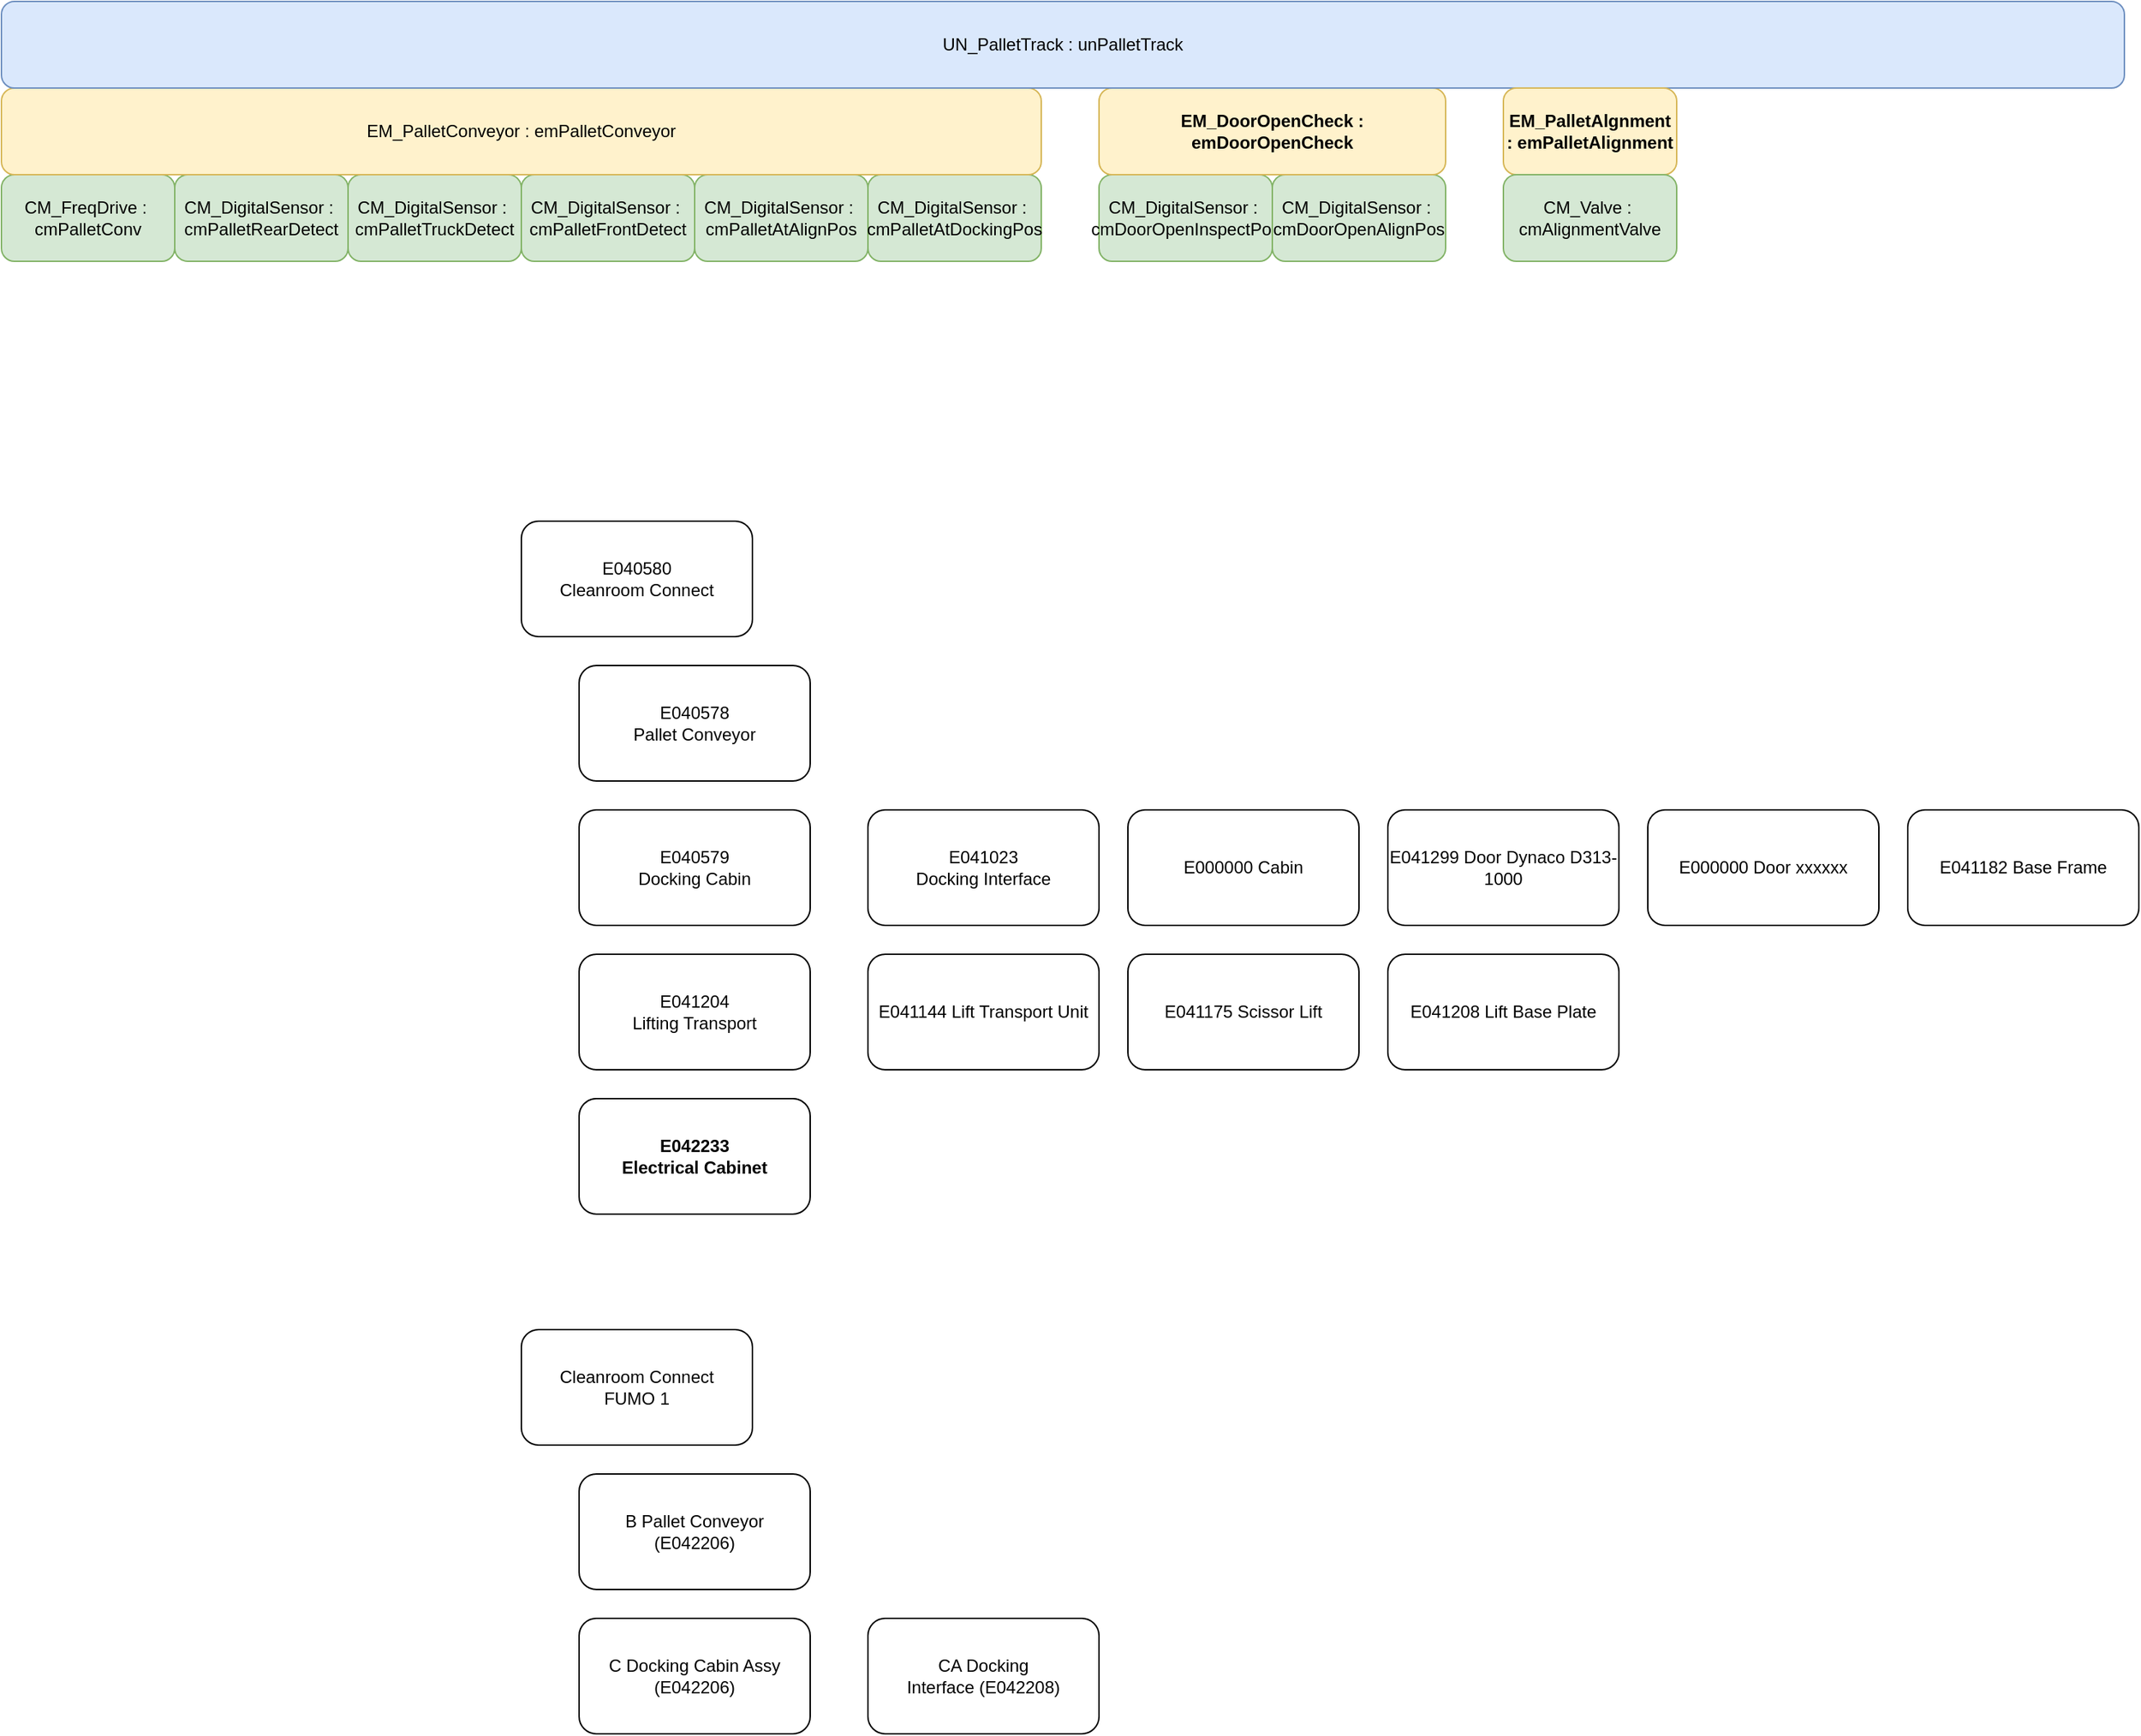 <mxfile version="24.7.8" pages="7">
  <diagram name="Page-1" id="fWQ8ynq6gVIJRfzEGPIE">
    <mxGraphModel dx="1434" dy="844" grid="1" gridSize="10" guides="1" tooltips="1" connect="1" arrows="1" fold="1" page="1" pageScale="1" pageWidth="850" pageHeight="1100" math="0" shadow="0">
      <root>
        <mxCell id="0" />
        <mxCell id="1" parent="0" />
        <mxCell id="9HbEqZ2qS-eGFcqu4IC8-6" value="CM_FreqDrive :&amp;nbsp;&lt;div&gt;cmPalletConv&lt;/div&gt;" style="rounded=1;whiteSpace=wrap;html=1;fillColor=#d5e8d4;strokeColor=#82b366;" parent="1" vertex="1">
          <mxGeometry x="40" y="200" width="120" height="60" as="geometry" />
        </mxCell>
        <mxCell id="9HbEqZ2qS-eGFcqu4IC8-8" value="CM_DigitalSensor :&amp;nbsp;&lt;div&gt;cmPalletRearDetect&lt;/div&gt;" style="rounded=1;whiteSpace=wrap;html=1;fillColor=#d5e8d4;strokeColor=#82b366;" parent="1" vertex="1">
          <mxGeometry x="160" y="200" width="120" height="60" as="geometry" />
        </mxCell>
        <mxCell id="9HbEqZ2qS-eGFcqu4IC8-9" value="CM_DigitalSensor :&amp;nbsp;&lt;div&gt;cmPalletTruckDetect&lt;/div&gt;" style="rounded=1;whiteSpace=wrap;html=1;fillColor=#d5e8d4;strokeColor=#82b366;" parent="1" vertex="1">
          <mxGeometry x="280" y="200" width="120" height="60" as="geometry" />
        </mxCell>
        <mxCell id="9HbEqZ2qS-eGFcqu4IC8-10" value="CM_DigitalSensor :&amp;nbsp;&lt;div&gt;cmPalletFrontDetect&lt;/div&gt;" style="rounded=1;whiteSpace=wrap;html=1;fillColor=#d5e8d4;strokeColor=#82b366;" parent="1" vertex="1">
          <mxGeometry x="400" y="200" width="120" height="60" as="geometry" />
        </mxCell>
        <mxCell id="9HbEqZ2qS-eGFcqu4IC8-11" value="CM_DigitalSensor :&amp;nbsp;&lt;div&gt;cmPalletAtAlignPos&lt;/div&gt;" style="rounded=1;whiteSpace=wrap;html=1;fillColor=#d5e8d4;strokeColor=#82b366;" parent="1" vertex="1">
          <mxGeometry x="520" y="200" width="120" height="60" as="geometry" />
        </mxCell>
        <mxCell id="9HbEqZ2qS-eGFcqu4IC8-12" value="CM_DigitalSensor :&amp;nbsp;&lt;div&gt;cmPalletAtDockingPos&lt;/div&gt;" style="rounded=1;whiteSpace=wrap;html=1;fillColor=#d5e8d4;strokeColor=#82b366;" parent="1" vertex="1">
          <mxGeometry x="640" y="200" width="120" height="60" as="geometry" />
        </mxCell>
        <mxCell id="9HbEqZ2qS-eGFcqu4IC8-13" value="EM_PalletConveyor : emPalletConveyor" style="rounded=1;whiteSpace=wrap;html=1;fillColor=#fff2cc;strokeColor=#d6b656;" parent="1" vertex="1">
          <mxGeometry x="40" y="140" width="720" height="60" as="geometry" />
        </mxCell>
        <mxCell id="9HbEqZ2qS-eGFcqu4IC8-15" value="CM_DigitalSensor :&amp;nbsp;&lt;div&gt;cmDoorOpenInspectPos&lt;/div&gt;" style="rounded=1;whiteSpace=wrap;html=1;fillColor=#d5e8d4;strokeColor=#82b366;" parent="1" vertex="1">
          <mxGeometry x="800" y="200" width="120" height="60" as="geometry" />
        </mxCell>
        <mxCell id="9HbEqZ2qS-eGFcqu4IC8-16" value="CM_DigitalSensor :&amp;nbsp;&lt;div&gt;cmDoorOpenAlignPos&lt;/div&gt;" style="rounded=1;whiteSpace=wrap;html=1;fillColor=#d5e8d4;strokeColor=#82b366;" parent="1" vertex="1">
          <mxGeometry x="920" y="200" width="120" height="60" as="geometry" />
        </mxCell>
        <mxCell id="9HbEqZ2qS-eGFcqu4IC8-20" value="EM_DoorOpenCheck : emDoorOpenCheck" style="rounded=1;whiteSpace=wrap;html=1;fillColor=#fff2cc;strokeColor=#d6b656;fontStyle=1" parent="1" vertex="1">
          <mxGeometry x="800" y="140" width="240" height="60" as="geometry" />
        </mxCell>
        <mxCell id="9HbEqZ2qS-eGFcqu4IC8-21" value="UN_PalletTrack : unPalletTrack" style="rounded=1;whiteSpace=wrap;html=1;fillColor=#dae8fc;strokeColor=#6c8ebf;" parent="1" vertex="1">
          <mxGeometry x="40" y="80" width="1470" height="60" as="geometry" />
        </mxCell>
        <mxCell id="9HbEqZ2qS-eGFcqu4IC8-23" value="EM_PalletAlgnment : emPalletAlignment" style="rounded=1;whiteSpace=wrap;html=1;fillColor=#fff2cc;strokeColor=#d6b656;fontStyle=1" parent="1" vertex="1">
          <mxGeometry x="1080" y="140" width="120" height="60" as="geometry" />
        </mxCell>
        <mxCell id="9HbEqZ2qS-eGFcqu4IC8-24" value="CM_Valve :&amp;nbsp;&lt;div&gt;cmAlignmentValve&lt;/div&gt;" style="rounded=1;whiteSpace=wrap;html=1;fillColor=#d5e8d4;strokeColor=#82b366;" parent="1" vertex="1">
          <mxGeometry x="1080" y="200" width="120" height="60" as="geometry" />
        </mxCell>
        <mxCell id="CRSCdY6GsFNGq4X6_SDM-1" value="E040580&lt;div&gt;&lt;span style=&quot;background-color: initial;&quot;&gt;Cleanroom Connect&lt;/span&gt;&lt;/div&gt;" style="rounded=1;whiteSpace=wrap;html=1;" parent="1" vertex="1">
          <mxGeometry x="400" y="440" width="160" height="80" as="geometry" />
        </mxCell>
        <mxCell id="CRSCdY6GsFNGq4X6_SDM-2" value="E040578&lt;div&gt;&lt;span style=&quot;background-color: initial;&quot;&gt;Pallet Conveyor&lt;/span&gt;&lt;/div&gt;" style="rounded=1;whiteSpace=wrap;html=1;" parent="1" vertex="1">
          <mxGeometry x="440" y="540" width="160" height="80" as="geometry" />
        </mxCell>
        <mxCell id="CRSCdY6GsFNGq4X6_SDM-3" value="E040579&lt;div&gt;&lt;span style=&quot;background-color: initial;&quot;&gt;Docking Cabin&lt;/span&gt;&lt;/div&gt;" style="rounded=1;whiteSpace=wrap;html=1;" parent="1" vertex="1">
          <mxGeometry x="440" y="640" width="160" height="80" as="geometry" />
        </mxCell>
        <mxCell id="CRSCdY6GsFNGq4X6_SDM-4" value="E041204&lt;div&gt;&lt;span style=&quot;background-color: initial;&quot;&gt;Lifting Transport&lt;/span&gt;&lt;/div&gt;" style="rounded=1;whiteSpace=wrap;html=1;" parent="1" vertex="1">
          <mxGeometry x="440" y="740" width="160" height="80" as="geometry" />
        </mxCell>
        <mxCell id="CRSCdY6GsFNGq4X6_SDM-5" value="E042233&lt;div&gt;&lt;span style=&quot;background-color: initial;&quot;&gt;Electrical Cabinet&lt;/span&gt;&lt;/div&gt;" style="rounded=1;whiteSpace=wrap;html=1;fontStyle=1" parent="1" vertex="1">
          <mxGeometry x="440" y="840" width="160" height="80" as="geometry" />
        </mxCell>
        <mxCell id="CRSCdY6GsFNGq4X6_SDM-6" value="E041023&lt;div&gt;&lt;span style=&quot;background-color: initial;&quot;&gt;Docking Interface&lt;/span&gt;&lt;/div&gt;" style="rounded=1;whiteSpace=wrap;html=1;" parent="1" vertex="1">
          <mxGeometry x="640" y="640" width="160" height="80" as="geometry" />
        </mxCell>
        <mxCell id="CRSCdY6GsFNGq4X6_SDM-7" value="E000000&amp;nbsp;&lt;span style=&quot;background-color: initial;&quot;&gt;Cabin&lt;/span&gt;" style="rounded=1;whiteSpace=wrap;html=1;" parent="1" vertex="1">
          <mxGeometry x="820" y="640" width="160" height="80" as="geometry" />
        </mxCell>
        <mxCell id="CRSCdY6GsFNGq4X6_SDM-8" value="E041299&amp;nbsp;&lt;span style=&quot;background-color: initial;&quot;&gt;Door Dynaco D313-1000&lt;/span&gt;" style="rounded=1;whiteSpace=wrap;html=1;" parent="1" vertex="1">
          <mxGeometry x="1000" y="640" width="160" height="80" as="geometry" />
        </mxCell>
        <mxCell id="CRSCdY6GsFNGq4X6_SDM-9" value="E000000&amp;nbsp;&lt;span style=&quot;background-color: initial;&quot;&gt;Door xxxxxx&lt;/span&gt;" style="rounded=1;whiteSpace=wrap;html=1;" parent="1" vertex="1">
          <mxGeometry x="1180" y="640" width="160" height="80" as="geometry" />
        </mxCell>
        <mxCell id="CRSCdY6GsFNGq4X6_SDM-10" value="E041182&amp;nbsp;&lt;span style=&quot;background-color: initial;&quot;&gt;Base Frame&lt;/span&gt;" style="rounded=1;whiteSpace=wrap;html=1;" parent="1" vertex="1">
          <mxGeometry x="1360" y="640" width="160" height="80" as="geometry" />
        </mxCell>
        <mxCell id="CRSCdY6GsFNGq4X6_SDM-11" value="E041144 Lift Transport Unit" style="rounded=1;whiteSpace=wrap;html=1;" parent="1" vertex="1">
          <mxGeometry x="640" y="740" width="160" height="80" as="geometry" />
        </mxCell>
        <mxCell id="CRSCdY6GsFNGq4X6_SDM-12" value="E041175 Scissor Lift" style="rounded=1;whiteSpace=wrap;html=1;" parent="1" vertex="1">
          <mxGeometry x="820" y="740" width="160" height="80" as="geometry" />
        </mxCell>
        <mxCell id="CRSCdY6GsFNGq4X6_SDM-13" value="E041208&amp;nbsp;Lift Base Plate" style="rounded=1;whiteSpace=wrap;html=1;" parent="1" vertex="1">
          <mxGeometry x="1000" y="740" width="160" height="80" as="geometry" />
        </mxCell>
        <mxCell id="kvjPad28DCa6J7KE696x-1" value="&lt;div&gt;&lt;span style=&quot;background-color: initial;&quot;&gt;Cleanroom Connect&lt;/span&gt;&lt;/div&gt;&lt;div&gt;&lt;span style=&quot;background-color: initial;&quot;&gt;FUMO 1&lt;/span&gt;&lt;/div&gt;" style="rounded=1;whiteSpace=wrap;html=1;" vertex="1" parent="1">
          <mxGeometry x="400" y="1000" width="160" height="80" as="geometry" />
        </mxCell>
        <mxCell id="kvjPad28DCa6J7KE696x-2" value="&lt;div&gt;&lt;span style=&quot;background-color: initial;&quot;&gt;B Pallet Conveyor&lt;/span&gt;&lt;/div&gt;&lt;div&gt;&lt;span style=&quot;background-color: initial;&quot;&gt;(&lt;/span&gt;&lt;span style=&quot;background-color: initial;&quot;&gt;E042206)&lt;/span&gt;&lt;/div&gt;" style="rounded=1;whiteSpace=wrap;html=1;" vertex="1" parent="1">
          <mxGeometry x="440" y="1100" width="160" height="80" as="geometry" />
        </mxCell>
        <mxCell id="kvjPad28DCa6J7KE696x-3" value="&lt;div&gt;&lt;span style=&quot;background-color: initial;&quot;&gt;CA Docking Interface&amp;nbsp;&lt;/span&gt;&lt;span style=&quot;background-color: initial;&quot;&gt;(&lt;/span&gt;&lt;span style=&quot;background-color: initial;&quot;&gt;E042208)&lt;/span&gt;&lt;/div&gt;" style="rounded=1;whiteSpace=wrap;html=1;" vertex="1" parent="1">
          <mxGeometry x="640" y="1200" width="160" height="80" as="geometry" />
        </mxCell>
        <mxCell id="kvjPad28DCa6J7KE696x-4" value="&lt;div&gt;&lt;span style=&quot;background-color: initial;&quot;&gt;C Docking Cabin Assy&lt;/span&gt;&lt;/div&gt;&lt;div&gt;&lt;span style=&quot;background-color: initial;&quot;&gt;(&lt;/span&gt;&lt;span style=&quot;background-color: initial;&quot;&gt;E042206)&lt;/span&gt;&lt;/div&gt;" style="rounded=1;whiteSpace=wrap;html=1;" vertex="1" parent="1">
          <mxGeometry x="440" y="1200" width="160" height="80" as="geometry" />
        </mxCell>
      </root>
    </mxGraphModel>
  </diagram>
  <diagram id="xq9mUH4SvS3keDYs4Cg8" name="FUMO (Docking)">
    <mxGraphModel dx="2209" dy="844" grid="1" gridSize="10" guides="1" tooltips="1" connect="1" arrows="1" fold="1" page="1" pageScale="1" pageWidth="850" pageHeight="1100" math="0" shadow="0">
      <root>
        <mxCell id="0" />
        <mxCell id="1" parent="0" />
        <mxCell id="QTTLoTGfmT-ES7QoQZG1-93" value="" style="rounded=1;whiteSpace=wrap;html=1;" parent="1" vertex="1">
          <mxGeometry x="40" y="1600" width="520" height="480" as="geometry" />
        </mxCell>
        <mxCell id="OVZDRWxxNCcbgo4eigp_-1" value="&lt;div&gt;s_cmOuterDoor :&lt;/div&gt;&lt;div&gt;CM_SpeedDoor&lt;br&gt;&lt;/div&gt;" style="rounded=1;whiteSpace=wrap;html=1;fillColor=#d5e8d4;strokeColor=#82b366;" parent="1" vertex="1">
          <mxGeometry x="40" y="380" width="120" height="60" as="geometry" />
        </mxCell>
        <mxCell id="OVZDRWxxNCcbgo4eigp_-67" value="s_emDoors :&lt;div&gt;EM_Doors&lt;br&gt;&lt;/div&gt;" style="rounded=1;whiteSpace=wrap;html=1;fillColor=#fff2cc;strokeColor=#d6b656;" parent="1" vertex="1">
          <mxGeometry x="40" y="320" width="240" height="60" as="geometry" />
        </mxCell>
        <mxCell id="OVZDRWxxNCcbgo4eigp_-68" value="g_unCleanroomConnect :&lt;div&gt;UN_CleanroomConnect&lt;/div&gt;" style="rounded=1;whiteSpace=wrap;html=1;fillColor=#dae8fc;strokeColor=#6c8ebf;" parent="1" vertex="1">
          <mxGeometry x="-240" y="200" width="1560" height="60" as="geometry" />
        </mxCell>
        <mxCell id="OVZDRWxxNCcbgo4eigp_-71" value="s_emDockingInterface :&lt;div&gt;EM_DockingInterface&lt;/div&gt;" style="rounded=1;whiteSpace=wrap;html=1;fillColor=#fff2cc;strokeColor=#d6b656;" parent="1" vertex="1">
          <mxGeometry x="320" y="320" width="720" height="60" as="geometry" />
        </mxCell>
        <mxCell id="OVZDRWxxNCcbgo4eigp_-72" value="&lt;div&gt;s_cmCleanroomDoor&lt;span style=&quot;background-color: initial;&quot;&gt;&amp;nbsp;:&lt;/span&gt;&lt;/div&gt;&lt;div&gt;CM_DoorLock&lt;br&gt;&lt;/div&gt;" style="rounded=1;whiteSpace=wrap;html=1;fillColor=#d5e8d4;strokeColor=#82b366;" parent="1" vertex="1">
          <mxGeometry x="160" y="380" width="120" height="60" as="geometry" />
        </mxCell>
        <mxCell id="OVZDRWxxNCcbgo4eigp_-73" value="&lt;div&gt;cmAirTreatment&lt;span style=&quot;background-color: initial;&quot;&gt;&amp;nbsp;:&lt;/span&gt;&lt;/div&gt;&lt;div&gt;CM_ABN_SATnano&lt;br&gt;&lt;/div&gt;" style="rounded=1;whiteSpace=wrap;html=1;fillColor=#d5e8d4;strokeColor=#82b366;" parent="1" vertex="1">
          <mxGeometry x="1080" y="380" width="120" height="60" as="geometry" />
        </mxCell>
        <mxCell id="OVZDRWxxNCcbgo4eigp_-74" value="s_emAirTreatment&lt;span style=&quot;background-color: initial;&quot;&gt;&amp;nbsp;:&lt;/span&gt;&lt;div&gt;&lt;div&gt;EM_AirTreatment&lt;/div&gt;&lt;/div&gt;" style="rounded=1;whiteSpace=wrap;html=1;fillColor=#fff2cc;strokeColor=#d6b656;" parent="1" vertex="1">
          <mxGeometry x="1080" y="320" width="240" height="60" as="geometry" />
        </mxCell>
        <mxCell id="QTTLoTGfmT-ES7QoQZG1-1" value="CM_SpeedDoor" style="swimlane;fontStyle=1;align=center;verticalAlign=top;childLayout=stackLayout;horizontal=1;startSize=26;horizontalStack=0;resizeParent=1;resizeParentMax=0;resizeLast=0;collapsible=1;marginBottom=0;whiteSpace=wrap;html=1;" parent="1" vertex="1">
          <mxGeometry x="1120" y="1640" width="160" height="268" as="geometry" />
        </mxCell>
        <mxCell id="QTTLoTGfmT-ES7QoQZG1-2" value="+ p_IsReady: BOOL" style="text;strokeColor=none;fillColor=none;align=left;verticalAlign=top;spacingLeft=4;spacingRight=4;overflow=hidden;rotatable=0;points=[[0,0.5],[1,0.5]];portConstraint=eastwest;whiteSpace=wrap;html=1;" parent="QTTLoTGfmT-ES7QoQZG1-1" vertex="1">
          <mxGeometry y="26" width="160" height="26" as="geometry" />
        </mxCell>
        <mxCell id="QTTLoTGfmT-ES7QoQZG1-3" value="+ p_IsOpened: BOOL" style="text;strokeColor=none;fillColor=none;align=left;verticalAlign=top;spacingLeft=4;spacingRight=4;overflow=hidden;rotatable=0;points=[[0,0.5],[1,0.5]];portConstraint=eastwest;whiteSpace=wrap;html=1;" parent="QTTLoTGfmT-ES7QoQZG1-1" vertex="1">
          <mxGeometry y="52" width="160" height="26" as="geometry" />
        </mxCell>
        <mxCell id="QTTLoTGfmT-ES7QoQZG1-4" value="+ p_IsClosed: BOOL" style="text;strokeColor=none;fillColor=none;align=left;verticalAlign=top;spacingLeft=4;spacingRight=4;overflow=hidden;rotatable=0;points=[[0,0.5],[1,0.5]];portConstraint=eastwest;whiteSpace=wrap;html=1;" parent="QTTLoTGfmT-ES7QoQZG1-1" vertex="1">
          <mxGeometry y="78" width="160" height="26" as="geometry" />
        </mxCell>
        <mxCell id="QTTLoTGfmT-ES7QoQZG1-5" value="+ p_HasError: BOOL" style="text;strokeColor=none;fillColor=none;align=left;verticalAlign=top;spacingLeft=4;spacingRight=4;overflow=hidden;rotatable=0;points=[[0,0.5],[1,0.5]];portConstraint=eastwest;whiteSpace=wrap;html=1;" parent="QTTLoTGfmT-ES7QoQZG1-1" vertex="1">
          <mxGeometry y="104" width="160" height="26" as="geometry" />
        </mxCell>
        <mxCell id="QTTLoTGfmT-ES7QoQZG1-6" value="+ p_LastErrorID: USINT" style="text;strokeColor=none;fillColor=none;align=left;verticalAlign=top;spacingLeft=4;spacingRight=4;overflow=hidden;rotatable=0;points=[[0,0.5],[1,0.5]];portConstraint=eastwest;whiteSpace=wrap;html=1;" parent="QTTLoTGfmT-ES7QoQZG1-1" vertex="1">
          <mxGeometry y="130" width="160" height="26" as="geometry" />
        </mxCell>
        <mxCell id="QTTLoTGfmT-ES7QoQZG1-7" value="" style="line;strokeWidth=1;fillColor=none;align=left;verticalAlign=middle;spacingTop=-1;spacingLeft=3;spacingRight=3;rotatable=0;labelPosition=right;points=[];portConstraint=eastwest;strokeColor=inherit;" parent="QTTLoTGfmT-ES7QoQZG1-1" vertex="1">
          <mxGeometry y="156" width="160" height="8" as="geometry" />
        </mxCell>
        <mxCell id="QTTLoTGfmT-ES7QoQZG1-8" value="+ m_cmdReset(): BOOL" style="text;strokeColor=none;fillColor=none;align=left;verticalAlign=top;spacingLeft=4;spacingRight=4;overflow=hidden;rotatable=0;points=[[0,0.5],[1,0.5]];portConstraint=eastwest;whiteSpace=wrap;html=1;" parent="QTTLoTGfmT-ES7QoQZG1-1" vertex="1">
          <mxGeometry y="164" width="160" height="26" as="geometry" />
        </mxCell>
        <mxCell id="QTTLoTGfmT-ES7QoQZG1-9" value="+ m_cmdOpen(): BOOL" style="text;strokeColor=none;fillColor=none;align=left;verticalAlign=top;spacingLeft=4;spacingRight=4;overflow=hidden;rotatable=0;points=[[0,0.5],[1,0.5]];portConstraint=eastwest;whiteSpace=wrap;html=1;" parent="QTTLoTGfmT-ES7QoQZG1-1" vertex="1">
          <mxGeometry y="190" width="160" height="26" as="geometry" />
        </mxCell>
        <mxCell id="QTTLoTGfmT-ES7QoQZG1-10" value="+ m_cmdClose(): BOOL" style="text;strokeColor=none;fillColor=none;align=left;verticalAlign=top;spacingLeft=4;spacingRight=4;overflow=hidden;rotatable=0;points=[[0,0.5],[1,0.5]];portConstraint=eastwest;whiteSpace=wrap;html=1;" parent="QTTLoTGfmT-ES7QoQZG1-1" vertex="1">
          <mxGeometry y="216" width="160" height="26" as="geometry" />
        </mxCell>
        <mxCell id="QTTLoTGfmT-ES7QoQZG1-11" value="+ m_cmdStop(): BOOL" style="text;strokeColor=none;fillColor=none;align=left;verticalAlign=top;spacingLeft=4;spacingRight=4;overflow=hidden;rotatable=0;points=[[0,0.5],[1,0.5]];portConstraint=eastwest;whiteSpace=wrap;html=1;" parent="QTTLoTGfmT-ES7QoQZG1-1" vertex="1">
          <mxGeometry y="242" width="160" height="26" as="geometry" />
        </mxCell>
        <mxCell id="QTTLoTGfmT-ES7QoQZG1-12" value="CM_CleanroomDoor" style="swimlane;fontStyle=1;align=center;verticalAlign=top;childLayout=stackLayout;horizontal=1;startSize=26;horizontalStack=0;resizeParent=1;resizeParentMax=0;resizeLast=0;collapsible=1;marginBottom=0;whiteSpace=wrap;html=1;" parent="1" vertex="1">
          <mxGeometry x="1320" y="1640" width="160" height="164" as="geometry" />
        </mxCell>
        <mxCell id="QTTLoTGfmT-ES7QoQZG1-13" value="+ p_IsLocked: BOOL" style="text;strokeColor=none;fillColor=none;align=left;verticalAlign=top;spacingLeft=4;spacingRight=4;overflow=hidden;rotatable=0;points=[[0,0.5],[1,0.5]];portConstraint=eastwest;whiteSpace=wrap;html=1;" parent="QTTLoTGfmT-ES7QoQZG1-12" vertex="1">
          <mxGeometry y="26" width="160" height="26" as="geometry" />
        </mxCell>
        <mxCell id="QTTLoTGfmT-ES7QoQZG1-14" value="+ p_IsOpened: BOOL" style="text;strokeColor=none;fillColor=none;align=left;verticalAlign=top;spacingLeft=4;spacingRight=4;overflow=hidden;rotatable=0;points=[[0,0.5],[1,0.5]];portConstraint=eastwest;whiteSpace=wrap;html=1;" parent="QTTLoTGfmT-ES7QoQZG1-12" vertex="1">
          <mxGeometry y="52" width="160" height="26" as="geometry" />
        </mxCell>
        <mxCell id="QTTLoTGfmT-ES7QoQZG1-15" value="+ p_IsClosed: BOOL" style="text;strokeColor=none;fillColor=none;align=left;verticalAlign=top;spacingLeft=4;spacingRight=4;overflow=hidden;rotatable=0;points=[[0,0.5],[1,0.5]];portConstraint=eastwest;whiteSpace=wrap;html=1;" parent="QTTLoTGfmT-ES7QoQZG1-12" vertex="1">
          <mxGeometry y="78" width="160" height="26" as="geometry" />
        </mxCell>
        <mxCell id="QTTLoTGfmT-ES7QoQZG1-16" value="" style="line;strokeWidth=1;fillColor=none;align=left;verticalAlign=middle;spacingTop=-1;spacingLeft=3;spacingRight=3;rotatable=0;labelPosition=right;points=[];portConstraint=eastwest;strokeColor=inherit;" parent="QTTLoTGfmT-ES7QoQZG1-12" vertex="1">
          <mxGeometry y="104" width="160" height="8" as="geometry" />
        </mxCell>
        <mxCell id="QTTLoTGfmT-ES7QoQZG1-17" value="+ m_cmdLock(): BOOL" style="text;strokeColor=none;fillColor=none;align=left;verticalAlign=top;spacingLeft=4;spacingRight=4;overflow=hidden;rotatable=0;points=[[0,0.5],[1,0.5]];portConstraint=eastwest;whiteSpace=wrap;html=1;" parent="QTTLoTGfmT-ES7QoQZG1-12" vertex="1">
          <mxGeometry y="112" width="160" height="26" as="geometry" />
        </mxCell>
        <mxCell id="QTTLoTGfmT-ES7QoQZG1-18" value="+ m_cmdUnlock(): BOOL" style="text;strokeColor=none;fillColor=none;align=left;verticalAlign=top;spacingLeft=4;spacingRight=4;overflow=hidden;rotatable=0;points=[[0,0.5],[1,0.5]];portConstraint=eastwest;whiteSpace=wrap;html=1;" parent="QTTLoTGfmT-ES7QoQZG1-12" vertex="1">
          <mxGeometry y="138" width="160" height="26" as="geometry" />
        </mxCell>
        <mxCell id="QTTLoTGfmT-ES7QoQZG1-19" value="CM_Safety" style="swimlane;fontStyle=1;align=center;verticalAlign=top;childLayout=stackLayout;horizontal=1;startSize=26;horizontalStack=0;resizeParent=1;resizeParentMax=0;resizeLast=0;collapsible=1;marginBottom=0;whiteSpace=wrap;html=1;" parent="1" vertex="1">
          <mxGeometry x="1520" y="1640" width="160" height="138" as="geometry" />
        </mxCell>
        <mxCell id="QTTLoTGfmT-ES7QoQZG1-20" value="+ p_Is: BOOL" style="text;strokeColor=none;fillColor=none;align=left;verticalAlign=top;spacingLeft=4;spacingRight=4;overflow=hidden;rotatable=0;points=[[0,0.5],[1,0.5]];portConstraint=eastwest;whiteSpace=wrap;html=1;" parent="QTTLoTGfmT-ES7QoQZG1-19" vertex="1">
          <mxGeometry y="26" width="160" height="26" as="geometry" />
        </mxCell>
        <mxCell id="QTTLoTGfmT-ES7QoQZG1-21" value="+ p_IsOpened: BOOL" style="text;strokeColor=none;fillColor=none;align=left;verticalAlign=top;spacingLeft=4;spacingRight=4;overflow=hidden;rotatable=0;points=[[0,0.5],[1,0.5]];portConstraint=eastwest;whiteSpace=wrap;html=1;" parent="QTTLoTGfmT-ES7QoQZG1-19" vertex="1">
          <mxGeometry y="52" width="160" height="26" as="geometry" />
        </mxCell>
        <mxCell id="QTTLoTGfmT-ES7QoQZG1-22" value="+ p_IsClosed: BOOL" style="text;strokeColor=none;fillColor=none;align=left;verticalAlign=top;spacingLeft=4;spacingRight=4;overflow=hidden;rotatable=0;points=[[0,0.5],[1,0.5]];portConstraint=eastwest;whiteSpace=wrap;html=1;" parent="QTTLoTGfmT-ES7QoQZG1-19" vertex="1">
          <mxGeometry y="78" width="160" height="26" as="geometry" />
        </mxCell>
        <mxCell id="QTTLoTGfmT-ES7QoQZG1-23" value="" style="line;strokeWidth=1;fillColor=none;align=left;verticalAlign=middle;spacingTop=-1;spacingLeft=3;spacingRight=3;rotatable=0;labelPosition=right;points=[];portConstraint=eastwest;strokeColor=inherit;" parent="QTTLoTGfmT-ES7QoQZG1-19" vertex="1">
          <mxGeometry y="104" width="160" height="8" as="geometry" />
        </mxCell>
        <mxCell id="QTTLoTGfmT-ES7QoQZG1-24" value="+ m_cmdReset(): BOOL" style="text;strokeColor=none;fillColor=none;align=left;verticalAlign=top;spacingLeft=4;spacingRight=4;overflow=hidden;rotatable=0;points=[[0,0.5],[1,0.5]];portConstraint=eastwest;whiteSpace=wrap;html=1;" parent="QTTLoTGfmT-ES7QoQZG1-19" vertex="1">
          <mxGeometry y="112" width="160" height="26" as="geometry" />
        </mxCell>
        <mxCell id="QTTLoTGfmT-ES7QoQZG1-84" value="IDLE" style="rounded=1;whiteSpace=wrap;html=1;" parent="1" vertex="1">
          <mxGeometry x="240" y="1500" width="120" height="60" as="geometry" />
        </mxCell>
        <mxCell id="QTTLoTGfmT-ES7QoQZG1-85" value="DOOR OPENED" style="rounded=1;whiteSpace=wrap;html=1;" parent="1" vertex="1">
          <mxGeometry x="240" y="1630" width="120" height="60" as="geometry" />
        </mxCell>
        <mxCell id="QTTLoTGfmT-ES7QoQZG1-88" style="edgeStyle=orthogonalEdgeStyle;rounded=0;orthogonalLoop=1;jettySize=auto;html=1;exitX=0.5;exitY=1;exitDx=0;exitDy=0;entryX=0.5;entryY=0;entryDx=0;entryDy=0;" parent="1" source="QTTLoTGfmT-ES7QoQZG1-86" target="QTTLoTGfmT-ES7QoQZG1-87" edge="1">
          <mxGeometry relative="1" as="geometry" />
        </mxCell>
        <mxCell id="QTTLoTGfmT-ES7QoQZG1-86" value="RELEASING" style="rounded=1;whiteSpace=wrap;html=1;" parent="1" vertex="1">
          <mxGeometry x="160" y="1870" width="120" height="60" as="geometry" />
        </mxCell>
        <mxCell id="QTTLoTGfmT-ES7QoQZG1-87" value="RELEASED" style="rounded=1;whiteSpace=wrap;html=1;" parent="1" vertex="1">
          <mxGeometry x="160" y="1990" width="120" height="60" as="geometry" />
        </mxCell>
        <mxCell id="QTTLoTGfmT-ES7QoQZG1-89" style="edgeStyle=orthogonalEdgeStyle;rounded=0;orthogonalLoop=1;jettySize=auto;html=1;exitX=0.5;exitY=1;exitDx=0;exitDy=0;entryX=0.5;entryY=0;entryDx=0;entryDy=0;" parent="1" source="QTTLoTGfmT-ES7QoQZG1-90" target="QTTLoTGfmT-ES7QoQZG1-91" edge="1">
          <mxGeometry relative="1" as="geometry" />
        </mxCell>
        <mxCell id="QTTLoTGfmT-ES7QoQZG1-90" value="LOCKING" style="rounded=1;whiteSpace=wrap;html=1;" parent="1" vertex="1">
          <mxGeometry x="320" y="1870" width="120" height="60" as="geometry" />
        </mxCell>
        <mxCell id="QTTLoTGfmT-ES7QoQZG1-91" value="LOCKED" style="rounded=1;whiteSpace=wrap;html=1;" parent="1" vertex="1">
          <mxGeometry x="320" y="1990" width="120" height="60" as="geometry" />
        </mxCell>
        <mxCell id="QTTLoTGfmT-ES7QoQZG1-92" value="ERROR" style="rounded=1;whiteSpace=wrap;html=1;" parent="1" vertex="1">
          <mxGeometry x="240" y="2150" width="120" height="60" as="geometry" />
        </mxCell>
        <mxCell id="QTTLoTGfmT-ES7QoQZG1-94" value="" style="endArrow=classic;html=1;rounded=0;exitX=0.5;exitY=1;exitDx=0;exitDy=0;entryX=0.5;entryY=0;entryDx=0;entryDy=0;" parent="1" source="QTTLoTGfmT-ES7QoQZG1-93" target="QTTLoTGfmT-ES7QoQZG1-92" edge="1">
          <mxGeometry width="50" height="50" relative="1" as="geometry">
            <mxPoint x="600" y="1560" as="sourcePoint" />
            <mxPoint x="650" y="1510" as="targetPoint" />
          </mxGeometry>
        </mxCell>
        <mxCell id="QTTLoTGfmT-ES7QoQZG1-95" value="" style="endArrow=classic;html=1;rounded=0;edgeStyle=orthogonalEdgeStyle;" parent="1" source="QTTLoTGfmT-ES7QoQZG1-84" target="QTTLoTGfmT-ES7QoQZG1-98" edge="1">
          <mxGeometry width="50" height="50" relative="1" as="geometry">
            <mxPoint x="120" y="1480" as="sourcePoint" />
            <mxPoint x="140" y="1550" as="targetPoint" />
            <Array as="points">
              <mxPoint x="300" y="1580" />
              <mxPoint x="200" y="1580" />
              <mxPoint x="200" y="1790" />
            </Array>
          </mxGeometry>
        </mxCell>
        <mxCell id="QTTLoTGfmT-ES7QoQZG1-96" value="" style="endArrow=classic;html=1;rounded=0;edgeStyle=orthogonalEdgeStyle;" parent="1" source="QTTLoTGfmT-ES7QoQZG1-84" target="QTTLoTGfmT-ES7QoQZG1-87" edge="1">
          <mxGeometry width="50" height="50" relative="1" as="geometry">
            <mxPoint x="310" y="1570" as="sourcePoint" />
            <mxPoint x="150" y="1650" as="targetPoint" />
            <Array as="points">
              <mxPoint x="300" y="1580" />
              <mxPoint x="80" y="1580" />
              <mxPoint x="80" y="2020" />
            </Array>
          </mxGeometry>
        </mxCell>
        <mxCell id="QTTLoTGfmT-ES7QoQZG1-97" value="" style="endArrow=classic;html=1;rounded=0;edgeStyle=orthogonalEdgeStyle;" parent="1" source="QTTLoTGfmT-ES7QoQZG1-84" target="QTTLoTGfmT-ES7QoQZG1-91" edge="1">
          <mxGeometry width="50" height="50" relative="1" as="geometry">
            <mxPoint x="310" y="1570" as="sourcePoint" />
            <mxPoint x="250" y="1800" as="targetPoint" />
            <Array as="points">
              <mxPoint x="300" y="1580" />
              <mxPoint x="520" y="1580" />
              <mxPoint x="520" y="2020" />
            </Array>
          </mxGeometry>
        </mxCell>
        <mxCell id="QTTLoTGfmT-ES7QoQZG1-98" value="DOOR CLOSED" style="rounded=1;whiteSpace=wrap;html=1;" parent="1" vertex="1">
          <mxGeometry x="240" y="1750" width="120" height="60" as="geometry" />
        </mxCell>
        <mxCell id="QTTLoTGfmT-ES7QoQZG1-99" style="edgeStyle=orthogonalEdgeStyle;rounded=0;orthogonalLoop=1;jettySize=auto;html=1;" parent="1" source="QTTLoTGfmT-ES7QoQZG1-85" target="QTTLoTGfmT-ES7QoQZG1-98" edge="1">
          <mxGeometry relative="1" as="geometry">
            <mxPoint x="470" y="1700" as="sourcePoint" />
            <mxPoint x="470" y="1760" as="targetPoint" />
          </mxGeometry>
        </mxCell>
        <mxCell id="QTTLoTGfmT-ES7QoQZG1-100" value="" style="endArrow=classic;html=1;rounded=0;edgeStyle=orthogonalEdgeStyle;" parent="1" source="QTTLoTGfmT-ES7QoQZG1-84" target="QTTLoTGfmT-ES7QoQZG1-85" edge="1">
          <mxGeometry width="50" height="50" relative="1" as="geometry">
            <mxPoint x="310" y="1570" as="sourcePoint" />
            <mxPoint x="250" y="1800" as="targetPoint" />
            <Array as="points">
              <mxPoint x="300" y="1620" />
              <mxPoint x="300" y="1620" />
            </Array>
          </mxGeometry>
        </mxCell>
        <mxCell id="QTTLoTGfmT-ES7QoQZG1-101" style="edgeStyle=orthogonalEdgeStyle;rounded=0;orthogonalLoop=1;jettySize=auto;html=1;" parent="1" source="QTTLoTGfmT-ES7QoQZG1-98" target="QTTLoTGfmT-ES7QoQZG1-86" edge="1">
          <mxGeometry relative="1" as="geometry">
            <mxPoint x="610" y="1670" as="sourcePoint" />
            <mxPoint x="600" y="1810" as="targetPoint" />
          </mxGeometry>
        </mxCell>
        <mxCell id="QTTLoTGfmT-ES7QoQZG1-102" style="edgeStyle=orthogonalEdgeStyle;rounded=0;orthogonalLoop=1;jettySize=auto;html=1;" parent="1" source="QTTLoTGfmT-ES7QoQZG1-98" target="QTTLoTGfmT-ES7QoQZG1-90" edge="1">
          <mxGeometry relative="1" as="geometry">
            <mxPoint x="310" y="1820" as="sourcePoint" />
            <mxPoint x="230" y="1880" as="targetPoint" />
          </mxGeometry>
        </mxCell>
        <mxCell id="QTTLoTGfmT-ES7QoQZG1-103" style="edgeStyle=orthogonalEdgeStyle;rounded=0;orthogonalLoop=1;jettySize=auto;html=1;" parent="1" source="QTTLoTGfmT-ES7QoQZG1-87" target="QTTLoTGfmT-ES7QoQZG1-84" edge="1">
          <mxGeometry relative="1" as="geometry">
            <mxPoint x="230" y="1940" as="sourcePoint" />
            <mxPoint x="230" y="2000" as="targetPoint" />
            <Array as="points">
              <mxPoint x="220" y="2120" />
              <mxPoint x="-20" y="2120" />
              <mxPoint x="-20" y="1530" />
            </Array>
          </mxGeometry>
        </mxCell>
        <mxCell id="QTTLoTGfmT-ES7QoQZG1-104" style="edgeStyle=orthogonalEdgeStyle;rounded=0;orthogonalLoop=1;jettySize=auto;html=1;" parent="1" source="QTTLoTGfmT-ES7QoQZG1-91" target="QTTLoTGfmT-ES7QoQZG1-84" edge="1">
          <mxGeometry relative="1" as="geometry">
            <mxPoint x="230" y="2060" as="sourcePoint" />
            <mxPoint x="250" y="1540" as="targetPoint" />
            <Array as="points">
              <mxPoint x="380" y="2120" />
              <mxPoint x="-20" y="2120" />
              <mxPoint x="-20" y="1530" />
            </Array>
          </mxGeometry>
        </mxCell>
        <mxCell id="QTTLoTGfmT-ES7QoQZG1-106" style="edgeStyle=orthogonalEdgeStyle;rounded=0;orthogonalLoop=1;jettySize=auto;html=1;" parent="1" source="QTTLoTGfmT-ES7QoQZG1-92" target="QTTLoTGfmT-ES7QoQZG1-84" edge="1">
          <mxGeometry relative="1" as="geometry">
            <mxPoint x="390" y="2060" as="sourcePoint" />
            <mxPoint x="250" y="1540" as="targetPoint" />
            <Array as="points">
              <mxPoint x="-20" y="2180" />
              <mxPoint x="-20" y="1530" />
            </Array>
          </mxGeometry>
        </mxCell>
        <mxCell id="QTTLoTGfmT-ES7QoQZG1-107" value="" style="endArrow=classic;html=1;rounded=0;" parent="1" source="QTTLoTGfmT-ES7QoQZG1-91" target="QTTLoTGfmT-ES7QoQZG1-86" edge="1">
          <mxGeometry width="50" height="50" relative="1" as="geometry">
            <mxPoint x="500" y="1850" as="sourcePoint" />
            <mxPoint x="550" y="1800" as="targetPoint" />
          </mxGeometry>
        </mxCell>
        <mxCell id="QTTLoTGfmT-ES7QoQZG1-108" value="" style="endArrow=classic;html=1;rounded=0;" parent="1" source="QTTLoTGfmT-ES7QoQZG1-87" target="QTTLoTGfmT-ES7QoQZG1-90" edge="1">
          <mxGeometry width="50" height="50" relative="1" as="geometry">
            <mxPoint x="350" y="2000" as="sourcePoint" />
            <mxPoint x="270" y="1940" as="targetPoint" />
          </mxGeometry>
        </mxCell>
        <mxCell id="QTTLoTGfmT-ES7QoQZG1-154" value="" style="endArrow=none;html=1;rounded=0;fontColor=#000000;strokeColor=#ff0000;" parent="1" edge="1">
          <mxGeometry width="50" height="50" relative="1" as="geometry">
            <mxPoint x="-40" y="2200" as="sourcePoint" />
            <mxPoint x="600" y="1480" as="targetPoint" />
          </mxGeometry>
        </mxCell>
        <mxCell id="QTTLoTGfmT-ES7QoQZG1-155" value="" style="endArrow=none;html=1;rounded=0;fontColor=#000000;strokeColor=#ff0000;" parent="1" edge="1">
          <mxGeometry width="50" height="50" relative="1" as="geometry">
            <mxPoint x="-40" y="1480" as="sourcePoint" />
            <mxPoint x="600" y="2200" as="targetPoint" />
          </mxGeometry>
        </mxCell>
        <mxCell id="QTTLoTGfmT-ES7QoQZG1-156" value="&lt;div&gt;&lt;span style=&quot;background-color: initial;&quot;&gt;diBtnToggleDocking&lt;/span&gt;&lt;span style=&quot;background-color: initial;&quot;&gt;&amp;nbsp;:&lt;/span&gt;&lt;br&gt;&lt;/div&gt;&lt;div&gt;FB_DigInput&lt;br&gt;&lt;/div&gt;" style="rounded=1;whiteSpace=wrap;html=1;fillColor=#d5e8d4;strokeColor=#82b366;sketch=1;curveFitting=1;jiggle=2;" parent="1" vertex="1">
          <mxGeometry x="-240" y="320" width="120" height="60" as="geometry" />
        </mxCell>
        <mxCell id="QTTLoTGfmT-ES7QoQZG1-157" value="&lt;div&gt;&lt;span style=&quot;background-color: initial;&quot;&gt;doLedDockingState&lt;/span&gt;&lt;span style=&quot;background-color: initial;&quot;&gt;&amp;nbsp;:&lt;/span&gt;&lt;br&gt;&lt;/div&gt;&lt;div&gt;FB_DigOutput&lt;br&gt;&lt;/div&gt;" style="rounded=1;whiteSpace=wrap;html=1;fillColor=#d5e8d4;strokeColor=#82b366;sketch=1;curveFitting=1;jiggle=2;" parent="1" vertex="1">
          <mxGeometry x="-120" y="320" width="120" height="60" as="geometry" />
        </mxCell>
        <mxCell id="QTTLoTGfmT-ES7QoQZG1-158" value="ColorLed showing air state?" style="rounded=1;whiteSpace=wrap;html=1;fillColor=#d5e8d4;strokeColor=#82b366;sketch=1;curveFitting=1;jiggle=2;" parent="1" vertex="1">
          <mxGeometry x="1200" y="380" width="120" height="60" as="geometry" />
        </mxCell>
        <mxCell id="sJ3fyfCY0IB26J6BL8Vh-1" value="&lt;div&gt;s_cmValveDocking&lt;/div&gt;&lt;div&gt;ClampsUpper :&lt;/div&gt;&lt;div&gt;CM_ValveWith&lt;/div&gt;&lt;div&gt;DoubleFB&lt;br&gt;&lt;/div&gt;" style="rounded=1;whiteSpace=wrap;html=1;fillColor=#d5e8d4;strokeColor=#82b366;" parent="1" vertex="1">
          <mxGeometry x="320" y="440" width="120" height="60" as="geometry" />
        </mxCell>
        <mxCell id="sJ3fyfCY0IB26J6BL8Vh-2" value="&lt;div&gt;s_cmValveDocking&lt;/div&gt;&lt;div&gt;ClampsLower :&lt;/div&gt;&lt;div&gt;&lt;div&gt;CM_ValveWith&lt;/div&gt;&lt;div&gt;DoubleFB&lt;/div&gt;&lt;/div&gt;" style="rounded=1;whiteSpace=wrap;html=1;fillColor=#d5e8d4;strokeColor=#82b366;" parent="1" vertex="1">
          <mxGeometry x="440" y="440" width="120" height="60" as="geometry" />
        </mxCell>
        <mxCell id="sJ3fyfCY0IB26J6BL8Vh-3" value="&lt;div&gt;s_cmValveUnlocking&lt;/div&gt;&lt;div&gt;&lt;span style=&quot;background-color: initial;&quot;&gt;PinsUpper :&lt;/span&gt;&lt;/div&gt;&lt;div&gt;&lt;div&gt;CM_ValveWith&lt;span style=&quot;background-color: initial;&quot;&gt;FB&lt;/span&gt;&lt;/div&gt;&lt;/div&gt;" style="rounded=1;whiteSpace=wrap;html=1;fillColor=#d5e8d4;strokeColor=#82b366;" parent="1" vertex="1">
          <mxGeometry x="560" y="440" width="120" height="60" as="geometry" />
        </mxCell>
        <mxCell id="sJ3fyfCY0IB26J6BL8Vh-4" value="&lt;div&gt;s_&lt;span style=&quot;background-color: initial;&quot;&gt;cmValveUnlocking&lt;/span&gt;&lt;/div&gt;&lt;div&gt;&lt;span style=&quot;background-color: initial;&quot;&gt;PinsLower :&lt;/span&gt;&lt;/div&gt;&lt;div&gt;&lt;div&gt;CM_ValveWith&lt;span style=&quot;background-color: initial;&quot;&gt;FB&lt;/span&gt;&lt;/div&gt;&lt;/div&gt;" style="rounded=1;whiteSpace=wrap;html=1;fillColor=#d5e8d4;strokeColor=#82b366;" parent="1" vertex="1">
          <mxGeometry x="680" y="440" width="120" height="60" as="geometry" />
        </mxCell>
        <mxCell id="sJ3fyfCY0IB26J6BL8Vh-5" value="&lt;div&gt;s_cmDocking&lt;span style=&quot;background-color: initial;&quot;&gt;Clamps :&lt;/span&gt;&lt;/div&gt;&lt;div&gt;CM_&lt;span style=&quot;background-color: initial;&quot;&gt;Docking&lt;/span&gt;&lt;span style=&quot;background-color: initial;&quot;&gt;Clamps&lt;/span&gt;&lt;/div&gt;" style="rounded=1;whiteSpace=wrap;html=1;fillColor=#d5e8d4;strokeColor=#82b366;" parent="1" vertex="1">
          <mxGeometry x="320" y="380" width="240" height="60" as="geometry" />
        </mxCell>
        <mxCell id="sJ3fyfCY0IB26J6BL8Vh-6" value="&lt;div&gt;s_cmUnlocking&lt;span style=&quot;background-color: initial;&quot;&gt;Pins :&lt;/span&gt;&lt;/div&gt;&lt;div&gt;&lt;span style=&quot;background-color: initial;&quot;&gt;CM_&lt;/span&gt;&lt;span style=&quot;background-color: initial;&quot;&gt;Unlocking&lt;/span&gt;&lt;span style=&quot;background-color: initial;&quot;&gt;Pins&lt;/span&gt;&lt;/div&gt;" style="rounded=1;whiteSpace=wrap;html=1;fillColor=#d5e8d4;strokeColor=#82b366;" parent="1" vertex="1">
          <mxGeometry x="560" y="380" width="240" height="60" as="geometry" />
        </mxCell>
        <mxCell id="vsEkEB-ifwtsXIhYkspO-1" value="&lt;h1 style=&quot;margin-top: 0px;&quot;&gt;Idee&lt;/h1&gt;&lt;p&gt;Is het handig om met een RGB-led aan de binnenkant van de&amp;nbsp; luchtsluis aan te geven wat de status van de lucht is:&lt;/p&gt;&lt;p&gt;- Pressurizing / Presurized&lt;br&gt;&lt;span style=&quot;background-color: initial;&quot;&gt;- Flushing / Flushed&lt;br&gt;- Equalizing / Equalized&lt;/span&gt;&lt;/p&gt;" style="text;html=1;whiteSpace=wrap;overflow=hidden;rounded=0;" parent="1" vertex="1">
          <mxGeometry x="1330" y="450" width="180" height="180" as="geometry" />
        </mxCell>
        <mxCell id="uKIbkoSfZR_KYSgY7QwH-1" value="g_emDockingCabin :&lt;div&gt;EM_DockingCabin&lt;/div&gt;" style="rounded=1;whiteSpace=wrap;html=1;fillColor=#fff2cc;strokeColor=#d6b656;" parent="1" vertex="1">
          <mxGeometry x="-240" y="260" width="1560" height="60" as="geometry" />
        </mxCell>
        <mxCell id="ke17mXPlxIlR_RW9qtjh-1" value="&lt;div&gt;&lt;span style=&quot;background-color: initial;&quot;&gt;fbHmiBtn...&lt;/span&gt;&lt;span style=&quot;background-color: initial;&quot;&gt;&amp;nbsp;:&lt;/span&gt;&lt;br&gt;&lt;/div&gt;&lt;div&gt;FB_HmiBtn&lt;br&gt;&lt;/div&gt;" style="rounded=1;whiteSpace=wrap;html=1;fillColor=#d5e8d4;strokeColor=#82b366;sketch=1;curveFitting=1;jiggle=2;" parent="1" vertex="1">
          <mxGeometry x="-240" y="400" width="120" height="60" as="geometry" />
        </mxCell>
        <mxCell id="ke17mXPlxIlR_RW9qtjh-2" value="&lt;div&gt;&lt;span style=&quot;background-color: initial;&quot;&gt;fbHmiLed...&lt;/span&gt;&lt;span style=&quot;background-color: initial;&quot;&gt;&amp;nbsp;:&lt;/span&gt;&lt;br&gt;&lt;/div&gt;&lt;div&gt;FB_HmiLed&lt;br&gt;&lt;/div&gt;" style="rounded=1;whiteSpace=wrap;html=1;fillColor=#d5e8d4;strokeColor=#82b366;sketch=1;curveFitting=1;jiggle=2;" parent="1" vertex="1">
          <mxGeometry x="-120" y="400" width="120" height="60" as="geometry" />
        </mxCell>
        <mxCell id="ke17mXPlxIlR_RW9qtjh-4" value="&lt;div&gt;s_diStaBoxAtPre&lt;/div&gt;&lt;div&gt;DockingPosition&lt;span style=&quot;background-color: initial;&quot;&gt;&amp;nbsp;:&lt;/span&gt;&lt;/div&gt;&lt;div&gt;&lt;div&gt;FB_DigInput&lt;/div&gt;&lt;/div&gt;" style="rounded=1;whiteSpace=wrap;html=1;fillColor=#d5e8d4;strokeColor=#82b366;" parent="1" vertex="1">
          <mxGeometry x="800" y="380" width="120" height="60" as="geometry" />
        </mxCell>
        <mxCell id="ke17mXPlxIlR_RW9qtjh-5" value="&lt;div&gt;s_diStaBoxAt&lt;/div&gt;&lt;div&gt;DockedPosition&lt;span style=&quot;background-color: initial;&quot;&gt;&amp;nbsp;:&lt;/span&gt;&lt;/div&gt;&lt;div&gt;&lt;div&gt;FB_DigInput&lt;/div&gt;&lt;/div&gt;" style="rounded=1;whiteSpace=wrap;html=1;fillColor=#d5e8d4;strokeColor=#82b366;" parent="1" vertex="1">
          <mxGeometry x="920" y="380" width="120" height="60" as="geometry" />
        </mxCell>
        <mxCell id="ZZ6AHLXicHin2i-QJSUO-7" value="EM_PalletConveyor : emPalletConveyor" style="rounded=1;whiteSpace=wrap;html=1;fillColor=#fff2cc;strokeColor=#d6b656;fillStyle=auto;gradientColor=none;gradientDirection=north;" parent="1" vertex="1">
          <mxGeometry x="-760" y="260" width="200" height="60" as="geometry" />
        </mxCell>
        <mxCell id="ZZ6AHLXicHin2i-QJSUO-9" value="EM_LiftingTransport : emLiftingTransport" style="rounded=1;whiteSpace=wrap;html=1;fillColor=#fff2cc;strokeColor=#d6b656;fillStyle=auto;gradientColor=none;gradientDirection=north;" parent="1" vertex="1">
          <mxGeometry x="-520" y="260" width="200" height="60" as="geometry" />
        </mxCell>
        <mxCell id="GoyUV3GlK5nzrX-6AHqI-1" value="&lt;div&gt;objCarrier&lt;span style=&quot;background-color: initial;&quot;&gt;&amp;nbsp;:&lt;/span&gt;&lt;/div&gt;&lt;div&gt;OBJ_Carrier&lt;br&gt;&lt;/div&gt;" style="rounded=1;whiteSpace=wrap;html=1;fillColor=#d5e8d4;strokeColor=#82b366;" parent="1" vertex="1">
          <mxGeometry x="1400" y="260" width="120" height="60" as="geometry" />
        </mxCell>
        <mxCell id="GoyUV3GlK5nzrX-6AHqI-2" value="&lt;h1 style=&quot;margin-top: 0px;&quot;&gt;Idee&lt;/h1&gt;&lt;p&gt;In een object bij wat de huidige locatie en bestemming is, en welke warr de status is van de behandelijngen.&amp;nbsp;&lt;/p&gt;&lt;p&gt;De bovenliggnde EM coordineerd vervolgens hoe dat de onderliggende EM&#39;s moetne worden aangestuurd om dit voor elkaar te krijgen.&lt;/p&gt;" style="text;html=1;whiteSpace=wrap;overflow=hidden;rounded=0;" parent="1" vertex="1">
          <mxGeometry x="1370" width="180" height="180" as="geometry" />
        </mxCell>
        <mxCell id="GoyUV3GlK5nzrX-6AHqI-3" value="" style="endArrow=classic;startArrow=classic;html=1;rounded=0;" parent="1" source="GoyUV3GlK5nzrX-6AHqI-1" target="uKIbkoSfZR_KYSgY7QwH-1" edge="1">
          <mxGeometry width="50" height="50" relative="1" as="geometry">
            <mxPoint x="1440" y="400" as="sourcePoint" />
            <mxPoint x="950" y="410" as="targetPoint" />
          </mxGeometry>
        </mxCell>
      </root>
    </mxGraphModel>
  </diagram>
  <diagram name="FUMO 1 (Conveyor + Docking)" id="HKLjTxH7QKAqtQv_M3jw">
    <mxGraphModel dx="2847" dy="675" grid="1" gridSize="10" guides="1" tooltips="1" connect="1" arrows="1" fold="1" page="1" pageScale="1" pageWidth="850" pageHeight="1100" math="0" shadow="0">
      <root>
        <mxCell id="a0KC-xJZtF_pO-srnkTs-0" />
        <mxCell id="a0KC-xJZtF_pO-srnkTs-1" parent="a0KC-xJZtF_pO-srnkTs-0" />
        <mxCell id="k89hqrejGj_5xXFnhwrp-20" value="g_unCleanroomConnect :&lt;div&gt;UN_CleanroomConnect&lt;/div&gt;" style="rounded=0;whiteSpace=wrap;html=1;fillColor=#dae8fc;strokeColor=#6c8ebf;verticalAlign=top;" vertex="1" parent="a0KC-xJZtF_pO-srnkTs-1">
          <mxGeometry x="-1680" y="920" width="1240" height="460" as="geometry" />
        </mxCell>
        <mxCell id="a0KC-xJZtF_pO-srnkTs-2" value="" style="rounded=1;whiteSpace=wrap;html=1;" parent="a0KC-xJZtF_pO-srnkTs-1" vertex="1">
          <mxGeometry x="40" y="1600" width="520" height="480" as="geometry" />
        </mxCell>
        <mxCell id="7oDWcdIyl8KjcOsJCVG4-7" style="edgeStyle=orthogonalEdgeStyle;rounded=0;orthogonalLoop=1;jettySize=auto;html=1;entryX=0;entryY=0.5;entryDx=0;entryDy=0;" parent="a0KC-xJZtF_pO-srnkTs-1" source="a0KC-xJZtF_pO-srnkTs-5" target="7oDWcdIyl8KjcOsJCVG4-6" edge="1">
          <mxGeometry relative="1" as="geometry">
            <Array as="points">
              <mxPoint x="-40" y="230" />
              <mxPoint x="-40" y="420" />
              <mxPoint x="-1680" y="420" />
              <mxPoint x="-1680" y="470" />
            </Array>
          </mxGeometry>
        </mxCell>
        <mxCell id="a0KC-xJZtF_pO-srnkTs-5" value="g_unCleanroomConnect :&lt;div&gt;UN_CleanroomConnect&lt;/div&gt;" style="rounded=1;whiteSpace=wrap;html=1;fillColor=#dae8fc;strokeColor=#6c8ebf;" parent="a0KC-xJZtF_pO-srnkTs-1" vertex="1">
          <mxGeometry x="-1680" y="200" width="1600" height="60" as="geometry" />
        </mxCell>
        <mxCell id="a0KC-xJZtF_pO-srnkTs-6" value="s_emDockingInterface :&lt;div&gt;EM_DockingInterface&lt;/div&gt;" style="rounded=1;whiteSpace=wrap;html=1;fillColor=#fff2cc;strokeColor=#d6b656;" parent="a0KC-xJZtF_pO-srnkTs-1" vertex="1">
          <mxGeometry x="-1640" y="500" width="1080" height="60" as="geometry" />
        </mxCell>
        <mxCell id="a0KC-xJZtF_pO-srnkTs-10" value="CM_SpeedDoor" style="swimlane;fontStyle=1;align=center;verticalAlign=top;childLayout=stackLayout;horizontal=1;startSize=26;horizontalStack=0;resizeParent=1;resizeParentMax=0;resizeLast=0;collapsible=1;marginBottom=0;whiteSpace=wrap;html=1;" parent="a0KC-xJZtF_pO-srnkTs-1" vertex="1">
          <mxGeometry x="1120" y="1640" width="160" height="268" as="geometry" />
        </mxCell>
        <mxCell id="a0KC-xJZtF_pO-srnkTs-11" value="+ p_IsReady: BOOL" style="text;strokeColor=none;fillColor=none;align=left;verticalAlign=top;spacingLeft=4;spacingRight=4;overflow=hidden;rotatable=0;points=[[0,0.5],[1,0.5]];portConstraint=eastwest;whiteSpace=wrap;html=1;" parent="a0KC-xJZtF_pO-srnkTs-10" vertex="1">
          <mxGeometry y="26" width="160" height="26" as="geometry" />
        </mxCell>
        <mxCell id="a0KC-xJZtF_pO-srnkTs-12" value="+ p_IsOpened: BOOL" style="text;strokeColor=none;fillColor=none;align=left;verticalAlign=top;spacingLeft=4;spacingRight=4;overflow=hidden;rotatable=0;points=[[0,0.5],[1,0.5]];portConstraint=eastwest;whiteSpace=wrap;html=1;" parent="a0KC-xJZtF_pO-srnkTs-10" vertex="1">
          <mxGeometry y="52" width="160" height="26" as="geometry" />
        </mxCell>
        <mxCell id="a0KC-xJZtF_pO-srnkTs-13" value="+ p_IsClosed: BOOL" style="text;strokeColor=none;fillColor=none;align=left;verticalAlign=top;spacingLeft=4;spacingRight=4;overflow=hidden;rotatable=0;points=[[0,0.5],[1,0.5]];portConstraint=eastwest;whiteSpace=wrap;html=1;" parent="a0KC-xJZtF_pO-srnkTs-10" vertex="1">
          <mxGeometry y="78" width="160" height="26" as="geometry" />
        </mxCell>
        <mxCell id="a0KC-xJZtF_pO-srnkTs-14" value="+ p_HasError: BOOL" style="text;strokeColor=none;fillColor=none;align=left;verticalAlign=top;spacingLeft=4;spacingRight=4;overflow=hidden;rotatable=0;points=[[0,0.5],[1,0.5]];portConstraint=eastwest;whiteSpace=wrap;html=1;" parent="a0KC-xJZtF_pO-srnkTs-10" vertex="1">
          <mxGeometry y="104" width="160" height="26" as="geometry" />
        </mxCell>
        <mxCell id="a0KC-xJZtF_pO-srnkTs-15" value="+ p_LastErrorID: USINT" style="text;strokeColor=none;fillColor=none;align=left;verticalAlign=top;spacingLeft=4;spacingRight=4;overflow=hidden;rotatable=0;points=[[0,0.5],[1,0.5]];portConstraint=eastwest;whiteSpace=wrap;html=1;" parent="a0KC-xJZtF_pO-srnkTs-10" vertex="1">
          <mxGeometry y="130" width="160" height="26" as="geometry" />
        </mxCell>
        <mxCell id="a0KC-xJZtF_pO-srnkTs-16" value="" style="line;strokeWidth=1;fillColor=none;align=left;verticalAlign=middle;spacingTop=-1;spacingLeft=3;spacingRight=3;rotatable=0;labelPosition=right;points=[];portConstraint=eastwest;strokeColor=inherit;" parent="a0KC-xJZtF_pO-srnkTs-10" vertex="1">
          <mxGeometry y="156" width="160" height="8" as="geometry" />
        </mxCell>
        <mxCell id="a0KC-xJZtF_pO-srnkTs-17" value="+ m_cmdReset(): BOOL" style="text;strokeColor=none;fillColor=none;align=left;verticalAlign=top;spacingLeft=4;spacingRight=4;overflow=hidden;rotatable=0;points=[[0,0.5],[1,0.5]];portConstraint=eastwest;whiteSpace=wrap;html=1;" parent="a0KC-xJZtF_pO-srnkTs-10" vertex="1">
          <mxGeometry y="164" width="160" height="26" as="geometry" />
        </mxCell>
        <mxCell id="a0KC-xJZtF_pO-srnkTs-18" value="+ m_cmdOpen(): BOOL" style="text;strokeColor=none;fillColor=none;align=left;verticalAlign=top;spacingLeft=4;spacingRight=4;overflow=hidden;rotatable=0;points=[[0,0.5],[1,0.5]];portConstraint=eastwest;whiteSpace=wrap;html=1;" parent="a0KC-xJZtF_pO-srnkTs-10" vertex="1">
          <mxGeometry y="190" width="160" height="26" as="geometry" />
        </mxCell>
        <mxCell id="a0KC-xJZtF_pO-srnkTs-19" value="+ m_cmdClose(): BOOL" style="text;strokeColor=none;fillColor=none;align=left;verticalAlign=top;spacingLeft=4;spacingRight=4;overflow=hidden;rotatable=0;points=[[0,0.5],[1,0.5]];portConstraint=eastwest;whiteSpace=wrap;html=1;" parent="a0KC-xJZtF_pO-srnkTs-10" vertex="1">
          <mxGeometry y="216" width="160" height="26" as="geometry" />
        </mxCell>
        <mxCell id="a0KC-xJZtF_pO-srnkTs-20" value="+ m_cmdStop(): BOOL" style="text;strokeColor=none;fillColor=none;align=left;verticalAlign=top;spacingLeft=4;spacingRight=4;overflow=hidden;rotatable=0;points=[[0,0.5],[1,0.5]];portConstraint=eastwest;whiteSpace=wrap;html=1;" parent="a0KC-xJZtF_pO-srnkTs-10" vertex="1">
          <mxGeometry y="242" width="160" height="26" as="geometry" />
        </mxCell>
        <mxCell id="a0KC-xJZtF_pO-srnkTs-21" value="CM_CleanroomDoor" style="swimlane;fontStyle=1;align=center;verticalAlign=top;childLayout=stackLayout;horizontal=1;startSize=26;horizontalStack=0;resizeParent=1;resizeParentMax=0;resizeLast=0;collapsible=1;marginBottom=0;whiteSpace=wrap;html=1;" parent="a0KC-xJZtF_pO-srnkTs-1" vertex="1">
          <mxGeometry x="1320" y="1640" width="160" height="164" as="geometry" />
        </mxCell>
        <mxCell id="a0KC-xJZtF_pO-srnkTs-22" value="+ p_IsLocked: BOOL" style="text;strokeColor=none;fillColor=none;align=left;verticalAlign=top;spacingLeft=4;spacingRight=4;overflow=hidden;rotatable=0;points=[[0,0.5],[1,0.5]];portConstraint=eastwest;whiteSpace=wrap;html=1;" parent="a0KC-xJZtF_pO-srnkTs-21" vertex="1">
          <mxGeometry y="26" width="160" height="26" as="geometry" />
        </mxCell>
        <mxCell id="a0KC-xJZtF_pO-srnkTs-23" value="+ p_IsOpened: BOOL" style="text;strokeColor=none;fillColor=none;align=left;verticalAlign=top;spacingLeft=4;spacingRight=4;overflow=hidden;rotatable=0;points=[[0,0.5],[1,0.5]];portConstraint=eastwest;whiteSpace=wrap;html=1;" parent="a0KC-xJZtF_pO-srnkTs-21" vertex="1">
          <mxGeometry y="52" width="160" height="26" as="geometry" />
        </mxCell>
        <mxCell id="a0KC-xJZtF_pO-srnkTs-24" value="+ p_IsClosed: BOOL" style="text;strokeColor=none;fillColor=none;align=left;verticalAlign=top;spacingLeft=4;spacingRight=4;overflow=hidden;rotatable=0;points=[[0,0.5],[1,0.5]];portConstraint=eastwest;whiteSpace=wrap;html=1;" parent="a0KC-xJZtF_pO-srnkTs-21" vertex="1">
          <mxGeometry y="78" width="160" height="26" as="geometry" />
        </mxCell>
        <mxCell id="a0KC-xJZtF_pO-srnkTs-25" value="" style="line;strokeWidth=1;fillColor=none;align=left;verticalAlign=middle;spacingTop=-1;spacingLeft=3;spacingRight=3;rotatable=0;labelPosition=right;points=[];portConstraint=eastwest;strokeColor=inherit;" parent="a0KC-xJZtF_pO-srnkTs-21" vertex="1">
          <mxGeometry y="104" width="160" height="8" as="geometry" />
        </mxCell>
        <mxCell id="a0KC-xJZtF_pO-srnkTs-26" value="+ m_cmdLock(): BOOL" style="text;strokeColor=none;fillColor=none;align=left;verticalAlign=top;spacingLeft=4;spacingRight=4;overflow=hidden;rotatable=0;points=[[0,0.5],[1,0.5]];portConstraint=eastwest;whiteSpace=wrap;html=1;" parent="a0KC-xJZtF_pO-srnkTs-21" vertex="1">
          <mxGeometry y="112" width="160" height="26" as="geometry" />
        </mxCell>
        <mxCell id="a0KC-xJZtF_pO-srnkTs-27" value="+ m_cmdUnlock(): BOOL" style="text;strokeColor=none;fillColor=none;align=left;verticalAlign=top;spacingLeft=4;spacingRight=4;overflow=hidden;rotatable=0;points=[[0,0.5],[1,0.5]];portConstraint=eastwest;whiteSpace=wrap;html=1;" parent="a0KC-xJZtF_pO-srnkTs-21" vertex="1">
          <mxGeometry y="138" width="160" height="26" as="geometry" />
        </mxCell>
        <mxCell id="a0KC-xJZtF_pO-srnkTs-28" value="CM_Safety" style="swimlane;fontStyle=1;align=center;verticalAlign=top;childLayout=stackLayout;horizontal=1;startSize=26;horizontalStack=0;resizeParent=1;resizeParentMax=0;resizeLast=0;collapsible=1;marginBottom=0;whiteSpace=wrap;html=1;" parent="a0KC-xJZtF_pO-srnkTs-1" vertex="1">
          <mxGeometry x="1520" y="1640" width="160" height="138" as="geometry" />
        </mxCell>
        <mxCell id="a0KC-xJZtF_pO-srnkTs-29" value="+ p_Is: BOOL" style="text;strokeColor=none;fillColor=none;align=left;verticalAlign=top;spacingLeft=4;spacingRight=4;overflow=hidden;rotatable=0;points=[[0,0.5],[1,0.5]];portConstraint=eastwest;whiteSpace=wrap;html=1;" parent="a0KC-xJZtF_pO-srnkTs-28" vertex="1">
          <mxGeometry y="26" width="160" height="26" as="geometry" />
        </mxCell>
        <mxCell id="a0KC-xJZtF_pO-srnkTs-30" value="+ p_IsOpened: BOOL" style="text;strokeColor=none;fillColor=none;align=left;verticalAlign=top;spacingLeft=4;spacingRight=4;overflow=hidden;rotatable=0;points=[[0,0.5],[1,0.5]];portConstraint=eastwest;whiteSpace=wrap;html=1;" parent="a0KC-xJZtF_pO-srnkTs-28" vertex="1">
          <mxGeometry y="52" width="160" height="26" as="geometry" />
        </mxCell>
        <mxCell id="a0KC-xJZtF_pO-srnkTs-31" value="+ p_IsClosed: BOOL" style="text;strokeColor=none;fillColor=none;align=left;verticalAlign=top;spacingLeft=4;spacingRight=4;overflow=hidden;rotatable=0;points=[[0,0.5],[1,0.5]];portConstraint=eastwest;whiteSpace=wrap;html=1;" parent="a0KC-xJZtF_pO-srnkTs-28" vertex="1">
          <mxGeometry y="78" width="160" height="26" as="geometry" />
        </mxCell>
        <mxCell id="a0KC-xJZtF_pO-srnkTs-32" value="" style="line;strokeWidth=1;fillColor=none;align=left;verticalAlign=middle;spacingTop=-1;spacingLeft=3;spacingRight=3;rotatable=0;labelPosition=right;points=[];portConstraint=eastwest;strokeColor=inherit;" parent="a0KC-xJZtF_pO-srnkTs-28" vertex="1">
          <mxGeometry y="104" width="160" height="8" as="geometry" />
        </mxCell>
        <mxCell id="a0KC-xJZtF_pO-srnkTs-33" value="+ m_cmdReset(): BOOL" style="text;strokeColor=none;fillColor=none;align=left;verticalAlign=top;spacingLeft=4;spacingRight=4;overflow=hidden;rotatable=0;points=[[0,0.5],[1,0.5]];portConstraint=eastwest;whiteSpace=wrap;html=1;" parent="a0KC-xJZtF_pO-srnkTs-28" vertex="1">
          <mxGeometry y="112" width="160" height="26" as="geometry" />
        </mxCell>
        <mxCell id="a0KC-xJZtF_pO-srnkTs-34" value="IDLE" style="rounded=1;whiteSpace=wrap;html=1;" parent="a0KC-xJZtF_pO-srnkTs-1" vertex="1">
          <mxGeometry x="240" y="1500" width="120" height="60" as="geometry" />
        </mxCell>
        <mxCell id="a0KC-xJZtF_pO-srnkTs-35" value="DOOR OPENED" style="rounded=1;whiteSpace=wrap;html=1;" parent="a0KC-xJZtF_pO-srnkTs-1" vertex="1">
          <mxGeometry x="240" y="1630" width="120" height="60" as="geometry" />
        </mxCell>
        <mxCell id="a0KC-xJZtF_pO-srnkTs-36" style="edgeStyle=orthogonalEdgeStyle;rounded=0;orthogonalLoop=1;jettySize=auto;html=1;exitX=0.5;exitY=1;exitDx=0;exitDy=0;entryX=0.5;entryY=0;entryDx=0;entryDy=0;" parent="a0KC-xJZtF_pO-srnkTs-1" source="a0KC-xJZtF_pO-srnkTs-37" target="a0KC-xJZtF_pO-srnkTs-38" edge="1">
          <mxGeometry relative="1" as="geometry" />
        </mxCell>
        <mxCell id="a0KC-xJZtF_pO-srnkTs-37" value="RELEASING" style="rounded=1;whiteSpace=wrap;html=1;" parent="a0KC-xJZtF_pO-srnkTs-1" vertex="1">
          <mxGeometry x="160" y="1870" width="120" height="60" as="geometry" />
        </mxCell>
        <mxCell id="a0KC-xJZtF_pO-srnkTs-38" value="RELEASED" style="rounded=1;whiteSpace=wrap;html=1;" parent="a0KC-xJZtF_pO-srnkTs-1" vertex="1">
          <mxGeometry x="160" y="1990" width="120" height="60" as="geometry" />
        </mxCell>
        <mxCell id="a0KC-xJZtF_pO-srnkTs-39" style="edgeStyle=orthogonalEdgeStyle;rounded=0;orthogonalLoop=1;jettySize=auto;html=1;exitX=0.5;exitY=1;exitDx=0;exitDy=0;entryX=0.5;entryY=0;entryDx=0;entryDy=0;" parent="a0KC-xJZtF_pO-srnkTs-1" source="a0KC-xJZtF_pO-srnkTs-40" target="a0KC-xJZtF_pO-srnkTs-41" edge="1">
          <mxGeometry relative="1" as="geometry" />
        </mxCell>
        <mxCell id="a0KC-xJZtF_pO-srnkTs-40" value="LOCKING" style="rounded=1;whiteSpace=wrap;html=1;" parent="a0KC-xJZtF_pO-srnkTs-1" vertex="1">
          <mxGeometry x="320" y="1870" width="120" height="60" as="geometry" />
        </mxCell>
        <mxCell id="a0KC-xJZtF_pO-srnkTs-41" value="LOCKED" style="rounded=1;whiteSpace=wrap;html=1;" parent="a0KC-xJZtF_pO-srnkTs-1" vertex="1">
          <mxGeometry x="320" y="1990" width="120" height="60" as="geometry" />
        </mxCell>
        <mxCell id="a0KC-xJZtF_pO-srnkTs-42" value="ERROR" style="rounded=1;whiteSpace=wrap;html=1;" parent="a0KC-xJZtF_pO-srnkTs-1" vertex="1">
          <mxGeometry x="240" y="2150" width="120" height="60" as="geometry" />
        </mxCell>
        <mxCell id="a0KC-xJZtF_pO-srnkTs-43" value="" style="endArrow=classic;html=1;rounded=0;exitX=0.5;exitY=1;exitDx=0;exitDy=0;entryX=0.5;entryY=0;entryDx=0;entryDy=0;" parent="a0KC-xJZtF_pO-srnkTs-1" source="a0KC-xJZtF_pO-srnkTs-2" target="a0KC-xJZtF_pO-srnkTs-42" edge="1">
          <mxGeometry width="50" height="50" relative="1" as="geometry">
            <mxPoint x="600" y="1560" as="sourcePoint" />
            <mxPoint x="650" y="1510" as="targetPoint" />
          </mxGeometry>
        </mxCell>
        <mxCell id="a0KC-xJZtF_pO-srnkTs-44" value="" style="endArrow=classic;html=1;rounded=0;edgeStyle=orthogonalEdgeStyle;" parent="a0KC-xJZtF_pO-srnkTs-1" source="a0KC-xJZtF_pO-srnkTs-34" target="a0KC-xJZtF_pO-srnkTs-47" edge="1">
          <mxGeometry width="50" height="50" relative="1" as="geometry">
            <mxPoint x="120" y="1480" as="sourcePoint" />
            <mxPoint x="140" y="1550" as="targetPoint" />
            <Array as="points">
              <mxPoint x="300" y="1580" />
              <mxPoint x="200" y="1580" />
              <mxPoint x="200" y="1790" />
            </Array>
          </mxGeometry>
        </mxCell>
        <mxCell id="a0KC-xJZtF_pO-srnkTs-45" value="" style="endArrow=classic;html=1;rounded=0;edgeStyle=orthogonalEdgeStyle;" parent="a0KC-xJZtF_pO-srnkTs-1" source="a0KC-xJZtF_pO-srnkTs-34" target="a0KC-xJZtF_pO-srnkTs-38" edge="1">
          <mxGeometry width="50" height="50" relative="1" as="geometry">
            <mxPoint x="310" y="1570" as="sourcePoint" />
            <mxPoint x="150" y="1650" as="targetPoint" />
            <Array as="points">
              <mxPoint x="300" y="1580" />
              <mxPoint x="80" y="1580" />
              <mxPoint x="80" y="2020" />
            </Array>
          </mxGeometry>
        </mxCell>
        <mxCell id="a0KC-xJZtF_pO-srnkTs-46" value="" style="endArrow=classic;html=1;rounded=0;edgeStyle=orthogonalEdgeStyle;" parent="a0KC-xJZtF_pO-srnkTs-1" source="a0KC-xJZtF_pO-srnkTs-34" target="a0KC-xJZtF_pO-srnkTs-41" edge="1">
          <mxGeometry width="50" height="50" relative="1" as="geometry">
            <mxPoint x="310" y="1570" as="sourcePoint" />
            <mxPoint x="250" y="1800" as="targetPoint" />
            <Array as="points">
              <mxPoint x="300" y="1580" />
              <mxPoint x="520" y="1580" />
              <mxPoint x="520" y="2020" />
            </Array>
          </mxGeometry>
        </mxCell>
        <mxCell id="a0KC-xJZtF_pO-srnkTs-47" value="DOOR CLOSED" style="rounded=1;whiteSpace=wrap;html=1;" parent="a0KC-xJZtF_pO-srnkTs-1" vertex="1">
          <mxGeometry x="240" y="1750" width="120" height="60" as="geometry" />
        </mxCell>
        <mxCell id="a0KC-xJZtF_pO-srnkTs-48" style="edgeStyle=orthogonalEdgeStyle;rounded=0;orthogonalLoop=1;jettySize=auto;html=1;" parent="a0KC-xJZtF_pO-srnkTs-1" source="a0KC-xJZtF_pO-srnkTs-35" target="a0KC-xJZtF_pO-srnkTs-47" edge="1">
          <mxGeometry relative="1" as="geometry">
            <mxPoint x="470" y="1700" as="sourcePoint" />
            <mxPoint x="470" y="1760" as="targetPoint" />
          </mxGeometry>
        </mxCell>
        <mxCell id="a0KC-xJZtF_pO-srnkTs-49" value="" style="endArrow=classic;html=1;rounded=0;edgeStyle=orthogonalEdgeStyle;" parent="a0KC-xJZtF_pO-srnkTs-1" source="a0KC-xJZtF_pO-srnkTs-34" target="a0KC-xJZtF_pO-srnkTs-35" edge="1">
          <mxGeometry width="50" height="50" relative="1" as="geometry">
            <mxPoint x="310" y="1570" as="sourcePoint" />
            <mxPoint x="250" y="1800" as="targetPoint" />
            <Array as="points">
              <mxPoint x="300" y="1620" />
              <mxPoint x="300" y="1620" />
            </Array>
          </mxGeometry>
        </mxCell>
        <mxCell id="a0KC-xJZtF_pO-srnkTs-50" style="edgeStyle=orthogonalEdgeStyle;rounded=0;orthogonalLoop=1;jettySize=auto;html=1;" parent="a0KC-xJZtF_pO-srnkTs-1" source="a0KC-xJZtF_pO-srnkTs-47" target="a0KC-xJZtF_pO-srnkTs-37" edge="1">
          <mxGeometry relative="1" as="geometry">
            <mxPoint x="610" y="1670" as="sourcePoint" />
            <mxPoint x="600" y="1810" as="targetPoint" />
          </mxGeometry>
        </mxCell>
        <mxCell id="a0KC-xJZtF_pO-srnkTs-51" style="edgeStyle=orthogonalEdgeStyle;rounded=0;orthogonalLoop=1;jettySize=auto;html=1;" parent="a0KC-xJZtF_pO-srnkTs-1" source="a0KC-xJZtF_pO-srnkTs-47" target="a0KC-xJZtF_pO-srnkTs-40" edge="1">
          <mxGeometry relative="1" as="geometry">
            <mxPoint x="310" y="1820" as="sourcePoint" />
            <mxPoint x="230" y="1880" as="targetPoint" />
          </mxGeometry>
        </mxCell>
        <mxCell id="a0KC-xJZtF_pO-srnkTs-52" style="edgeStyle=orthogonalEdgeStyle;rounded=0;orthogonalLoop=1;jettySize=auto;html=1;" parent="a0KC-xJZtF_pO-srnkTs-1" source="a0KC-xJZtF_pO-srnkTs-38" target="a0KC-xJZtF_pO-srnkTs-34" edge="1">
          <mxGeometry relative="1" as="geometry">
            <mxPoint x="230" y="1940" as="sourcePoint" />
            <mxPoint x="230" y="2000" as="targetPoint" />
            <Array as="points">
              <mxPoint x="220" y="2120" />
              <mxPoint x="-20" y="2120" />
              <mxPoint x="-20" y="1530" />
            </Array>
          </mxGeometry>
        </mxCell>
        <mxCell id="a0KC-xJZtF_pO-srnkTs-53" style="edgeStyle=orthogonalEdgeStyle;rounded=0;orthogonalLoop=1;jettySize=auto;html=1;" parent="a0KC-xJZtF_pO-srnkTs-1" source="a0KC-xJZtF_pO-srnkTs-41" target="a0KC-xJZtF_pO-srnkTs-34" edge="1">
          <mxGeometry relative="1" as="geometry">
            <mxPoint x="230" y="2060" as="sourcePoint" />
            <mxPoint x="250" y="1540" as="targetPoint" />
            <Array as="points">
              <mxPoint x="380" y="2120" />
              <mxPoint x="-20" y="2120" />
              <mxPoint x="-20" y="1530" />
            </Array>
          </mxGeometry>
        </mxCell>
        <mxCell id="a0KC-xJZtF_pO-srnkTs-54" style="edgeStyle=orthogonalEdgeStyle;rounded=0;orthogonalLoop=1;jettySize=auto;html=1;" parent="a0KC-xJZtF_pO-srnkTs-1" source="a0KC-xJZtF_pO-srnkTs-42" target="a0KC-xJZtF_pO-srnkTs-34" edge="1">
          <mxGeometry relative="1" as="geometry">
            <mxPoint x="390" y="2060" as="sourcePoint" />
            <mxPoint x="250" y="1540" as="targetPoint" />
            <Array as="points">
              <mxPoint x="-20" y="2180" />
              <mxPoint x="-20" y="1530" />
            </Array>
          </mxGeometry>
        </mxCell>
        <mxCell id="a0KC-xJZtF_pO-srnkTs-55" value="" style="endArrow=classic;html=1;rounded=0;" parent="a0KC-xJZtF_pO-srnkTs-1" source="a0KC-xJZtF_pO-srnkTs-41" target="a0KC-xJZtF_pO-srnkTs-37" edge="1">
          <mxGeometry width="50" height="50" relative="1" as="geometry">
            <mxPoint x="500" y="1850" as="sourcePoint" />
            <mxPoint x="550" y="1800" as="targetPoint" />
          </mxGeometry>
        </mxCell>
        <mxCell id="a0KC-xJZtF_pO-srnkTs-56" value="" style="endArrow=classic;html=1;rounded=0;" parent="a0KC-xJZtF_pO-srnkTs-1" source="a0KC-xJZtF_pO-srnkTs-38" target="a0KC-xJZtF_pO-srnkTs-40" edge="1">
          <mxGeometry width="50" height="50" relative="1" as="geometry">
            <mxPoint x="350" y="2000" as="sourcePoint" />
            <mxPoint x="270" y="1940" as="targetPoint" />
          </mxGeometry>
        </mxCell>
        <mxCell id="a0KC-xJZtF_pO-srnkTs-57" value="" style="endArrow=none;html=1;rounded=0;fontColor=#000000;strokeColor=#ff0000;" parent="a0KC-xJZtF_pO-srnkTs-1" edge="1">
          <mxGeometry width="50" height="50" relative="1" as="geometry">
            <mxPoint x="-40" y="2200" as="sourcePoint" />
            <mxPoint x="600" y="1480" as="targetPoint" />
          </mxGeometry>
        </mxCell>
        <mxCell id="a0KC-xJZtF_pO-srnkTs-58" value="" style="endArrow=none;html=1;rounded=0;fontColor=#000000;strokeColor=#ff0000;" parent="a0KC-xJZtF_pO-srnkTs-1" edge="1">
          <mxGeometry width="50" height="50" relative="1" as="geometry">
            <mxPoint x="-40" y="1480" as="sourcePoint" />
            <mxPoint x="600" y="2200" as="targetPoint" />
          </mxGeometry>
        </mxCell>
        <mxCell id="a0KC-xJZtF_pO-srnkTs-62" value="&lt;div&gt;s_cmValveDocking&lt;/div&gt;&lt;div&gt;ClampsUpper :&lt;/div&gt;&lt;div&gt;CM_ValveWith&lt;/div&gt;&lt;div&gt;DoubleFB&lt;br&gt;&lt;/div&gt;" style="rounded=1;whiteSpace=wrap;html=1;fillColor=#d5e8d4;strokeColor=#82b366;" parent="a0KC-xJZtF_pO-srnkTs-1" vertex="1">
          <mxGeometry x="-1640" y="560" width="120" height="60" as="geometry" />
        </mxCell>
        <mxCell id="a0KC-xJZtF_pO-srnkTs-63" value="&lt;div&gt;s_cmValveDocking&lt;/div&gt;&lt;div&gt;ClampsLower :&lt;/div&gt;&lt;div&gt;&lt;div&gt;CM_ValveWith&lt;/div&gt;&lt;div&gt;DoubleFB&lt;/div&gt;&lt;/div&gt;" style="rounded=1;whiteSpace=wrap;html=1;fillColor=#d5e8d4;strokeColor=#82b366;" parent="a0KC-xJZtF_pO-srnkTs-1" vertex="1">
          <mxGeometry x="-1400" y="560" width="120" height="60" as="geometry" />
        </mxCell>
        <mxCell id="a0KC-xJZtF_pO-srnkTs-64" value="&lt;div&gt;s_cmValveUnlocking&lt;/div&gt;&lt;div&gt;&lt;span style=&quot;background-color: initial;&quot;&gt;PinUpper :&lt;/span&gt;&lt;/div&gt;&lt;div&gt;&lt;div&gt;CM_ValveWith&lt;span style=&quot;background-color: initial;&quot;&gt;FB&lt;/span&gt;&lt;/div&gt;&lt;/div&gt;" style="rounded=1;whiteSpace=wrap;html=1;fillColor=#d5e8d4;strokeColor=#82b366;" parent="a0KC-xJZtF_pO-srnkTs-1" vertex="1">
          <mxGeometry x="-1160" y="560" width="120" height="60" as="geometry" />
        </mxCell>
        <mxCell id="a0KC-xJZtF_pO-srnkTs-65" value="&lt;div&gt;s_&lt;span style=&quot;background-color: initial;&quot;&gt;cmValveUnlocking&lt;/span&gt;&lt;/div&gt;&lt;div&gt;&lt;span style=&quot;background-color: initial;&quot;&gt;PinLower :&lt;/span&gt;&lt;/div&gt;&lt;div&gt;&lt;div&gt;CM_ValveWith&lt;span style=&quot;background-color: initial;&quot;&gt;FB&lt;/span&gt;&lt;/div&gt;&lt;/div&gt;" style="rounded=1;whiteSpace=wrap;html=1;fillColor=#d5e8d4;strokeColor=#82b366;" parent="a0KC-xJZtF_pO-srnkTs-1" vertex="1">
          <mxGeometry x="-1040" y="560" width="120" height="60" as="geometry" />
        </mxCell>
        <mxCell id="a0KC-xJZtF_pO-srnkTs-68" value="&lt;h1 style=&quot;margin-top: 0px;&quot;&gt;Idee&lt;/h1&gt;&lt;p&gt;Is het handig om met een RGB-led aan de binnenkant van de&amp;nbsp; luchtsluis aan te geven wat de status van de lucht is:&lt;/p&gt;&lt;p&gt;- Pressurizing / Presurized&lt;br&gt;&lt;span style=&quot;background-color: initial;&quot;&gt;- Flushing / Flushed&lt;br&gt;- Equalizing / Equalized&lt;/span&gt;&lt;/p&gt;" style="text;html=1;whiteSpace=wrap;overflow=hidden;rounded=0;" parent="a0KC-xJZtF_pO-srnkTs-1" vertex="1">
          <mxGeometry x="760" y="350" width="180" height="180" as="geometry" />
        </mxCell>
        <mxCell id="a0KC-xJZtF_pO-srnkTs-72" value="&lt;div&gt;s_diStaBoxAtPre&lt;/div&gt;&lt;div&gt;DockingPosition&lt;span style=&quot;background-color: initial;&quot;&gt;&amp;nbsp;:&lt;/span&gt;&lt;/div&gt;&lt;div&gt;&lt;div&gt;FB_DigInput&lt;/div&gt;&lt;/div&gt;" style="rounded=1;whiteSpace=wrap;html=1;fillColor=#d5e8d4;strokeColor=#82b366;sketch=1;curveFitting=1;jiggle=2;" parent="a0KC-xJZtF_pO-srnkTs-1" vertex="1">
          <mxGeometry x="380" y="640" width="120" height="60" as="geometry" />
        </mxCell>
        <mxCell id="a0KC-xJZtF_pO-srnkTs-73" value="&lt;div&gt;s_diStaBoxAt&lt;/div&gt;&lt;div&gt;DockedPosition&lt;span style=&quot;background-color: initial;&quot;&gt;&amp;nbsp;:&lt;/span&gt;&lt;/div&gt;&lt;div&gt;&lt;div&gt;FB_DigInput&lt;/div&gt;&lt;/div&gt;" style="rounded=1;whiteSpace=wrap;html=1;fillColor=#d5e8d4;strokeColor=#82b366;sketch=1;curveFitting=1;jiggle=2;" parent="a0KC-xJZtF_pO-srnkTs-1" vertex="1">
          <mxGeometry x="500" y="640" width="120" height="60" as="geometry" />
        </mxCell>
        <mxCell id="a0KC-xJZtF_pO-srnkTs-74" value="EM_PalletConveyor :&lt;div&gt;emPalletConveyor&lt;/div&gt;" style="rounded=1;whiteSpace=wrap;html=1;fillColor=#fff2cc;strokeColor=#d6b656;fillStyle=auto;gradientColor=none;gradientDirection=north;" parent="a0KC-xJZtF_pO-srnkTs-1" vertex="1">
          <mxGeometry x="-920" y="260" width="840" height="60" as="geometry" />
        </mxCell>
        <mxCell id="a0KC-xJZtF_pO-srnkTs-76" value="&lt;div&gt;objCarrier&lt;span style=&quot;background-color: initial;&quot;&gt;&amp;nbsp;:&lt;/span&gt;&lt;/div&gt;&lt;div&gt;OBJ_Carrier&lt;br&gt;&lt;/div&gt;" style="rounded=1;whiteSpace=wrap;html=1;fillColor=#d5e8d4;strokeColor=#82b366;" parent="a0KC-xJZtF_pO-srnkTs-1" vertex="1">
          <mxGeometry x="560" y="260" width="120" height="60" as="geometry" />
        </mxCell>
        <mxCell id="a0KC-xJZtF_pO-srnkTs-77" value="&lt;h1 style=&quot;margin-top: 0px;&quot;&gt;Idee&lt;/h1&gt;&lt;p&gt;In een object bij wat de huidige locatie en bestemming is, en welke warr de status is van de behandelijngen.&amp;nbsp;&lt;/p&gt;&lt;p&gt;De bovenliggnde EM coordineerd vervolgens hoe dat de onderliggende EM&#39;s moetne worden aangestuurd om dit voor elkaar te krijgen.&lt;/p&gt;" style="text;html=1;whiteSpace=wrap;overflow=hidden;rounded=0;" parent="a0KC-xJZtF_pO-srnkTs-1" vertex="1">
          <mxGeometry x="690" y="90" width="180" height="180" as="geometry" />
        </mxCell>
        <mxCell id="a0KC-xJZtF_pO-srnkTs-78" value="" style="endArrow=classic;startArrow=classic;html=1;rounded=0;" parent="a0KC-xJZtF_pO-srnkTs-1" source="a0KC-xJZtF_pO-srnkTs-76" edge="1">
          <mxGeometry width="50" height="50" relative="1" as="geometry">
            <mxPoint x="1440" y="400" as="sourcePoint" />
            <mxPoint x="520" y="290" as="targetPoint" />
          </mxGeometry>
        </mxCell>
        <mxCell id="QUdeqrSA0uYsHtWgFbYy-0" value="FUMO 1 (Pallet Conveyor + Docking Interface)" style="text;html=1;align=center;verticalAlign=middle;whiteSpace=wrap;rounded=0;fontStyle=1;fontSize=20;" parent="a0KC-xJZtF_pO-srnkTs-1" vertex="1">
          <mxGeometry x="-1020" y="160" width="520" height="30" as="geometry" />
        </mxCell>
        <mxCell id="8xyl-TvNDKpUQSY80cyJ-1" value="&lt;div&gt;s_cmPalletCentring&amp;nbsp;&lt;span style=&quot;background-color: initial;&quot;&gt;:&lt;/span&gt;&lt;/div&gt;&lt;div&gt;CM_ValveWith&lt;/div&gt;&lt;div&gt;DoubleFB&lt;br&gt;&lt;/div&gt;" style="rounded=1;whiteSpace=wrap;html=1;fillColor=#d5e8d4;strokeColor=#82b366;" parent="a0KC-xJZtF_pO-srnkTs-1" vertex="1">
          <mxGeometry x="-800" y="320" width="120" height="60" as="geometry" />
        </mxCell>
        <mxCell id="8xyl-TvNDKpUQSY80cyJ-3" value="&lt;div&gt;s_cmDetectTB_&lt;/div&gt;&lt;div&gt;InfeedRear&lt;span style=&quot;background-color: initial;&quot;&gt;&amp;nbsp;:&lt;/span&gt;&lt;/div&gt;&lt;div&gt;FB_DigInput&lt;/div&gt;" style="rounded=1;whiteSpace=wrap;html=1;fillColor=#d5e8d4;strokeColor=#82b366;" parent="a0KC-xJZtF_pO-srnkTs-1" vertex="1">
          <mxGeometry x="-680" y="320" width="120" height="60" as="geometry" />
        </mxCell>
        <mxCell id="8xyl-TvNDKpUQSY80cyJ-4" value="&lt;div&gt;s_cmDetectTB_&lt;/div&gt;&lt;div&gt;InfeedFront&lt;span style=&quot;background-color: initial;&quot;&gt;&amp;nbsp;:&lt;/span&gt;&lt;/div&gt;&lt;div&gt;FB_DigInput&lt;/div&gt;" style="rounded=1;whiteSpace=wrap;html=1;fillColor=#d5e8d4;strokeColor=#82b366;" parent="a0KC-xJZtF_pO-srnkTs-1" vertex="1">
          <mxGeometry x="-560" y="320" width="120" height="60" as="geometry" />
        </mxCell>
        <mxCell id="8xyl-TvNDKpUQSY80cyJ-5" value="&lt;div&gt;s_cmDetectTB_&lt;/div&gt;&lt;div&gt;Centting&lt;span style=&quot;background-color: initial;&quot;&gt;&amp;nbsp;:&lt;/span&gt;&lt;/div&gt;&lt;div&gt;FB_DigInput&lt;/div&gt;" style="rounded=1;whiteSpace=wrap;html=1;fillColor=#d5e8d4;strokeColor=#82b366;" parent="a0KC-xJZtF_pO-srnkTs-1" vertex="1">
          <mxGeometry x="-440" y="320" width="120" height="60" as="geometry" />
        </mxCell>
        <mxCell id="8xyl-TvNDKpUQSY80cyJ-6" value="&lt;div&gt;s_cmDetectTB_&lt;/div&gt;&lt;div&gt;Docking&lt;span style=&quot;background-color: initial;&quot;&gt;&amp;nbsp;:&lt;/span&gt;&lt;/div&gt;&lt;div&gt;FB_DigInput&lt;/div&gt;" style="rounded=1;whiteSpace=wrap;html=1;fillColor=#d5e8d4;strokeColor=#82b366;" parent="a0KC-xJZtF_pO-srnkTs-1" vertex="1">
          <mxGeometry x="-320" y="320" width="120" height="60" as="geometry" />
        </mxCell>
        <mxCell id="8xyl-TvNDKpUQSY80cyJ-7" value="&lt;div&gt;s_cmDetectTB_&lt;/div&gt;&lt;div&gt;D&lt;span style=&quot;background-color: initial;&quot;&gt;oor&lt;/span&gt;&lt;span style=&quot;background-color: initial;&quot;&gt;Opended&lt;/span&gt;&lt;span style=&quot;background-color: initial;&quot;&gt;&amp;nbsp;:&lt;/span&gt;&lt;/div&gt;&lt;div&gt;FB_DigInput&lt;/div&gt;" style="rounded=1;whiteSpace=wrap;html=1;fillColor=#d5e8d4;strokeColor=#82b366;" parent="a0KC-xJZtF_pO-srnkTs-1" vertex="1">
          <mxGeometry x="-200" y="320" width="120" height="60" as="geometry" />
        </mxCell>
        <mxCell id="8xyl-TvNDKpUQSY80cyJ-8" value="&lt;div&gt;s_&lt;span style=&quot;background-color: initial;&quot;&gt;cmValve&lt;/span&gt;&lt;/div&gt;&lt;div&gt;&lt;span style=&quot;background-color: initial;&quot;&gt;DoorOpener&lt;/span&gt;&lt;span style=&quot;background-color: initial;&quot;&gt;&amp;nbsp;:&lt;/span&gt;&lt;/div&gt;&lt;div&gt;&lt;div&gt;CM_ValveWith&lt;span style=&quot;background-color: initial;&quot;&gt;FB&lt;/span&gt;&lt;/div&gt;&lt;/div&gt;" style="rounded=1;whiteSpace=wrap;html=1;fillColor=#d5e8d4;strokeColor=#82b366;" parent="a0KC-xJZtF_pO-srnkTs-1" vertex="1">
          <mxGeometry x="-920" y="560" width="120" height="60" as="geometry" />
        </mxCell>
        <mxCell id="8xyl-TvNDKpUQSY80cyJ-9" value="&lt;div&gt;s_&lt;span style=&quot;background-color: initial;&quot;&gt;cmValve&lt;/span&gt;&lt;/div&gt;&lt;div&gt;&lt;span style=&quot;background-color: initial;&quot;&gt;DoorShutter&lt;/span&gt;&lt;span style=&quot;background-color: initial;&quot;&gt;&amp;nbsp;:&lt;/span&gt;&lt;/div&gt;&lt;div&gt;&lt;div&gt;CM_ValveWith&lt;span style=&quot;background-color: initial;&quot;&gt;FB&lt;/span&gt;&lt;/div&gt;&lt;/div&gt;" style="rounded=1;whiteSpace=wrap;html=1;fillColor=#d5e8d4;strokeColor=#82b366;" parent="a0KC-xJZtF_pO-srnkTs-1" vertex="1">
          <mxGeometry x="-800" y="560" width="120" height="60" as="geometry" />
        </mxCell>
        <mxCell id="7oDWcdIyl8KjcOsJCVG4-0" value="EM_Utilities :&lt;div&gt;emUtilities&lt;/div&gt;" style="rounded=1;whiteSpace=wrap;html=1;fillColor=#fff2cc;strokeColor=#d6b656;fillStyle=auto;gradientColor=none;gradientDirection=north;" parent="a0KC-xJZtF_pO-srnkTs-1" vertex="1">
          <mxGeometry x="-1680" y="260" width="720" height="60" as="geometry" />
        </mxCell>
        <mxCell id="7oDWcdIyl8KjcOsJCVG4-1" value="&lt;div&gt;s_diSafety&lt;/div&gt;&lt;div&gt;OK&lt;span style=&quot;background-color: initial;&quot;&gt;&amp;nbsp;:&lt;/span&gt;&lt;/div&gt;&lt;div&gt;FB_DigInput&lt;/div&gt;" style="rounded=1;whiteSpace=wrap;html=1;fillColor=#d5e8d4;strokeColor=#82b366;" parent="a0KC-xJZtF_pO-srnkTs-1" vertex="1">
          <mxGeometry x="-1680" y="320" width="120" height="60" as="geometry" />
        </mxCell>
        <mxCell id="7oDWcdIyl8KjcOsJCVG4-2" value="&lt;div&gt;s_diPower&lt;/div&gt;&lt;div&gt;OK&lt;span style=&quot;background-color: initial;&quot;&gt;&amp;nbsp;:&lt;/span&gt;&lt;/div&gt;&lt;div&gt;FB_DigInput&lt;/div&gt;" style="rounded=1;whiteSpace=wrap;html=1;fillColor=#d5e8d4;strokeColor=#82b366;" parent="a0KC-xJZtF_pO-srnkTs-1" vertex="1">
          <mxGeometry x="-1560" y="320" width="120" height="60" as="geometry" />
        </mxCell>
        <mxCell id="7oDWcdIyl8KjcOsJCVG4-3" value="&lt;div&gt;s_diAirPressure&lt;/div&gt;&lt;div&gt;OK&lt;span style=&quot;background-color: initial;&quot;&gt;&amp;nbsp;:&lt;/span&gt;&lt;/div&gt;&lt;div&gt;FB_DigInput&lt;/div&gt;" style="rounded=1;whiteSpace=wrap;html=1;fillColor=#d5e8d4;strokeColor=#82b366;" parent="a0KC-xJZtF_pO-srnkTs-1" vertex="1">
          <mxGeometry x="-1440" y="320" width="120" height="60" as="geometry" />
        </mxCell>
        <mxCell id="7oDWcdIyl8KjcOsJCVG4-5" value="&lt;div&gt;s_doBeaconLed&lt;/div&gt;&lt;div&gt;Green&lt;span style=&quot;background-color: initial;&quot;&gt;&amp;nbsp;:&lt;/span&gt;&lt;/div&gt;&lt;div&gt;FB_DigOutput&lt;/div&gt;" style="rounded=1;whiteSpace=wrap;html=1;fillColor=#d5e8d4;strokeColor=#82b366;" parent="a0KC-xJZtF_pO-srnkTs-1" vertex="1">
          <mxGeometry x="-1320" y="320" width="120" height="60" as="geometry" />
        </mxCell>
        <mxCell id="7oDWcdIyl8KjcOsJCVG4-6" value="g_unCleanroomConnect :&lt;div&gt;UN_CleanroomConnect&lt;/div&gt;" style="rounded=1;whiteSpace=wrap;html=1;fillColor=#dae8fc;strokeColor=#6c8ebf;" parent="a0KC-xJZtF_pO-srnkTs-1" vertex="1">
          <mxGeometry x="-1640" y="440" width="1560" height="60" as="geometry" />
        </mxCell>
        <mxCell id="7oDWcdIyl8KjcOsJCVG4-13" value="EM_&amp;lt;future&amp;gt; :&lt;div&gt;em&amp;lt;future&amp;gt;&lt;/div&gt;" style="rounded=1;whiteSpace=wrap;html=1;fillColor=#fff2cc;strokeColor=#d6b656;fillStyle=auto;gradientColor=none;gradientDirection=north;sketch=1;curveFitting=1;jiggle=2;shadow=1;" parent="a0KC-xJZtF_pO-srnkTs-1" vertex="1">
          <mxGeometry x="-440" y="500" width="360" height="60" as="geometry" />
        </mxCell>
        <mxCell id="7oDWcdIyl8KjcOsJCVG4-14" value="&lt;div&gt;s_cm&amp;lt;future&amp;gt;&lt;span style=&quot;background-color: initial;&quot;&gt;&amp;nbsp;:&lt;/span&gt;&lt;/div&gt;&lt;div&gt;CM_&amp;lt;future&amp;gt;&lt;/div&gt;" style="rounded=1;whiteSpace=wrap;html=1;fillColor=#d5e8d4;strokeColor=#82b366;sketch=1;curveFitting=1;jiggle=2;shadow=1;" parent="a0KC-xJZtF_pO-srnkTs-1" vertex="1">
          <mxGeometry x="-440" y="560" width="120" height="60" as="geometry" />
        </mxCell>
        <mxCell id="7oDWcdIyl8KjcOsJCVG4-18" value="&lt;div&gt;s_cm&amp;lt;future&amp;gt;&lt;span style=&quot;background-color: initial;&quot;&gt;&amp;nbsp;:&lt;/span&gt;&lt;/div&gt;&lt;div&gt;CM_&amp;lt;future&amp;gt;&lt;/div&gt;" style="rounded=1;whiteSpace=wrap;html=1;fillColor=#d5e8d4;strokeColor=#82b366;sketch=1;curveFitting=1;jiggle=2;shadow=1;" parent="a0KC-xJZtF_pO-srnkTs-1" vertex="1">
          <mxGeometry x="-320" y="560" width="120" height="60" as="geometry" />
        </mxCell>
        <mxCell id="7oDWcdIyl8KjcOsJCVG4-19" value="&lt;div&gt;s_cm&amp;lt;future&amp;gt;&lt;span style=&quot;background-color: initial;&quot;&gt;&amp;nbsp;:&lt;/span&gt;&lt;/div&gt;&lt;div&gt;CM_&amp;lt;future&amp;gt;&lt;/div&gt;" style="rounded=1;whiteSpace=wrap;html=1;fillColor=#d5e8d4;strokeColor=#82b366;sketch=1;curveFitting=1;jiggle=2;shadow=1;" parent="a0KC-xJZtF_pO-srnkTs-1" vertex="1">
          <mxGeometry x="-200" y="560" width="120" height="60" as="geometry" />
        </mxCell>
        <mxCell id="iV8z1q4aApeK5WrKznaU-0" value="&lt;div&gt;s_doBeaconLed&lt;/div&gt;&lt;div&gt;Yellow&lt;span style=&quot;background-color: initial;&quot;&gt;&amp;nbsp;:&lt;/span&gt;&lt;/div&gt;&lt;div&gt;FB_DigOutput&lt;/div&gt;" style="rounded=1;whiteSpace=wrap;html=1;fillColor=#d5e8d4;strokeColor=#82b366;" parent="a0KC-xJZtF_pO-srnkTs-1" vertex="1">
          <mxGeometry x="-1200" y="320" width="120" height="60" as="geometry" />
        </mxCell>
        <mxCell id="iV8z1q4aApeK5WrKznaU-1" value="&lt;div&gt;s_doBeaconLed&lt;/div&gt;&lt;div&gt;Red&lt;span style=&quot;background-color: initial;&quot;&gt;&amp;nbsp;:&lt;/span&gt;&lt;/div&gt;&lt;div&gt;FB_DigOutput&lt;/div&gt;" style="rounded=1;whiteSpace=wrap;html=1;fillColor=#d5e8d4;strokeColor=#82b366;" parent="a0KC-xJZtF_pO-srnkTs-1" vertex="1">
          <mxGeometry x="-1080" y="320" width="120" height="60" as="geometry" />
        </mxCell>
        <mxCell id="iV8z1q4aApeK5WrKznaU-2" value="s_emDoors :&lt;div&gt;EM_Doors&lt;/div&gt;" style="rounded=1;whiteSpace=wrap;html=1;fillColor=#fff2cc;strokeColor=#d6b656;" parent="a0KC-xJZtF_pO-srnkTs-1" vertex="1">
          <mxGeometry x="-1360" y="740" width="240" height="60" as="geometry" />
        </mxCell>
        <mxCell id="iV8z1q4aApeK5WrKznaU-3" value="&lt;div&gt;s_cmOuterDoor&lt;span style=&quot;background-color: initial;&quot;&gt;&amp;nbsp;:&lt;/span&gt;&lt;/div&gt;&lt;div&gt;CM_SpeedDoor&lt;/div&gt;" style="rounded=1;whiteSpace=wrap;html=1;fillColor=#d5e8d4;strokeColor=#82b366;" parent="a0KC-xJZtF_pO-srnkTs-1" vertex="1">
          <mxGeometry x="-1360" y="800" width="120" height="60" as="geometry" />
        </mxCell>
        <mxCell id="iV8z1q4aApeK5WrKznaU-4" value="&lt;div&gt;s_cmCleanroomDoor&lt;span style=&quot;background-color: initial;&quot;&gt;&amp;nbsp;:&lt;/span&gt;&lt;/div&gt;&lt;div&gt;&lt;div&gt;CM_DoorLock&lt;/div&gt;&lt;/div&gt;" style="rounded=1;whiteSpace=wrap;html=1;fillColor=#d5e8d4;strokeColor=#82b366;" parent="a0KC-xJZtF_pO-srnkTs-1" vertex="1">
          <mxGeometry x="-1240" y="800" width="120" height="60" as="geometry" />
        </mxCell>
        <mxCell id="iV8z1q4aApeK5WrKznaU-9" value="s_emAirTreatment :&lt;div&gt;EM_AirTreatment&lt;/div&gt;" style="rounded=1;whiteSpace=wrap;html=1;fillColor=#fff2cc;strokeColor=#d6b656;" parent="a0KC-xJZtF_pO-srnkTs-1" vertex="1">
          <mxGeometry x="-1080" y="740" width="240" height="60" as="geometry" />
        </mxCell>
        <mxCell id="iV8z1q4aApeK5WrKznaU-10" value="&lt;div&gt;???&lt;/div&gt;" style="rounded=1;whiteSpace=wrap;html=1;fillColor=#d5e8d4;strokeColor=#82b366;" parent="a0KC-xJZtF_pO-srnkTs-1" vertex="1">
          <mxGeometry x="-1080" y="800" width="120" height="60" as="geometry" />
        </mxCell>
        <mxCell id="iV8z1q4aApeK5WrKznaU-11" value="&lt;div&gt;???&lt;/div&gt;" style="rounded=1;whiteSpace=wrap;html=1;fillColor=#d5e8d4;strokeColor=#82b366;" parent="a0KC-xJZtF_pO-srnkTs-1" vertex="1">
          <mxGeometry x="-960" y="800" width="120" height="60" as="geometry" />
        </mxCell>
        <mxCell id="iV8z1q4aApeK5WrKznaU-12" value="s_emLiftingTransport :&lt;div&gt;EM_LiftingTransport&lt;/div&gt;" style="rounded=1;whiteSpace=wrap;html=1;fillColor=#fff2cc;strokeColor=#d6b656;" parent="a0KC-xJZtF_pO-srnkTs-1" vertex="1">
          <mxGeometry x="-1640" y="740" width="240" height="60" as="geometry" />
        </mxCell>
        <mxCell id="iV8z1q4aApeK5WrKznaU-13" value="&lt;div&gt;s_cmLift&lt;span style=&quot;background-color: initial;&quot;&gt;&amp;nbsp;:&lt;/span&gt;&lt;/div&gt;&lt;div&gt;CM_AX5000&lt;/div&gt;" style="rounded=1;whiteSpace=wrap;html=1;fillColor=#d5e8d4;strokeColor=#82b366;" parent="a0KC-xJZtF_pO-srnkTs-1" vertex="1">
          <mxGeometry x="-1640" y="800" width="120" height="60" as="geometry" />
        </mxCell>
        <mxCell id="iV8z1q4aApeK5WrKznaU-14" value="&lt;div&gt;s_cmTrasnportArm&lt;span style=&quot;background-color: initial;&quot;&gt;&amp;nbsp;:&lt;/span&gt;&lt;/div&gt;&lt;div&gt;&lt;div&gt;CM_AX5000&lt;/div&gt;&lt;/div&gt;" style="rounded=1;whiteSpace=wrap;html=1;fillColor=#d5e8d4;strokeColor=#82b366;" parent="a0KC-xJZtF_pO-srnkTs-1" vertex="1">
          <mxGeometry x="-1520" y="800" width="120" height="60" as="geometry" />
        </mxCell>
        <mxCell id="ufnlkHxMRg75_MllTGD7-0" value="g_unCleanroomConnect :&lt;div&gt;UN_CleanroomConnect&lt;/div&gt;" style="rounded=1;whiteSpace=wrap;html=1;fillColor=#dae8fc;strokeColor=#6c8ebf;" parent="a0KC-xJZtF_pO-srnkTs-1" vertex="1">
          <mxGeometry x="-1640" y="680" width="1560" height="60" as="geometry" />
        </mxCell>
        <mxCell id="fGOgPotacxh_VMvpgyK0-0" value="&lt;div&gt;s_cmPalletConveyor&lt;span style=&quot;background-color: initial;&quot;&gt;&amp;nbsp;:&lt;/span&gt;&lt;/div&gt;&lt;div&gt;CM_MOVITRAC_B&lt;/div&gt;&lt;div&gt;_&lt;span style=&quot;background-color: initial;&quot;&gt;WithBrake&lt;/span&gt;&lt;/div&gt;" style="rounded=1;whiteSpace=wrap;html=1;fillColor=#d5e8d4;strokeColor=#82b366;" parent="a0KC-xJZtF_pO-srnkTs-1" vertex="1">
          <mxGeometry x="-920" y="320" width="120" height="60" as="geometry" />
        </mxCell>
        <mxCell id="fGOgPotacxh_VMvpgyK0-1" value="&lt;div&gt;s_do&lt;span style=&quot;background-color: initial;&quot;&gt;ClampsUpper&lt;/span&gt;&lt;/div&gt;&lt;div&gt;&lt;span style=&quot;background-color: initial;&quot;&gt;HighPressure&lt;/span&gt;&lt;span style=&quot;background-color: initial;&quot;&gt;&amp;nbsp;:&lt;/span&gt;&lt;/div&gt;&lt;div&gt;FB_DigOutput&lt;/div&gt;" style="rounded=1;whiteSpace=wrap;html=1;fillColor=#d5e8d4;strokeColor=#82b366;" parent="a0KC-xJZtF_pO-srnkTs-1" vertex="1">
          <mxGeometry x="-1520" y="560" width="120" height="60" as="geometry" />
        </mxCell>
        <mxCell id="fGOgPotacxh_VMvpgyK0-2" value="&lt;div&gt;s_do&lt;span style=&quot;background-color: initial;&quot;&gt;ClampsLower&lt;/span&gt;&lt;/div&gt;&lt;div&gt;&lt;span style=&quot;background-color: initial;&quot;&gt;HighPressure&lt;/span&gt;&lt;span style=&quot;background-color: initial;&quot;&gt;&amp;nbsp;:&lt;/span&gt;&lt;/div&gt;&lt;div&gt;FB_DigOutput&lt;/div&gt;" style="rounded=1;whiteSpace=wrap;html=1;fillColor=#d5e8d4;strokeColor=#82b366;" parent="a0KC-xJZtF_pO-srnkTs-1" vertex="1">
          <mxGeometry x="-1280" y="560" width="120" height="60" as="geometry" />
        </mxCell>
        <mxCell id="_Sa89ReKv4za0xRHdFqk-0" value="&lt;div&gt;s_diDoor&lt;/div&gt;&lt;div&gt;Almost&lt;span style=&quot;background-color: initial;&quot;&gt;Closed&lt;/span&gt;&lt;span style=&quot;background-color: initial;&quot;&gt;&amp;nbsp;:&lt;/span&gt;&lt;/div&gt;&lt;div&gt;FB_DigInput&lt;/div&gt;" style="rounded=1;whiteSpace=wrap;html=1;fillColor=#d5e8d4;strokeColor=#82b366;glass=0;shadow=0;" parent="a0KC-xJZtF_pO-srnkTs-1" vertex="1">
          <mxGeometry x="-680" y="560" width="120" height="60" as="geometry" />
        </mxCell>
        <mxCell id="k89hqrejGj_5xXFnhwrp-1" value="s_emDockingInterface :&lt;div&gt;EM_DockingInterface&lt;/div&gt;" style="rounded=0;whiteSpace=wrap;html=1;fillColor=#fff2cc;strokeColor=#d6b656;verticalAlign=top;" vertex="1" parent="a0KC-xJZtF_pO-srnkTs-1">
          <mxGeometry x="-1660" y="1240" width="1200" height="120" as="geometry" />
        </mxCell>
        <mxCell id="k89hqrejGj_5xXFnhwrp-2" value="&lt;div&gt;s_cmValveDocking&lt;/div&gt;&lt;div&gt;ClampsUpper :&lt;/div&gt;&lt;div&gt;CM_ValveWith&lt;/div&gt;&lt;div&gt;DoubleFB&lt;br&gt;&lt;/div&gt;" style="rounded=0;whiteSpace=wrap;html=1;fillColor=#d5e8d4;strokeColor=#82b366;" vertex="1" parent="a0KC-xJZtF_pO-srnkTs-1">
          <mxGeometry x="-1640" y="1280" width="120" height="60" as="geometry" />
        </mxCell>
        <mxCell id="k89hqrejGj_5xXFnhwrp-3" value="&lt;div&gt;s_cmValveDocking&lt;/div&gt;&lt;div&gt;ClampsLower :&lt;/div&gt;&lt;div&gt;&lt;div&gt;CM_ValveWith&lt;/div&gt;&lt;div&gt;DoubleFB&lt;/div&gt;&lt;/div&gt;" style="rounded=0;whiteSpace=wrap;html=1;fillColor=#d5e8d4;strokeColor=#82b366;" vertex="1" parent="a0KC-xJZtF_pO-srnkTs-1">
          <mxGeometry x="-1380" y="1280" width="120" height="60" as="geometry" />
        </mxCell>
        <mxCell id="k89hqrejGj_5xXFnhwrp-4" value="&lt;div&gt;s_cmValveUnlocking&lt;/div&gt;&lt;div&gt;&lt;span style=&quot;background-color: initial;&quot;&gt;PinUpper :&lt;/span&gt;&lt;/div&gt;&lt;div&gt;&lt;div&gt;CM_ValveWith&lt;span style=&quot;background-color: initial;&quot;&gt;FB&lt;/span&gt;&lt;/div&gt;&lt;/div&gt;" style="rounded=0;whiteSpace=wrap;html=1;fillColor=#d5e8d4;strokeColor=#82b366;" vertex="1" parent="a0KC-xJZtF_pO-srnkTs-1">
          <mxGeometry x="-1120" y="1280" width="120" height="60" as="geometry" />
        </mxCell>
        <mxCell id="k89hqrejGj_5xXFnhwrp-5" value="&lt;div&gt;s_&lt;span style=&quot;background-color: initial;&quot;&gt;cmValveUnlocking&lt;/span&gt;&lt;/div&gt;&lt;div&gt;&lt;span style=&quot;background-color: initial;&quot;&gt;PinLower :&lt;/span&gt;&lt;/div&gt;&lt;div&gt;&lt;div&gt;CM_ValveWith&lt;span style=&quot;background-color: initial;&quot;&gt;FB&lt;/span&gt;&lt;/div&gt;&lt;/div&gt;" style="rounded=0;whiteSpace=wrap;html=1;fillColor=#d5e8d4;strokeColor=#82b366;" vertex="1" parent="a0KC-xJZtF_pO-srnkTs-1">
          <mxGeometry x="-990" y="1280" width="120" height="60" as="geometry" />
        </mxCell>
        <mxCell id="k89hqrejGj_5xXFnhwrp-6" value="EM_PalletConveyor :&lt;div&gt;emPalletConveyor&lt;/div&gt;" style="rounded=0;whiteSpace=wrap;html=1;fillColor=#fff2cc;strokeColor=#d6b656;fillStyle=auto;gradientColor=none;gradientDirection=north;verticalAlign=top;" vertex="1" parent="a0KC-xJZtF_pO-srnkTs-1">
          <mxGeometry x="-1525" y="1100" width="930" height="120" as="geometry" />
        </mxCell>
        <mxCell id="k89hqrejGj_5xXFnhwrp-7" value="&lt;div&gt;s_cmPalletCentring&amp;nbsp;&lt;span style=&quot;background-color: initial;&quot;&gt;:&lt;/span&gt;&lt;/div&gt;&lt;div&gt;CM_ValveWith&lt;/div&gt;&lt;div&gt;DoubleFB&lt;br&gt;&lt;/div&gt;" style="rounded=0;whiteSpace=wrap;html=1;fillColor=#d5e8d4;strokeColor=#82b366;" vertex="1" parent="a0KC-xJZtF_pO-srnkTs-1">
          <mxGeometry x="-1380" y="1140" width="120" height="60" as="geometry" />
        </mxCell>
        <mxCell id="k89hqrejGj_5xXFnhwrp-8" value="&lt;div&gt;s_cmDetectTB_&lt;/div&gt;&lt;div&gt;InfeedRear&lt;span style=&quot;background-color: initial;&quot;&gt;&amp;nbsp;:&lt;/span&gt;&lt;/div&gt;&lt;div&gt;FB_DigInput&lt;/div&gt;" style="rounded=0;whiteSpace=wrap;html=1;fillColor=#d5e8d4;strokeColor=#82b366;" vertex="1" parent="a0KC-xJZtF_pO-srnkTs-1">
          <mxGeometry x="-1250" y="1140" width="120" height="60" as="geometry" />
        </mxCell>
        <mxCell id="k89hqrejGj_5xXFnhwrp-9" value="&lt;div&gt;s_cmDetectTB_&lt;/div&gt;&lt;div&gt;InfeedFront&lt;span style=&quot;background-color: initial;&quot;&gt;&amp;nbsp;:&lt;/span&gt;&lt;/div&gt;&lt;div&gt;FB_DigInput&lt;/div&gt;" style="rounded=0;whiteSpace=wrap;html=1;fillColor=#d5e8d4;strokeColor=#82b366;" vertex="1" parent="a0KC-xJZtF_pO-srnkTs-1">
          <mxGeometry x="-1120" y="1140" width="120" height="60" as="geometry" />
        </mxCell>
        <mxCell id="k89hqrejGj_5xXFnhwrp-10" value="&lt;div&gt;s_cmDetectTB_&lt;/div&gt;&lt;div&gt;Centting&lt;span style=&quot;background-color: initial;&quot;&gt;&amp;nbsp;:&lt;/span&gt;&lt;/div&gt;&lt;div&gt;FB_DigInput&lt;/div&gt;" style="rounded=0;whiteSpace=wrap;html=1;fillColor=#d5e8d4;strokeColor=#82b366;" vertex="1" parent="a0KC-xJZtF_pO-srnkTs-1">
          <mxGeometry x="-990" y="1140" width="120" height="60" as="geometry" />
        </mxCell>
        <mxCell id="k89hqrejGj_5xXFnhwrp-11" value="&lt;div&gt;s_cmDetectTB_&lt;/div&gt;&lt;div&gt;Docking&lt;span style=&quot;background-color: initial;&quot;&gt;&amp;nbsp;:&lt;/span&gt;&lt;/div&gt;&lt;div&gt;FB_DigInput&lt;/div&gt;" style="rounded=0;whiteSpace=wrap;html=1;fillColor=#d5e8d4;strokeColor=#82b366;" vertex="1" parent="a0KC-xJZtF_pO-srnkTs-1">
          <mxGeometry x="-860" y="1140" width="120" height="60" as="geometry" />
        </mxCell>
        <mxCell id="k89hqrejGj_5xXFnhwrp-12" value="&lt;div&gt;s_cmDetectTB_&lt;/div&gt;&lt;div&gt;D&lt;span style=&quot;background-color: initial;&quot;&gt;oor&lt;/span&gt;&lt;span style=&quot;background-color: initial;&quot;&gt;Opended&lt;/span&gt;&lt;span style=&quot;background-color: initial;&quot;&gt;&amp;nbsp;:&lt;/span&gt;&lt;/div&gt;&lt;div&gt;FB_DigInput&lt;/div&gt;" style="rounded=0;whiteSpace=wrap;html=1;fillColor=#d5e8d4;strokeColor=#82b366;" vertex="1" parent="a0KC-xJZtF_pO-srnkTs-1">
          <mxGeometry x="-730" y="1140" width="120" height="60" as="geometry" />
        </mxCell>
        <mxCell id="k89hqrejGj_5xXFnhwrp-13" value="&lt;div&gt;s_&lt;span style=&quot;background-color: initial;&quot;&gt;cmValve&lt;/span&gt;&lt;/div&gt;&lt;div&gt;&lt;span style=&quot;background-color: initial;&quot;&gt;DoorOpener&lt;/span&gt;&lt;span style=&quot;background-color: initial;&quot;&gt;&amp;nbsp;:&lt;/span&gt;&lt;/div&gt;&lt;div&gt;&lt;div&gt;CM_ValveWith&lt;span style=&quot;background-color: initial;&quot;&gt;FB&lt;/span&gt;&lt;/div&gt;&lt;/div&gt;" style="rounded=0;whiteSpace=wrap;html=1;fillColor=#d5e8d4;strokeColor=#82b366;" vertex="1" parent="a0KC-xJZtF_pO-srnkTs-1">
          <mxGeometry x="-860" y="1280" width="120" height="60" as="geometry" />
        </mxCell>
        <mxCell id="k89hqrejGj_5xXFnhwrp-14" value="&lt;div&gt;s_&lt;span style=&quot;background-color: initial;&quot;&gt;cmValve&lt;/span&gt;&lt;/div&gt;&lt;div&gt;&lt;span style=&quot;background-color: initial;&quot;&gt;DoorShutter&lt;/span&gt;&lt;span style=&quot;background-color: initial;&quot;&gt;&amp;nbsp;:&lt;/span&gt;&lt;/div&gt;&lt;div&gt;&lt;div&gt;CM_ValveWith&lt;span style=&quot;background-color: initial;&quot;&gt;FB&lt;/span&gt;&lt;/div&gt;&lt;/div&gt;" style="rounded=0;whiteSpace=wrap;html=1;fillColor=#d5e8d4;strokeColor=#82b366;" vertex="1" parent="a0KC-xJZtF_pO-srnkTs-1">
          <mxGeometry x="-730" y="1280" width="120" height="60" as="geometry" />
        </mxCell>
        <mxCell id="k89hqrejGj_5xXFnhwrp-15" value="EM_Utilities :&lt;div&gt;emUtilities&lt;/div&gt;" style="rounded=0;whiteSpace=wrap;html=1;fillColor=#fff2cc;strokeColor=#d6b656;fillStyle=auto;gradientColor=none;gradientDirection=north;verticalAlign=top;" vertex="1" parent="a0KC-xJZtF_pO-srnkTs-1">
          <mxGeometry x="-1462.5" y="960" width="805" height="120" as="geometry" />
        </mxCell>
        <mxCell id="k89hqrejGj_5xXFnhwrp-16" value="&lt;div&gt;s_diSafety&lt;/div&gt;&lt;div&gt;OK&lt;span style=&quot;background-color: initial;&quot;&gt;&amp;nbsp;:&lt;/span&gt;&lt;/div&gt;&lt;div&gt;FB_DigInput&lt;/div&gt;" style="rounded=0;whiteSpace=wrap;html=1;fillColor=#d5e8d4;strokeColor=#82b366;" vertex="1" parent="a0KC-xJZtF_pO-srnkTs-1">
          <mxGeometry x="-1447.5" y="1000" width="120" height="60" as="geometry" />
        </mxCell>
        <mxCell id="k89hqrejGj_5xXFnhwrp-17" value="&lt;div&gt;s_diPower&lt;/div&gt;&lt;div&gt;OK&lt;span style=&quot;background-color: initial;&quot;&gt;&amp;nbsp;:&lt;/span&gt;&lt;/div&gt;&lt;div&gt;FB_DigInput&lt;/div&gt;" style="rounded=0;whiteSpace=wrap;html=1;fillColor=#d5e8d4;strokeColor=#82b366;" vertex="1" parent="a0KC-xJZtF_pO-srnkTs-1">
          <mxGeometry x="-1317.5" y="1000" width="120" height="60" as="geometry" />
        </mxCell>
        <mxCell id="k89hqrejGj_5xXFnhwrp-18" value="&lt;div&gt;s_diAirPressure&lt;/div&gt;&lt;div&gt;OK&lt;span style=&quot;background-color: initial;&quot;&gt;&amp;nbsp;:&lt;/span&gt;&lt;/div&gt;&lt;div&gt;FB_DigInput&lt;/div&gt;" style="rounded=0;whiteSpace=wrap;html=1;fillColor=#d5e8d4;strokeColor=#82b366;" vertex="1" parent="a0KC-xJZtF_pO-srnkTs-1">
          <mxGeometry x="-1187.5" y="1000" width="120" height="60" as="geometry" />
        </mxCell>
        <mxCell id="k89hqrejGj_5xXFnhwrp-19" value="&lt;div&gt;s_doBeaconLed&lt;/div&gt;&lt;div&gt;Green&lt;span style=&quot;background-color: initial;&quot;&gt;&amp;nbsp;:&lt;/span&gt;&lt;/div&gt;&lt;div&gt;FB_DigOutput&lt;/div&gt;" style="rounded=0;whiteSpace=wrap;html=1;fillColor=#d5e8d4;strokeColor=#82b366;" vertex="1" parent="a0KC-xJZtF_pO-srnkTs-1">
          <mxGeometry x="-1057.5" y="1000" width="120" height="60" as="geometry" />
        </mxCell>
        <mxCell id="k89hqrejGj_5xXFnhwrp-21" value="&lt;div&gt;s_doBeaconLed&lt;/div&gt;&lt;div&gt;Yellow&lt;span style=&quot;background-color: initial;&quot;&gt;&amp;nbsp;:&lt;/span&gt;&lt;/div&gt;&lt;div&gt;FB_DigOutput&lt;/div&gt;" style="rounded=0;whiteSpace=wrap;html=1;fillColor=#d5e8d4;strokeColor=#82b366;" vertex="1" parent="a0KC-xJZtF_pO-srnkTs-1">
          <mxGeometry x="-927.5" y="1000" width="120" height="60" as="geometry" />
        </mxCell>
        <mxCell id="k89hqrejGj_5xXFnhwrp-22" value="&lt;div&gt;s_doBeaconLed&lt;/div&gt;&lt;div&gt;Red&lt;span style=&quot;background-color: initial;&quot;&gt;&amp;nbsp;:&lt;/span&gt;&lt;/div&gt;&lt;div&gt;FB_DigOutput&lt;/div&gt;" style="rounded=0;whiteSpace=wrap;html=1;fillColor=#d5e8d4;strokeColor=#82b366;" vertex="1" parent="a0KC-xJZtF_pO-srnkTs-1">
          <mxGeometry x="-797.5" y="1000" width="120" height="60" as="geometry" />
        </mxCell>
        <mxCell id="k89hqrejGj_5xXFnhwrp-23" value="&lt;div&gt;s_cmPalletConveyor&lt;span style=&quot;background-color: initial;&quot;&gt;&amp;nbsp;:&lt;/span&gt;&lt;/div&gt;&lt;div&gt;CM_MOVITRAC_B&lt;/div&gt;&lt;div&gt;_&lt;span style=&quot;background-color: initial;&quot;&gt;WithBrake&lt;/span&gt;&lt;/div&gt;" style="rounded=0;whiteSpace=wrap;html=1;fillColor=#d5e8d4;strokeColor=#82b366;" vertex="1" parent="a0KC-xJZtF_pO-srnkTs-1">
          <mxGeometry x="-1510" y="1140" width="120" height="60" as="geometry" />
        </mxCell>
        <mxCell id="k89hqrejGj_5xXFnhwrp-24" value="&lt;div&gt;s_do&lt;span style=&quot;background-color: initial;&quot;&gt;ClampsUpper&lt;/span&gt;&lt;/div&gt;&lt;div&gt;&lt;span style=&quot;background-color: initial;&quot;&gt;HighPressure&lt;/span&gt;&lt;span style=&quot;background-color: initial;&quot;&gt;&amp;nbsp;:&lt;/span&gt;&lt;/div&gt;&lt;div&gt;FB_DigOutput&lt;/div&gt;" style="rounded=0;whiteSpace=wrap;html=1;fillColor=#d5e8d4;strokeColor=#82b366;" vertex="1" parent="a0KC-xJZtF_pO-srnkTs-1">
          <mxGeometry x="-1510" y="1280" width="120" height="60" as="geometry" />
        </mxCell>
        <mxCell id="k89hqrejGj_5xXFnhwrp-25" value="&lt;div&gt;s_do&lt;span style=&quot;background-color: initial;&quot;&gt;ClampsLower&lt;/span&gt;&lt;/div&gt;&lt;div&gt;&lt;span style=&quot;background-color: initial;&quot;&gt;HighPressure&lt;/span&gt;&lt;span style=&quot;background-color: initial;&quot;&gt;&amp;nbsp;:&lt;/span&gt;&lt;/div&gt;&lt;div&gt;FB_DigOutput&lt;/div&gt;" style="rounded=0;whiteSpace=wrap;html=1;fillColor=#d5e8d4;strokeColor=#82b366;" vertex="1" parent="a0KC-xJZtF_pO-srnkTs-1">
          <mxGeometry x="-1250" y="1280" width="120" height="60" as="geometry" />
        </mxCell>
        <mxCell id="k89hqrejGj_5xXFnhwrp-26" value="&lt;div&gt;s_diDoor&lt;/div&gt;&lt;div&gt;Almost&lt;span style=&quot;background-color: initial;&quot;&gt;Closed&lt;/span&gt;&lt;span style=&quot;background-color: initial;&quot;&gt;&amp;nbsp;:&lt;/span&gt;&lt;/div&gt;&lt;div&gt;FB_DigInput&lt;/div&gt;" style="rounded=0;whiteSpace=wrap;html=1;fillColor=#d5e8d4;strokeColor=#82b366;glass=0;shadow=0;" vertex="1" parent="a0KC-xJZtF_pO-srnkTs-1">
          <mxGeometry x="-600" y="1280" width="120" height="60" as="geometry" />
        </mxCell>
        <mxCell id="k89hqrejGj_5xXFnhwrp-27" value="UNIT&lt;br&gt;(Cleanroom Connect)" style="rounded=0;whiteSpace=wrap;html=1;fillColor=#dae8fc;strokeColor=#6c8ebf;verticalAlign=top;" vertex="1" parent="a0KC-xJZtF_pO-srnkTs-1">
          <mxGeometry x="-1400" y="1520" width="440" height="180" as="geometry" />
        </mxCell>
        <mxCell id="k89hqrejGj_5xXFnhwrp-28" value="EQUIPMENT MODULE&lt;br&gt;(Docking Interface)" style="rounded=0;whiteSpace=wrap;html=1;fillColor=#fff2cc;strokeColor=#d6b656;fillStyle=auto;gradientColor=none;gradientDirection=north;verticalAlign=top;" vertex="1" parent="a0KC-xJZtF_pO-srnkTs-1">
          <mxGeometry x="-1367.5" y="1560" width="377.5" height="130" as="geometry" />
        </mxCell>
        <mxCell id="k89hqrejGj_5xXFnhwrp-29" value="CONTROL MODULE&lt;div&gt;(Docking Clamp)&lt;/div&gt;" style="rounded=0;whiteSpace=wrap;html=1;fillColor=#d5e8d4;strokeColor=#82b366;verticalAlign=top;" vertex="1" parent="a0KC-xJZtF_pO-srnkTs-1">
          <mxGeometry x="-1320" y="1600" width="120" height="80" as="geometry" />
        </mxCell>
        <mxCell id="k89hqrejGj_5xXFnhwrp-35" value="CONTROL MODULE&lt;div&gt;(Docking Clamp)&lt;/div&gt;" style="rounded=0;whiteSpace=wrap;html=1;fillColor=#d5e8d4;strokeColor=#82b366;verticalAlign=top;" vertex="1" parent="a0KC-xJZtF_pO-srnkTs-1">
          <mxGeometry x="-1180" y="1600" width="120" height="80" as="geometry" />
        </mxCell>
        <mxCell id="k89hqrejGj_5xXFnhwrp-38" value="Unit-testing" style="text;html=1;align=left;verticalAlign=middle;whiteSpace=wrap;rounded=0;" vertex="1" parent="a0KC-xJZtF_pO-srnkTs-1">
          <mxGeometry x="-920" y="1580" width="120" height="20" as="geometry" />
        </mxCell>
        <mxCell id="k89hqrejGj_5xXFnhwrp-39" value="Module-testing" style="text;html=1;align=left;verticalAlign=middle;whiteSpace=wrap;rounded=0;" vertex="1" parent="a0KC-xJZtF_pO-srnkTs-1">
          <mxGeometry x="-920" y="1650" width="120" height="20" as="geometry" />
        </mxCell>
        <mxCell id="k89hqrejGj_5xXFnhwrp-40" value="" style="endArrow=classic;html=1;rounded=0;exitX=1;exitY=0.5;exitDx=0;exitDy=0;entryX=0;entryY=0.5;entryDx=0;entryDy=0;" edge="1" parent="a0KC-xJZtF_pO-srnkTs-1" source="k89hqrejGj_5xXFnhwrp-27" target="k89hqrejGj_5xXFnhwrp-38">
          <mxGeometry width="50" height="50" relative="1" as="geometry">
            <mxPoint x="-970" y="1680" as="sourcePoint" />
            <mxPoint x="-920" y="1630" as="targetPoint" />
          </mxGeometry>
        </mxCell>
        <mxCell id="k89hqrejGj_5xXFnhwrp-41" value="" style="endArrow=classic;html=1;rounded=0;exitX=1;exitY=0.5;exitDx=0;exitDy=0;entryX=0;entryY=0.5;entryDx=0;entryDy=0;" edge="1" parent="a0KC-xJZtF_pO-srnkTs-1" source="k89hqrejGj_5xXFnhwrp-28" target="k89hqrejGj_5xXFnhwrp-39">
          <mxGeometry width="50" height="50" relative="1" as="geometry">
            <mxPoint x="-950" y="1566" as="sourcePoint" />
            <mxPoint x="-875" y="1550" as="targetPoint" />
          </mxGeometry>
        </mxCell>
        <mxCell id="k89hqrejGj_5xXFnhwrp-42" value="" style="endArrow=classic;html=1;rounded=0;exitX=1;exitY=0.5;exitDx=0;exitDy=0;entryX=0;entryY=0.5;entryDx=0;entryDy=0;" edge="1" parent="a0KC-xJZtF_pO-srnkTs-1" source="k89hqrejGj_5xXFnhwrp-35" target="k89hqrejGj_5xXFnhwrp-39">
          <mxGeometry width="50" height="50" relative="1" as="geometry">
            <mxPoint x="-980" y="1628" as="sourcePoint" />
            <mxPoint x="-910" y="1629" as="targetPoint" />
          </mxGeometry>
        </mxCell>
        <mxCell id="k89hqrejGj_5xXFnhwrp-43" value="IO" style="rounded=0;whiteSpace=wrap;html=1;" vertex="1" parent="a0KC-xJZtF_pO-srnkTs-1">
          <mxGeometry x="-1310" y="1642" width="30" height="28" as="geometry" />
        </mxCell>
        <mxCell id="k89hqrejGj_5xXFnhwrp-44" value="IO" style="rounded=0;whiteSpace=wrap;html=1;" vertex="1" parent="a0KC-xJZtF_pO-srnkTs-1">
          <mxGeometry x="-1272.5" y="1642" width="30" height="28" as="geometry" />
        </mxCell>
        <mxCell id="k89hqrejGj_5xXFnhwrp-45" value="IO" style="rounded=0;whiteSpace=wrap;html=1;" vertex="1" parent="a0KC-xJZtF_pO-srnkTs-1">
          <mxGeometry x="-1235" y="1642" width="30" height="28" as="geometry" />
        </mxCell>
        <mxCell id="k89hqrejGj_5xXFnhwrp-46" value="IO" style="rounded=0;whiteSpace=wrap;html=1;" vertex="1" parent="a0KC-xJZtF_pO-srnkTs-1">
          <mxGeometry x="-1172.5" y="1646" width="30" height="28" as="geometry" />
        </mxCell>
        <mxCell id="k89hqrejGj_5xXFnhwrp-47" value="IO" style="rounded=0;whiteSpace=wrap;html=1;" vertex="1" parent="a0KC-xJZtF_pO-srnkTs-1">
          <mxGeometry x="-1135" y="1646" width="30" height="28" as="geometry" />
        </mxCell>
        <mxCell id="k89hqrejGj_5xXFnhwrp-48" value="IO" style="rounded=0;whiteSpace=wrap;html=1;" vertex="1" parent="a0KC-xJZtF_pO-srnkTs-1">
          <mxGeometry x="-1097.5" y="1646" width="30" height="28" as="geometry" />
        </mxCell>
        <mxCell id="k89hqrejGj_5xXFnhwrp-49" value="IO-testing" style="text;html=1;align=left;verticalAlign=middle;whiteSpace=wrap;rounded=0;" vertex="1" parent="a0KC-xJZtF_pO-srnkTs-1">
          <mxGeometry x="-920" y="1699" width="120" height="20" as="geometry" />
        </mxCell>
        <mxCell id="k89hqrejGj_5xXFnhwrp-50" value="" style="endArrow=classic;html=1;rounded=0;exitX=1;exitY=0.5;exitDx=0;exitDy=0;entryX=0;entryY=0.5;entryDx=0;entryDy=0;" edge="1" parent="a0KC-xJZtF_pO-srnkTs-1" target="k89hqrejGj_5xXFnhwrp-49" source="k89hqrejGj_5xXFnhwrp-48">
          <mxGeometry width="50" height="50" relative="1" as="geometry">
            <mxPoint x="-1060" y="1680" as="sourcePoint" />
            <mxPoint x="-910" y="1669" as="targetPoint" />
          </mxGeometry>
        </mxCell>
      </root>
    </mxGraphModel>
  </diagram>
  <diagram id="ZXdTu7Q9bdz96NMp7-Rw" name="CM&#39;s">
    <mxGraphModel dx="1434" dy="844" grid="1" gridSize="10" guides="1" tooltips="1" connect="1" arrows="1" fold="1" page="1" pageScale="1" pageWidth="850" pageHeight="1100" math="0" shadow="0">
      <root>
        <mxCell id="0" />
        <mxCell id="1" parent="0" />
        <mxCell id="yhKsh583Elh3zXDPcWRW-1" value="CM_SpeedDoor" style="swimlane;fontStyle=1;align=center;verticalAlign=top;childLayout=stackLayout;horizontal=1;startSize=26;horizontalStack=0;resizeParent=1;resizeParentMax=0;resizeLast=0;collapsible=1;marginBottom=0;whiteSpace=wrap;html=1;" parent="1" vertex="1">
          <mxGeometry x="355" y="480" width="160" height="182" as="geometry">
            <mxRectangle x="360" y="920" width="130" height="30" as="alternateBounds" />
          </mxGeometry>
        </mxCell>
        <mxCell id="yhKsh583Elh3zXDPcWRW-2" value="# _m_Init(): BOOL" style="text;strokeColor=none;fillColor=none;align=left;verticalAlign=top;spacingLeft=4;spacingRight=4;overflow=hidden;rotatable=0;points=[[0,0.5],[1,0.5]];portConstraint=eastwest;whiteSpace=wrap;html=1;" parent="yhKsh583Elh3zXDPcWRW-1" vertex="1">
          <mxGeometry y="26" width="160" height="26" as="geometry" />
        </mxCell>
        <mxCell id="yhKsh583Elh3zXDPcWRW-3" value="# _m_Inputs(): BOOL" style="text;strokeColor=none;fillColor=none;align=left;verticalAlign=top;spacingLeft=4;spacingRight=4;overflow=hidden;rotatable=0;points=[[0,0.5],[1,0.5]];portConstraint=eastwest;whiteSpace=wrap;html=1;" parent="yhKsh583Elh3zXDPcWRW-1" vertex="1">
          <mxGeometry y="52" width="160" height="26" as="geometry" />
        </mxCell>
        <mxCell id="yhKsh583Elh3zXDPcWRW-4" value="# _m_Hmi(): BOOL" style="text;strokeColor=none;fillColor=none;align=left;verticalAlign=top;spacingLeft=4;spacingRight=4;overflow=hidden;rotatable=0;points=[[0,0.5],[1,0.5]];portConstraint=eastwest;whiteSpace=wrap;html=1;" parent="yhKsh583Elh3zXDPcWRW-1" vertex="1">
          <mxGeometry y="78" width="160" height="26" as="geometry" />
        </mxCell>
        <mxCell id="yhKsh583Elh3zXDPcWRW-5" value="# _m_Devices(): BOOL" style="text;strokeColor=none;fillColor=none;align=left;verticalAlign=top;spacingLeft=4;spacingRight=4;overflow=hidden;rotatable=0;points=[[0,0.5],[1,0.5]];portConstraint=eastwest;whiteSpace=wrap;html=1;" parent="yhKsh583Elh3zXDPcWRW-1" vertex="1">
          <mxGeometry y="104" width="160" height="26" as="geometry" />
        </mxCell>
        <mxCell id="yhKsh583Elh3zXDPcWRW-6" value="# _m_Alarms(): BOOL" style="text;strokeColor=none;fillColor=none;align=left;verticalAlign=top;spacingLeft=4;spacingRight=4;overflow=hidden;rotatable=0;points=[[0,0.5],[1,0.5]];portConstraint=eastwest;whiteSpace=wrap;html=1;" parent="yhKsh583Elh3zXDPcWRW-1" vertex="1">
          <mxGeometry y="130" width="160" height="26" as="geometry" />
        </mxCell>
        <mxCell id="yhKsh583Elh3zXDPcWRW-7" value="# _m_Outputs(): BOOL" style="text;strokeColor=none;fillColor=none;align=left;verticalAlign=top;spacingLeft=4;spacingRight=4;overflow=hidden;rotatable=0;points=[[0,0.5],[1,0.5]];portConstraint=eastwest;whiteSpace=wrap;html=1;" parent="yhKsh583Elh3zXDPcWRW-1" vertex="1">
          <mxGeometry y="156" width="160" height="26" as="geometry" />
        </mxCell>
        <mxCell id="yhKsh583Elh3zXDPcWRW-8" value="CM_Base" style="swimlane;fontStyle=1;align=center;verticalAlign=top;childLayout=stackLayout;horizontal=1;startSize=26;horizontalStack=0;resizeParent=1;resizeParentMax=0;resizeLast=0;collapsible=1;marginBottom=0;whiteSpace=wrap;html=1;" parent="1" vertex="1">
          <mxGeometry x="355" y="80" width="160" height="328" as="geometry">
            <mxRectangle x="360" y="520" width="90" height="30" as="alternateBounds" />
          </mxGeometry>
        </mxCell>
        <mxCell id="yhKsh583Elh3zXDPcWRW-9" value="+ p_bStaEnabled: BOOL" style="text;strokeColor=none;fillColor=none;align=left;verticalAlign=top;spacingLeft=4;spacingRight=4;overflow=hidden;rotatable=0;points=[[0,0.5],[1,0.5]];portConstraint=eastwest;whiteSpace=wrap;html=1;" parent="yhKsh583Elh3zXDPcWRW-8" vertex="1">
          <mxGeometry y="26" width="160" height="26" as="geometry" />
        </mxCell>
        <mxCell id="yhKsh583Elh3zXDPcWRW-10" value="+ p_bStaError: BOOL" style="text;strokeColor=none;fillColor=none;align=left;verticalAlign=top;spacingLeft=4;spacingRight=4;overflow=hidden;rotatable=0;points=[[0,0.5],[1,0.5]];portConstraint=eastwest;whiteSpace=wrap;html=1;" parent="yhKsh583Elh3zXDPcWRW-8" vertex="1">
          <mxGeometry y="52" width="160" height="26" as="geometry" />
        </mxCell>
        <mxCell id="yhKsh583Elh3zXDPcWRW-11" value="+ p_eCtrlMode: E_CtrlMode" style="text;strokeColor=none;fillColor=none;align=left;verticalAlign=top;spacingLeft=4;spacingRight=4;overflow=hidden;rotatable=0;points=[[0,0.5],[1,0.5]];portConstraint=eastwest;whiteSpace=wrap;html=1;" parent="yhKsh583Elh3zXDPcWRW-8" vertex="1">
          <mxGeometry y="78" width="160" height="26" as="geometry" />
        </mxCell>
        <mxCell id="yhKsh583Elh3zXDPcWRW-12" value="+ p_sCmName: STRING" style="text;strokeColor=none;fillColor=none;align=left;verticalAlign=top;spacingLeft=4;spacingRight=4;overflow=hidden;rotatable=0;points=[[0,0.5],[1,0.5]];portConstraint=eastwest;whiteSpace=wrap;html=1;" parent="yhKsh583Elh3zXDPcWRW-8" vertex="1">
          <mxGeometry y="104" width="160" height="26" as="geometry" />
        </mxCell>
        <mxCell id="yhKsh583Elh3zXDPcWRW-13" value="" style="line;strokeWidth=1;fillColor=none;align=left;verticalAlign=middle;spacingTop=-1;spacingLeft=3;spacingRight=3;rotatable=0;labelPosition=right;points=[];portConstraint=eastwest;strokeColor=inherit;" parent="yhKsh583Elh3zXDPcWRW-8" vertex="1">
          <mxGeometry y="130" width="160" height="8" as="geometry" />
        </mxCell>
        <mxCell id="yhKsh583Elh3zXDPcWRW-14" value="+ m_Main(): BOOL" style="text;strokeColor=none;fillColor=none;align=left;verticalAlign=top;spacingLeft=4;spacingRight=4;overflow=hidden;rotatable=0;points=[[0,0.5],[1,0.5]];portConstraint=eastwest;whiteSpace=wrap;html=1;" parent="yhKsh583Elh3zXDPcWRW-8" vertex="1">
          <mxGeometry y="138" width="160" height="26" as="geometry" />
        </mxCell>
        <mxCell id="yhKsh583Elh3zXDPcWRW-15" value="" style="line;strokeWidth=1;fillColor=none;align=left;verticalAlign=middle;spacingTop=-1;spacingLeft=3;spacingRight=3;rotatable=0;labelPosition=right;points=[];portConstraint=eastwest;strokeColor=inherit;" parent="yhKsh583Elh3zXDPcWRW-8" vertex="1">
          <mxGeometry y="164" width="160" height="8" as="geometry" />
        </mxCell>
        <mxCell id="yhKsh583Elh3zXDPcWRW-16" value="# _m_Init(): BOOL" style="text;strokeColor=none;fillColor=none;align=left;verticalAlign=top;spacingLeft=4;spacingRight=4;overflow=hidden;rotatable=0;points=[[0,0.5],[1,0.5]];portConstraint=eastwest;whiteSpace=wrap;html=1;" parent="yhKsh583Elh3zXDPcWRW-8" vertex="1">
          <mxGeometry y="172" width="160" height="26" as="geometry" />
        </mxCell>
        <mxCell id="yhKsh583Elh3zXDPcWRW-17" value="# _m_Inputs: BOOL" style="text;strokeColor=none;fillColor=none;align=left;verticalAlign=top;spacingLeft=4;spacingRight=4;overflow=hidden;rotatable=0;points=[[0,0.5],[1,0.5]];portConstraint=eastwest;whiteSpace=wrap;html=1;" parent="yhKsh583Elh3zXDPcWRW-8" vertex="1">
          <mxGeometry y="198" width="160" height="26" as="geometry" />
        </mxCell>
        <mxCell id="yhKsh583Elh3zXDPcWRW-18" value="# _m_Hmi(): BOOL" style="text;strokeColor=none;fillColor=none;align=left;verticalAlign=top;spacingLeft=4;spacingRight=4;overflow=hidden;rotatable=0;points=[[0,0.5],[1,0.5]];portConstraint=eastwest;whiteSpace=wrap;html=1;" parent="yhKsh583Elh3zXDPcWRW-8" vertex="1">
          <mxGeometry y="224" width="160" height="26" as="geometry" />
        </mxCell>
        <mxCell id="yhKsh583Elh3zXDPcWRW-19" value="# _m_Devices(): BOOL" style="text;strokeColor=none;fillColor=none;align=left;verticalAlign=top;spacingLeft=4;spacingRight=4;overflow=hidden;rotatable=0;points=[[0,0.5],[1,0.5]];portConstraint=eastwest;whiteSpace=wrap;html=1;" parent="yhKsh583Elh3zXDPcWRW-8" vertex="1">
          <mxGeometry y="250" width="160" height="26" as="geometry" />
        </mxCell>
        <mxCell id="yhKsh583Elh3zXDPcWRW-20" value="# _m_Alarms(): BOOL" style="text;strokeColor=none;fillColor=none;align=left;verticalAlign=top;spacingLeft=4;spacingRight=4;overflow=hidden;rotatable=0;points=[[0,0.5],[1,0.5]];portConstraint=eastwest;whiteSpace=wrap;html=1;" parent="yhKsh583Elh3zXDPcWRW-8" vertex="1">
          <mxGeometry y="276" width="160" height="26" as="geometry" />
        </mxCell>
        <mxCell id="yhKsh583Elh3zXDPcWRW-21" value="# _m_Outputs: BOOL" style="text;strokeColor=none;fillColor=none;align=left;verticalAlign=top;spacingLeft=4;spacingRight=4;overflow=hidden;rotatable=0;points=[[0,0.5],[1,0.5]];portConstraint=eastwest;whiteSpace=wrap;html=1;" parent="yhKsh583Elh3zXDPcWRW-8" vertex="1">
          <mxGeometry y="302" width="160" height="26" as="geometry" />
        </mxCell>
        <mxCell id="yhKsh583Elh3zXDPcWRW-22" value="Extends" style="endArrow=block;endSize=16;endFill=0;html=1;rounded=0;edgeStyle=orthogonalEdgeStyle;" parent="1" source="yhKsh583Elh3zXDPcWRW-1" target="yhKsh583Elh3zXDPcWRW-8" edge="1">
          <mxGeometry x="-0.444" width="160" relative="1" as="geometry">
            <mxPoint x="385" y="470" as="sourcePoint" />
            <mxPoint x="545" y="470" as="targetPoint" />
            <mxPoint as="offset" />
          </mxGeometry>
        </mxCell>
        <mxCell id="yhKsh583Elh3zXDPcWRW-23" value="I_Door" style="swimlane;fontStyle=1;align=center;verticalAlign=top;childLayout=stackLayout;horizontal=1;startSize=26;horizontalStack=0;resizeParent=1;resizeParentMax=0;resizeLast=0;collapsible=1;marginBottom=0;whiteSpace=wrap;html=1;" parent="1" vertex="1">
          <mxGeometry x="595" y="520" width="160" height="242" as="geometry">
            <mxRectangle x="600" y="920" width="80" height="30" as="alternateBounds" />
          </mxGeometry>
        </mxCell>
        <mxCell id="yhKsh583Elh3zXDPcWRW-24" value="+ p_bStaIsOpening: BOOL" style="text;strokeColor=none;fillColor=none;align=left;verticalAlign=top;spacingLeft=4;spacingRight=4;overflow=hidden;rotatable=0;points=[[0,0.5],[1,0.5]];portConstraint=eastwest;whiteSpace=wrap;html=1;" parent="yhKsh583Elh3zXDPcWRW-23" vertex="1">
          <mxGeometry y="26" width="160" height="26" as="geometry" />
        </mxCell>
        <mxCell id="yhKsh583Elh3zXDPcWRW-25" value="+ p_bStaIsOpened: BOOL" style="text;strokeColor=none;fillColor=none;align=left;verticalAlign=top;spacingLeft=4;spacingRight=4;overflow=hidden;rotatable=0;points=[[0,0.5],[1,0.5]];portConstraint=eastwest;whiteSpace=wrap;html=1;" parent="yhKsh583Elh3zXDPcWRW-23" vertex="1">
          <mxGeometry y="52" width="160" height="26" as="geometry" />
        </mxCell>
        <mxCell id="yhKsh583Elh3zXDPcWRW-26" value="+ p_bStaIsClosing: BOOL" style="text;strokeColor=none;fillColor=none;align=left;verticalAlign=top;spacingLeft=4;spacingRight=4;overflow=hidden;rotatable=0;points=[[0,0.5],[1,0.5]];portConstraint=eastwest;whiteSpace=wrap;html=1;" parent="yhKsh583Elh3zXDPcWRW-23" vertex="1">
          <mxGeometry y="78" width="160" height="26" as="geometry" />
        </mxCell>
        <mxCell id="yhKsh583Elh3zXDPcWRW-27" value="+ p_bStaIsClosed: BOOL" style="text;strokeColor=none;fillColor=none;align=left;verticalAlign=top;spacingLeft=4;spacingRight=4;overflow=hidden;rotatable=0;points=[[0,0.5],[1,0.5]];portConstraint=eastwest;whiteSpace=wrap;html=1;" parent="yhKsh583Elh3zXDPcWRW-23" vertex="1">
          <mxGeometry y="104" width="160" height="26" as="geometry" />
        </mxCell>
        <mxCell id="yhKsh583Elh3zXDPcWRW-28" value="" style="line;strokeWidth=1;fillColor=none;align=left;verticalAlign=middle;spacingTop=-1;spacingLeft=3;spacingRight=3;rotatable=0;labelPosition=right;points=[];portConstraint=eastwest;strokeColor=inherit;" parent="yhKsh583Elh3zXDPcWRW-23" vertex="1">
          <mxGeometry y="130" width="160" height="8" as="geometry" />
        </mxCell>
        <mxCell id="yhKsh583Elh3zXDPcWRW-29" value="+ m_Open(): BOOL" style="text;strokeColor=none;fillColor=none;align=left;verticalAlign=top;spacingLeft=4;spacingRight=4;overflow=hidden;rotatable=0;points=[[0,0.5],[1,0.5]];portConstraint=eastwest;whiteSpace=wrap;html=1;" parent="yhKsh583Elh3zXDPcWRW-23" vertex="1">
          <mxGeometry y="138" width="160" height="26" as="geometry" />
        </mxCell>
        <mxCell id="yhKsh583Elh3zXDPcWRW-30" value="+ m_Close(): BOOL" style="text;strokeColor=none;fillColor=none;align=left;verticalAlign=top;spacingLeft=4;spacingRight=4;overflow=hidden;rotatable=0;points=[[0,0.5],[1,0.5]];portConstraint=eastwest;whiteSpace=wrap;html=1;" parent="yhKsh583Elh3zXDPcWRW-23" vertex="1">
          <mxGeometry y="164" width="160" height="26" as="geometry" />
        </mxCell>
        <mxCell id="yhKsh583Elh3zXDPcWRW-31" value="+ m_Stop(): BOOL" style="text;strokeColor=none;fillColor=none;align=left;verticalAlign=top;spacingLeft=4;spacingRight=4;overflow=hidden;rotatable=0;points=[[0,0.5],[1,0.5]];portConstraint=eastwest;whiteSpace=wrap;html=1;" parent="yhKsh583Elh3zXDPcWRW-23" vertex="1">
          <mxGeometry y="190" width="160" height="26" as="geometry" />
        </mxCell>
        <mxCell id="yhKsh583Elh3zXDPcWRW-32" value="+ m_Reset(): BOOL" style="text;strokeColor=none;fillColor=none;align=left;verticalAlign=top;spacingLeft=4;spacingRight=4;overflow=hidden;rotatable=0;points=[[0,0.5],[1,0.5]];portConstraint=eastwest;whiteSpace=wrap;html=1;" parent="yhKsh583Elh3zXDPcWRW-23" vertex="1">
          <mxGeometry y="216" width="160" height="26" as="geometry" />
        </mxCell>
        <mxCell id="yhKsh583Elh3zXDPcWRW-33" value="CM_DoorLock" style="swimlane;fontStyle=1;align=center;verticalAlign=top;childLayout=stackLayout;horizontal=1;startSize=26;horizontalStack=0;resizeParent=1;resizeParentMax=0;resizeLast=0;collapsible=1;marginBottom=0;whiteSpace=wrap;html=1;" parent="1" vertex="1">
          <mxGeometry x="75" y="480" width="200" height="328" as="geometry">
            <mxRectangle x="360" y="920" width="130" height="30" as="alternateBounds" />
          </mxGeometry>
        </mxCell>
        <mxCell id="yhKsh583Elh3zXDPcWRW-34" value="+ p_bStaLockIsReleased: BOOL" style="text;strokeColor=none;fillColor=none;align=left;verticalAlign=top;spacingLeft=4;spacingRight=4;overflow=hidden;rotatable=0;points=[[0,0.5],[1,0.5]];portConstraint=eastwest;whiteSpace=wrap;html=1;" parent="yhKsh583Elh3zXDPcWRW-33" vertex="1">
          <mxGeometry y="26" width="200" height="26" as="geometry" />
        </mxCell>
        <mxCell id="yhKsh583Elh3zXDPcWRW-35" value="+ p_bStaLockIsApplied: BOOL" style="text;strokeColor=none;fillColor=none;align=left;verticalAlign=top;spacingLeft=4;spacingRight=4;overflow=hidden;rotatable=0;points=[[0,0.5],[1,0.5]];portConstraint=eastwest;whiteSpace=wrap;html=1;" parent="yhKsh583Elh3zXDPcWRW-33" vertex="1">
          <mxGeometry y="52" width="200" height="26" as="geometry" />
        </mxCell>
        <mxCell id="yhKsh583Elh3zXDPcWRW-36" value="+ p_bStaDoorIsClosed: BOOL" style="text;strokeColor=none;fillColor=none;align=left;verticalAlign=top;spacingLeft=4;spacingRight=4;overflow=hidden;rotatable=0;points=[[0,0.5],[1,0.5]];portConstraint=eastwest;whiteSpace=wrap;html=1;" parent="yhKsh583Elh3zXDPcWRW-33" vertex="1">
          <mxGeometry y="78" width="200" height="26" as="geometry" />
        </mxCell>
        <mxCell id="yhKsh583Elh3zXDPcWRW-37" value="" style="line;strokeWidth=1;fillColor=none;align=left;verticalAlign=middle;spacingTop=-1;spacingLeft=3;spacingRight=3;rotatable=0;labelPosition=right;points=[];portConstraint=eastwest;strokeColor=inherit;" parent="yhKsh583Elh3zXDPcWRW-33" vertex="1">
          <mxGeometry y="104" width="200" height="8" as="geometry" />
        </mxCell>
        <mxCell id="yhKsh583Elh3zXDPcWRW-38" value="+ m_Release(): BOOL" style="text;strokeColor=none;fillColor=none;align=left;verticalAlign=top;spacingLeft=4;spacingRight=4;overflow=hidden;rotatable=0;points=[[0,0.5],[1,0.5]];portConstraint=eastwest;whiteSpace=wrap;html=1;" parent="yhKsh583Elh3zXDPcWRW-33" vertex="1">
          <mxGeometry y="112" width="200" height="26" as="geometry" />
        </mxCell>
        <mxCell id="yhKsh583Elh3zXDPcWRW-39" value="+ m_Apply(): BOOL" style="text;strokeColor=none;fillColor=none;align=left;verticalAlign=top;spacingLeft=4;spacingRight=4;overflow=hidden;rotatable=0;points=[[0,0.5],[1,0.5]];portConstraint=eastwest;whiteSpace=wrap;html=1;" parent="yhKsh583Elh3zXDPcWRW-33" vertex="1">
          <mxGeometry y="138" width="200" height="26" as="geometry" />
        </mxCell>
        <mxCell id="yhKsh583Elh3zXDPcWRW-40" value="" style="line;strokeWidth=1;fillColor=none;align=left;verticalAlign=middle;spacingTop=-1;spacingLeft=3;spacingRight=3;rotatable=0;labelPosition=right;points=[];portConstraint=eastwest;strokeColor=inherit;" parent="yhKsh583Elh3zXDPcWRW-33" vertex="1">
          <mxGeometry y="164" width="200" height="8" as="geometry" />
        </mxCell>
        <mxCell id="yhKsh583Elh3zXDPcWRW-41" value="- _m_Init(): BOOL" style="text;strokeColor=none;fillColor=none;align=left;verticalAlign=top;spacingLeft=4;spacingRight=4;overflow=hidden;rotatable=0;points=[[0,0.5],[1,0.5]];portConstraint=eastwest;whiteSpace=wrap;html=1;" parent="yhKsh583Elh3zXDPcWRW-33" vertex="1">
          <mxGeometry y="172" width="200" height="26" as="geometry" />
        </mxCell>
        <mxCell id="yhKsh583Elh3zXDPcWRW-42" value="- _m_Inputs(): BOOL" style="text;strokeColor=none;fillColor=none;align=left;verticalAlign=top;spacingLeft=4;spacingRight=4;overflow=hidden;rotatable=0;points=[[0,0.5],[1,0.5]];portConstraint=eastwest;whiteSpace=wrap;html=1;" parent="yhKsh583Elh3zXDPcWRW-33" vertex="1">
          <mxGeometry y="198" width="200" height="26" as="geometry" />
        </mxCell>
        <mxCell id="yhKsh583Elh3zXDPcWRW-43" value="- _m_Hmi(): BOOL" style="text;strokeColor=none;fillColor=none;align=left;verticalAlign=top;spacingLeft=4;spacingRight=4;overflow=hidden;rotatable=0;points=[[0,0.5],[1,0.5]];portConstraint=eastwest;whiteSpace=wrap;html=1;" parent="yhKsh583Elh3zXDPcWRW-33" vertex="1">
          <mxGeometry y="224" width="200" height="26" as="geometry" />
        </mxCell>
        <mxCell id="yhKsh583Elh3zXDPcWRW-44" value="- _m_Devices(): BOOL" style="text;strokeColor=none;fillColor=none;align=left;verticalAlign=top;spacingLeft=4;spacingRight=4;overflow=hidden;rotatable=0;points=[[0,0.5],[1,0.5]];portConstraint=eastwest;whiteSpace=wrap;html=1;" parent="yhKsh583Elh3zXDPcWRW-33" vertex="1">
          <mxGeometry y="250" width="200" height="26" as="geometry" />
        </mxCell>
        <mxCell id="yhKsh583Elh3zXDPcWRW-45" value="- _m_Alarms(): BOOL" style="text;strokeColor=none;fillColor=none;align=left;verticalAlign=top;spacingLeft=4;spacingRight=4;overflow=hidden;rotatable=0;points=[[0,0.5],[1,0.5]];portConstraint=eastwest;whiteSpace=wrap;html=1;" parent="yhKsh583Elh3zXDPcWRW-33" vertex="1">
          <mxGeometry y="276" width="200" height="26" as="geometry" />
        </mxCell>
        <mxCell id="yhKsh583Elh3zXDPcWRW-46" value="- _m_Outputs(): BOOL" style="text;strokeColor=none;fillColor=none;align=left;verticalAlign=top;spacingLeft=4;spacingRight=4;overflow=hidden;rotatable=0;points=[[0,0.5],[1,0.5]];portConstraint=eastwest;whiteSpace=wrap;html=1;" parent="yhKsh583Elh3zXDPcWRW-33" vertex="1">
          <mxGeometry y="302" width="200" height="26" as="geometry" />
        </mxCell>
        <mxCell id="yhKsh583Elh3zXDPcWRW-47" value="Extends" style="endArrow=block;endSize=16;endFill=0;html=1;rounded=0;edgeStyle=orthogonalEdgeStyle;" parent="1" source="yhKsh583Elh3zXDPcWRW-33" target="yhKsh583Elh3zXDPcWRW-8" edge="1">
          <mxGeometry x="-0.879" width="160" relative="1" as="geometry">
            <mxPoint x="445" y="490" as="sourcePoint" />
            <mxPoint x="445" y="418" as="targetPoint" />
            <Array as="points">
              <mxPoint x="175" y="440" />
              <mxPoint x="435" y="440" />
            </Array>
            <mxPoint as="offset" />
          </mxGeometry>
        </mxCell>
        <mxCell id="yhKsh583Elh3zXDPcWRW-48" value="Not sure if using&lt;div&gt;an INTERFACE&lt;div&gt;is usefulle in this case&lt;/div&gt;&lt;/div&gt;&lt;div&gt;see CM_DoorLock&lt;/div&gt;" style="ellipse;shape=cloud;whiteSpace=wrap;html=1;" parent="1" vertex="1">
          <mxGeometry x="365" y="688" width="200" height="120" as="geometry" />
        </mxCell>
        <mxCell id="yhKsh583Elh3zXDPcWRW-49" value="" style="endArrow=diamondThin;endFill=1;endSize=24;html=1;rounded=0;edgeStyle=orthogonalEdgeStyle;" parent="1" source="yhKsh583Elh3zXDPcWRW-23" target="yhKsh583Elh3zXDPcWRW-1" edge="1">
          <mxGeometry width="160" relative="1" as="geometry">
            <mxPoint x="545" y="590" as="sourcePoint" />
            <mxPoint x="705" y="590" as="targetPoint" />
          </mxGeometry>
        </mxCell>
        <mxCell id="yhKsh583Elh3zXDPcWRW-50" value="CM_ValveWithFB" style="swimlane;fontStyle=1;align=center;verticalAlign=top;childLayout=stackLayout;horizontal=1;startSize=26;horizontalStack=0;resizeParent=1;resizeParentMax=0;resizeLast=0;collapsible=1;marginBottom=0;whiteSpace=wrap;html=1;" parent="1" vertex="1">
          <mxGeometry x="835" y="480" width="160" height="242" as="geometry">
            <mxRectangle x="360" y="920" width="130" height="30" as="alternateBounds" />
          </mxGeometry>
        </mxCell>
        <mxCell id="yhKsh583Elh3zXDPcWRW-51" value="+ p_bStaIsOff: BOOL" style="text;strokeColor=none;fillColor=none;align=left;verticalAlign=top;spacingLeft=4;spacingRight=4;overflow=hidden;rotatable=0;points=[[0,0.5],[1,0.5]];portConstraint=eastwest;whiteSpace=wrap;html=1;" parent="yhKsh583Elh3zXDPcWRW-50" vertex="1">
          <mxGeometry y="26" width="160" height="26" as="geometry" />
        </mxCell>
        <mxCell id="yhKsh583Elh3zXDPcWRW-52" value="+ p_bStaIsOn: BOOL" style="text;strokeColor=none;fillColor=none;align=left;verticalAlign=top;spacingLeft=4;spacingRight=4;overflow=hidden;rotatable=0;points=[[0,0.5],[1,0.5]];portConstraint=eastwest;whiteSpace=wrap;html=1;" parent="yhKsh583Elh3zXDPcWRW-50" vertex="1">
          <mxGeometry y="52" width="160" height="26" as="geometry" />
        </mxCell>
        <mxCell id="yhKsh583Elh3zXDPcWRW-53" value="" style="line;strokeWidth=1;fillColor=none;align=left;verticalAlign=middle;spacingTop=-1;spacingLeft=3;spacingRight=3;rotatable=0;labelPosition=right;points=[];portConstraint=eastwest;strokeColor=inherit;" parent="yhKsh583Elh3zXDPcWRW-50" vertex="1">
          <mxGeometry y="78" width="160" height="8" as="geometry" />
        </mxCell>
        <mxCell id="yhKsh583Elh3zXDPcWRW-54" value="# _m_Init(): BOOL" style="text;strokeColor=none;fillColor=none;align=left;verticalAlign=top;spacingLeft=4;spacingRight=4;overflow=hidden;rotatable=0;points=[[0,0.5],[1,0.5]];portConstraint=eastwest;whiteSpace=wrap;html=1;" parent="yhKsh583Elh3zXDPcWRW-50" vertex="1">
          <mxGeometry y="86" width="160" height="26" as="geometry" />
        </mxCell>
        <mxCell id="yhKsh583Elh3zXDPcWRW-55" value="# _m_Inputs(): BOOL" style="text;strokeColor=none;fillColor=none;align=left;verticalAlign=top;spacingLeft=4;spacingRight=4;overflow=hidden;rotatable=0;points=[[0,0.5],[1,0.5]];portConstraint=eastwest;whiteSpace=wrap;html=1;" parent="yhKsh583Elh3zXDPcWRW-50" vertex="1">
          <mxGeometry y="112" width="160" height="26" as="geometry" />
        </mxCell>
        <mxCell id="yhKsh583Elh3zXDPcWRW-56" value="# _m_Hmi(): BOOL" style="text;strokeColor=none;fillColor=none;align=left;verticalAlign=top;spacingLeft=4;spacingRight=4;overflow=hidden;rotatable=0;points=[[0,0.5],[1,0.5]];portConstraint=eastwest;whiteSpace=wrap;html=1;" parent="yhKsh583Elh3zXDPcWRW-50" vertex="1">
          <mxGeometry y="138" width="160" height="26" as="geometry" />
        </mxCell>
        <mxCell id="yhKsh583Elh3zXDPcWRW-57" value="# _m_Devices(): BOOL" style="text;strokeColor=none;fillColor=none;align=left;verticalAlign=top;spacingLeft=4;spacingRight=4;overflow=hidden;rotatable=0;points=[[0,0.5],[1,0.5]];portConstraint=eastwest;whiteSpace=wrap;html=1;" parent="yhKsh583Elh3zXDPcWRW-50" vertex="1">
          <mxGeometry y="164" width="160" height="26" as="geometry" />
        </mxCell>
        <mxCell id="yhKsh583Elh3zXDPcWRW-58" value="# _m_Alarms(): BOOL" style="text;strokeColor=none;fillColor=none;align=left;verticalAlign=top;spacingLeft=4;spacingRight=4;overflow=hidden;rotatable=0;points=[[0,0.5],[1,0.5]];portConstraint=eastwest;whiteSpace=wrap;html=1;" parent="yhKsh583Elh3zXDPcWRW-50" vertex="1">
          <mxGeometry y="190" width="160" height="26" as="geometry" />
        </mxCell>
        <mxCell id="yhKsh583Elh3zXDPcWRW-59" value="# _m_Outputs(): BOOL" style="text;strokeColor=none;fillColor=none;align=left;verticalAlign=top;spacingLeft=4;spacingRight=4;overflow=hidden;rotatable=0;points=[[0,0.5],[1,0.5]];portConstraint=eastwest;whiteSpace=wrap;html=1;" parent="yhKsh583Elh3zXDPcWRW-50" vertex="1">
          <mxGeometry y="216" width="160" height="26" as="geometry" />
        </mxCell>
        <mxCell id="yhKsh583Elh3zXDPcWRW-62" value="I_Valve" style="swimlane;fontStyle=1;align=center;verticalAlign=top;childLayout=stackLayout;horizontal=1;startSize=26;horizontalStack=0;resizeParent=1;resizeParentMax=0;resizeLast=0;collapsible=1;marginBottom=0;whiteSpace=wrap;html=1;" parent="1" vertex="1">
          <mxGeometry x="1075" y="520" width="200" height="268" as="geometry">
            <mxRectangle x="600" y="920" width="80" height="30" as="alternateBounds" />
          </mxGeometry>
        </mxCell>
        <mxCell id="yhKsh583Elh3zXDPcWRW-63" value="+ p_bCfgReverseValve: BOOL" style="text;strokeColor=none;fillColor=none;align=left;verticalAlign=top;spacingLeft=4;spacingRight=4;overflow=hidden;rotatable=0;points=[[0,0.5],[1,0.5]];portConstraint=eastwest;whiteSpace=wrap;html=1;" parent="yhKsh583Elh3zXDPcWRW-62" vertex="1">
          <mxGeometry y="26" width="200" height="26" as="geometry" />
        </mxCell>
        <mxCell id="yhKsh583Elh3zXDPcWRW-64" value="+ p_bStaEnabled: BOOL" style="text;strokeColor=none;fillColor=none;align=left;verticalAlign=top;spacingLeft=4;spacingRight=4;overflow=hidden;rotatable=0;points=[[0,0.5],[1,0.5]];portConstraint=eastwest;whiteSpace=wrap;html=1;" parent="yhKsh583Elh3zXDPcWRW-62" vertex="1">
          <mxGeometry y="52" width="200" height="26" as="geometry" />
        </mxCell>
        <mxCell id="yhKsh583Elh3zXDPcWRW-65" value="+ p_bStaError: BOOL" style="text;strokeColor=none;fillColor=none;align=left;verticalAlign=top;spacingLeft=4;spacingRight=4;overflow=hidden;rotatable=0;points=[[0,0.5],[1,0.5]];portConstraint=eastwest;whiteSpace=wrap;html=1;" parent="yhKsh583Elh3zXDPcWRW-62" vertex="1">
          <mxGeometry y="78" width="200" height="26" as="geometry" />
        </mxCell>
        <mxCell id="yhKsh583Elh3zXDPcWRW-66" value="+ p_bStaValve: BOOL" style="text;strokeColor=none;fillColor=none;align=left;verticalAlign=top;spacingLeft=4;spacingRight=4;overflow=hidden;rotatable=0;points=[[0,0.5],[1,0.5]];portConstraint=eastwest;whiteSpace=wrap;html=1;" parent="yhKsh583Elh3zXDPcWRW-62" vertex="1">
          <mxGeometry y="104" width="200" height="26" as="geometry" />
        </mxCell>
        <mxCell id="yhKsh583Elh3zXDPcWRW-67" value="+ p_eCtrlMode: E_CtrlMode" style="text;strokeColor=none;fillColor=none;align=left;verticalAlign=top;spacingLeft=4;spacingRight=4;overflow=hidden;rotatable=0;points=[[0,0.5],[1,0.5]];portConstraint=eastwest;whiteSpace=wrap;html=1;" parent="yhKsh583Elh3zXDPcWRW-62" vertex="1">
          <mxGeometry y="130" width="200" height="26" as="geometry" />
        </mxCell>
        <mxCell id="yhKsh583Elh3zXDPcWRW-68" value="+ p_sCmName: STRING" style="text;strokeColor=none;fillColor=none;align=left;verticalAlign=top;spacingLeft=4;spacingRight=4;overflow=hidden;rotatable=0;points=[[0,0.5],[1,0.5]];portConstraint=eastwest;whiteSpace=wrap;html=1;" parent="yhKsh583Elh3zXDPcWRW-62" vertex="1">
          <mxGeometry y="156" width="200" height="26" as="geometry" />
        </mxCell>
        <mxCell id="yhKsh583Elh3zXDPcWRW-69" value="" style="line;strokeWidth=1;fillColor=none;align=left;verticalAlign=middle;spacingTop=-1;spacingLeft=3;spacingRight=3;rotatable=0;labelPosition=right;points=[];portConstraint=eastwest;strokeColor=inherit;" parent="yhKsh583Elh3zXDPcWRW-62" vertex="1">
          <mxGeometry y="182" width="200" height="8" as="geometry" />
        </mxCell>
        <mxCell id="yhKsh583Elh3zXDPcWRW-70" value="+ m_On(): BOOL" style="text;strokeColor=none;fillColor=none;align=left;verticalAlign=top;spacingLeft=4;spacingRight=4;overflow=hidden;rotatable=0;points=[[0,0.5],[1,0.5]];portConstraint=eastwest;whiteSpace=wrap;html=1;" parent="yhKsh583Elh3zXDPcWRW-62" vertex="1">
          <mxGeometry y="190" width="200" height="26" as="geometry" />
        </mxCell>
        <mxCell id="yhKsh583Elh3zXDPcWRW-61" value="+ m_Stop(): BOOL" style="text;strokeColor=none;fillColor=none;align=left;verticalAlign=top;spacingLeft=4;spacingRight=4;overflow=hidden;rotatable=0;points=[[0,0.5],[1,0.5]];portConstraint=eastwest;whiteSpace=wrap;html=1;" parent="yhKsh583Elh3zXDPcWRW-62" vertex="1">
          <mxGeometry y="216" width="200" height="26" as="geometry" />
        </mxCell>
        <mxCell id="yhKsh583Elh3zXDPcWRW-71" value="+ m_Off(): BOOL" style="text;strokeColor=none;fillColor=none;align=left;verticalAlign=top;spacingLeft=4;spacingRight=4;overflow=hidden;rotatable=0;points=[[0,0.5],[1,0.5]];portConstraint=eastwest;whiteSpace=wrap;html=1;" parent="yhKsh583Elh3zXDPcWRW-62" vertex="1">
          <mxGeometry y="242" width="200" height="26" as="geometry" />
        </mxCell>
        <mxCell id="yhKsh583Elh3zXDPcWRW-72" value="" style="endArrow=diamondThin;endFill=1;endSize=24;html=1;rounded=0;edgeStyle=orthogonalEdgeStyle;" parent="1" source="yhKsh583Elh3zXDPcWRW-62" target="yhKsh583Elh3zXDPcWRW-50" edge="1">
          <mxGeometry width="160" relative="1" as="geometry">
            <mxPoint x="1025" y="590" as="sourcePoint" />
            <mxPoint x="1185" y="590" as="targetPoint" />
          </mxGeometry>
        </mxCell>
        <mxCell id="yhKsh583Elh3zXDPcWRW-73" value="Extends" style="endArrow=block;endSize=16;endFill=0;html=1;rounded=0;edgeStyle=orthogonalEdgeStyle;" parent="1" source="yhKsh583Elh3zXDPcWRW-50" target="yhKsh583Elh3zXDPcWRW-8" edge="1">
          <mxGeometry x="-0.943" width="160" relative="1" as="geometry">
            <mxPoint x="185" y="490" as="sourcePoint" />
            <mxPoint x="445" y="418" as="targetPoint" />
            <Array as="points">
              <mxPoint x="915" y="440" />
              <mxPoint x="435" y="440" />
            </Array>
            <mxPoint as="offset" />
          </mxGeometry>
        </mxCell>
        <mxCell id="yhKsh583Elh3zXDPcWRW-74" value="CM_ValveWithDoubleFB" style="swimlane;fontStyle=1;align=center;verticalAlign=top;childLayout=stackLayout;horizontal=1;startSize=26;horizontalStack=0;resizeParent=1;resizeParentMax=0;resizeLast=0;collapsible=1;marginBottom=0;whiteSpace=wrap;html=1;" parent="1" vertex="1">
          <mxGeometry x="795" y="840" width="205" height="138" as="geometry">
            <mxRectangle x="360" y="920" width="130" height="30" as="alternateBounds" />
          </mxGeometry>
        </mxCell>
        <mxCell id="yhKsh583Elh3zXDPcWRW-75" value="+ I_bStaValveIsOn2:&amp;nbsp;AT %I* : BOOL" style="text;strokeColor=none;fillColor=none;align=left;verticalAlign=top;spacingLeft=4;spacingRight=4;overflow=hidden;rotatable=0;points=[[0,0.5],[1,0.5]];portConstraint=eastwest;whiteSpace=wrap;html=1;" parent="yhKsh583Elh3zXDPcWRW-74" vertex="1">
          <mxGeometry y="26" width="205" height="26" as="geometry" />
        </mxCell>
        <mxCell id="yhKsh583Elh3zXDPcWRW-76" value="+ I_bStaValveIsOff2 AT %I* : BOOL" style="text;strokeColor=none;fillColor=none;align=left;verticalAlign=top;spacingLeft=4;spacingRight=4;overflow=hidden;rotatable=0;points=[[0,0.5],[1,0.5]];portConstraint=eastwest;whiteSpace=wrap;html=1;" parent="yhKsh583Elh3zXDPcWRW-74" vertex="1">
          <mxGeometry y="52" width="205" height="26" as="geometry" />
        </mxCell>
        <mxCell id="yhKsh583Elh3zXDPcWRW-77" value="" style="line;strokeWidth=1;fillColor=none;align=left;verticalAlign=middle;spacingTop=-1;spacingLeft=3;spacingRight=3;rotatable=0;labelPosition=right;points=[];portConstraint=eastwest;strokeColor=inherit;" parent="yhKsh583Elh3zXDPcWRW-74" vertex="1">
          <mxGeometry y="78" width="205" height="8" as="geometry" />
        </mxCell>
        <mxCell id="yhKsh583Elh3zXDPcWRW-78" value="# _m_Inputs(): BOOL" style="text;strokeColor=none;fillColor=none;align=left;verticalAlign=top;spacingLeft=4;spacingRight=4;overflow=hidden;rotatable=0;points=[[0,0.5],[1,0.5]];portConstraint=eastwest;whiteSpace=wrap;html=1;" parent="yhKsh583Elh3zXDPcWRW-74" vertex="1">
          <mxGeometry y="86" width="205" height="26" as="geometry" />
        </mxCell>
        <mxCell id="yhKsh583Elh3zXDPcWRW-79" value="# _m_Alarms(): BOOL" style="text;strokeColor=none;fillColor=none;align=left;verticalAlign=top;spacingLeft=4;spacingRight=4;overflow=hidden;rotatable=0;points=[[0,0.5],[1,0.5]];portConstraint=eastwest;whiteSpace=wrap;html=1;" parent="yhKsh583Elh3zXDPcWRW-74" vertex="1">
          <mxGeometry y="112" width="205" height="26" as="geometry" />
        </mxCell>
        <mxCell id="yhKsh583Elh3zXDPcWRW-80" value="Extends" style="endArrow=block;endSize=16;endFill=0;html=1;rounded=0;edgeStyle=orthogonalEdgeStyle;" parent="1" source="yhKsh583Elh3zXDPcWRW-74" target="yhKsh583Elh3zXDPcWRW-50" edge="1">
          <mxGeometry x="-0.048" width="160" relative="1" as="geometry">
            <mxPoint x="735" y="982" as="sourcePoint" />
            <mxPoint x="255" y="910" as="targetPoint" />
            <Array as="points">
              <mxPoint x="915" y="750" />
              <mxPoint x="915" y="750" />
            </Array>
            <mxPoint as="offset" />
          </mxGeometry>
        </mxCell>
        <mxCell id="wMIjjK8L3fGLdCoGTlSo-1" value="CM_DockingClamps" style="swimlane;fontStyle=1;align=center;verticalAlign=top;childLayout=stackLayout;horizontal=1;startSize=26;horizontalStack=0;resizeParent=1;resizeParentMax=0;resizeLast=0;collapsible=1;marginBottom=0;whiteSpace=wrap;html=1;" parent="1" vertex="1">
          <mxGeometry x="1200" y="880" width="320" height="414" as="geometry">
            <mxRectangle x="360" y="520" width="90" height="30" as="alternateBounds" />
          </mxGeometry>
        </mxCell>
        <mxCell id="wMIjjK8L3fGLdCoGTlSo-2" value="- cmValveDockingClampsUpper: CM_ValveWithDoubleFB" style="text;strokeColor=none;fillColor=none;align=left;verticalAlign=top;spacingLeft=4;spacingRight=4;overflow=hidden;rotatable=0;points=[[0,0.5],[1,0.5]];portConstraint=eastwest;whiteSpace=wrap;html=1;" parent="wMIjjK8L3fGLdCoGTlSo-1" vertex="1">
          <mxGeometry y="26" width="320" height="26" as="geometry" />
        </mxCell>
        <mxCell id="wMIjjK8L3fGLdCoGTlSo-3" value="- cmValveDockingClampsLower: CM_ValveWithDoubleFB" style="text;strokeColor=none;fillColor=none;align=left;verticalAlign=top;spacingLeft=4;spacingRight=4;overflow=hidden;rotatable=0;points=[[0,0.5],[1,0.5]];portConstraint=eastwest;whiteSpace=wrap;html=1;" parent="wMIjjK8L3fGLdCoGTlSo-1" vertex="1">
          <mxGeometry y="52" width="320" height="26" as="geometry" />
        </mxCell>
        <mxCell id="wMIjjK8L3fGLdCoGTlSo-6" value="" style="line;strokeWidth=1;fillColor=none;align=left;verticalAlign=middle;spacingTop=-1;spacingLeft=3;spacingRight=3;rotatable=0;labelPosition=right;points=[];portConstraint=eastwest;strokeColor=inherit;" parent="wMIjjK8L3fGLdCoGTlSo-1" vertex="1">
          <mxGeometry y="78" width="320" height="8" as="geometry" />
        </mxCell>
        <mxCell id="wMIjjK8L3fGLdCoGTlSo-7" value="+ p_bStaClamps: BOOL" style="text;strokeColor=none;fillColor=none;align=left;verticalAlign=top;spacingLeft=4;spacingRight=4;overflow=hidden;rotatable=0;points=[[0,0.5],[1,0.5]];portConstraint=eastwest;whiteSpace=wrap;html=1;" parent="wMIjjK8L3fGLdCoGTlSo-1" vertex="1">
          <mxGeometry y="86" width="320" height="26" as="geometry" />
        </mxCell>
        <mxCell id="wMIjjK8L3fGLdCoGTlSo-33" value="+ p_bStaIsOpened: BOOL" style="text;strokeColor=none;fillColor=none;align=left;verticalAlign=top;spacingLeft=4;spacingRight=4;overflow=hidden;rotatable=0;points=[[0,0.5],[1,0.5]];portConstraint=eastwest;whiteSpace=wrap;html=1;" parent="wMIjjK8L3fGLdCoGTlSo-1" vertex="1">
          <mxGeometry y="112" width="320" height="26" as="geometry" />
        </mxCell>
        <mxCell id="wMIjjK8L3fGLdCoGTlSo-17" value="+ p_bStaIsClosed: BOOL" style="text;strokeColor=none;fillColor=none;align=left;verticalAlign=top;spacingLeft=4;spacingRight=4;overflow=hidden;rotatable=0;points=[[0,0.5],[1,0.5]];portConstraint=eastwest;whiteSpace=wrap;html=1;" parent="wMIjjK8L3fGLdCoGTlSo-1" vertex="1">
          <mxGeometry y="138" width="320" height="26" as="geometry" />
        </mxCell>
        <mxCell id="wMIjjK8L3fGLdCoGTlSo-15" value="" style="line;strokeWidth=1;fillColor=none;align=left;verticalAlign=middle;spacingTop=-1;spacingLeft=3;spacingRight=3;rotatable=0;labelPosition=right;points=[];portConstraint=eastwest;strokeColor=inherit;" parent="wMIjjK8L3fGLdCoGTlSo-1" vertex="1">
          <mxGeometry y="164" width="320" height="8" as="geometry" />
        </mxCell>
        <mxCell id="wMIjjK8L3fGLdCoGTlSo-34" value="+ m_Open(): BOOL" style="text;strokeColor=none;fillColor=none;align=left;verticalAlign=top;spacingLeft=4;spacingRight=4;overflow=hidden;rotatable=0;points=[[0,0.5],[1,0.5]];portConstraint=eastwest;whiteSpace=wrap;html=1;" parent="wMIjjK8L3fGLdCoGTlSo-1" vertex="1">
          <mxGeometry y="172" width="320" height="26" as="geometry" />
        </mxCell>
        <mxCell id="wMIjjK8L3fGLdCoGTlSo-35" value="+ m_Close(): BOOL" style="text;strokeColor=none;fillColor=none;align=left;verticalAlign=top;spacingLeft=4;spacingRight=4;overflow=hidden;rotatable=0;points=[[0,0.5],[1,0.5]];portConstraint=eastwest;whiteSpace=wrap;html=1;" parent="wMIjjK8L3fGLdCoGTlSo-1" vertex="1">
          <mxGeometry y="198" width="320" height="26" as="geometry" />
        </mxCell>
        <mxCell id="wMIjjK8L3fGLdCoGTlSo-36" value="+ m_Stop(): BOOL" style="text;strokeColor=none;fillColor=none;align=left;verticalAlign=top;spacingLeft=4;spacingRight=4;overflow=hidden;rotatable=0;points=[[0,0.5],[1,0.5]];portConstraint=eastwest;whiteSpace=wrap;html=1;" parent="wMIjjK8L3fGLdCoGTlSo-1" vertex="1">
          <mxGeometry y="224" width="320" height="26" as="geometry" />
        </mxCell>
        <mxCell id="wMIjjK8L3fGLdCoGTlSo-8" value="" style="line;strokeWidth=1;fillColor=none;align=left;verticalAlign=middle;spacingTop=-1;spacingLeft=3;spacingRight=3;rotatable=0;labelPosition=right;points=[];portConstraint=eastwest;strokeColor=inherit;" parent="wMIjjK8L3fGLdCoGTlSo-1" vertex="1">
          <mxGeometry y="250" width="320" height="8" as="geometry" />
        </mxCell>
        <mxCell id="wMIjjK8L3fGLdCoGTlSo-9" value="# _m_Init(): BOOL" style="text;strokeColor=none;fillColor=none;align=left;verticalAlign=top;spacingLeft=4;spacingRight=4;overflow=hidden;rotatable=0;points=[[0,0.5],[1,0.5]];portConstraint=eastwest;whiteSpace=wrap;html=1;" parent="wMIjjK8L3fGLdCoGTlSo-1" vertex="1">
          <mxGeometry y="258" width="320" height="26" as="geometry" />
        </mxCell>
        <mxCell id="wMIjjK8L3fGLdCoGTlSo-10" value="# _m_Inputs: BOOL" style="text;strokeColor=none;fillColor=none;align=left;verticalAlign=top;spacingLeft=4;spacingRight=4;overflow=hidden;rotatable=0;points=[[0,0.5],[1,0.5]];portConstraint=eastwest;whiteSpace=wrap;html=1;" parent="wMIjjK8L3fGLdCoGTlSo-1" vertex="1">
          <mxGeometry y="284" width="320" height="26" as="geometry" />
        </mxCell>
        <mxCell id="wMIjjK8L3fGLdCoGTlSo-11" value="# _m_Hmi(): BOOL" style="text;strokeColor=none;fillColor=none;align=left;verticalAlign=top;spacingLeft=4;spacingRight=4;overflow=hidden;rotatable=0;points=[[0,0.5],[1,0.5]];portConstraint=eastwest;whiteSpace=wrap;html=1;" parent="wMIjjK8L3fGLdCoGTlSo-1" vertex="1">
          <mxGeometry y="310" width="320" height="26" as="geometry" />
        </mxCell>
        <mxCell id="wMIjjK8L3fGLdCoGTlSo-12" value="# _m_Devices(): BOOL" style="text;strokeColor=none;fillColor=none;align=left;verticalAlign=top;spacingLeft=4;spacingRight=4;overflow=hidden;rotatable=0;points=[[0,0.5],[1,0.5]];portConstraint=eastwest;whiteSpace=wrap;html=1;" parent="wMIjjK8L3fGLdCoGTlSo-1" vertex="1">
          <mxGeometry y="336" width="320" height="26" as="geometry" />
        </mxCell>
        <mxCell id="wMIjjK8L3fGLdCoGTlSo-13" value="# _m_Alarms(): BOOL" style="text;strokeColor=none;fillColor=none;align=left;verticalAlign=top;spacingLeft=4;spacingRight=4;overflow=hidden;rotatable=0;points=[[0,0.5],[1,0.5]];portConstraint=eastwest;whiteSpace=wrap;html=1;" parent="wMIjjK8L3fGLdCoGTlSo-1" vertex="1">
          <mxGeometry y="362" width="320" height="26" as="geometry" />
        </mxCell>
        <mxCell id="wMIjjK8L3fGLdCoGTlSo-14" value="# _m_Outputs: BOOL" style="text;strokeColor=none;fillColor=none;align=left;verticalAlign=top;spacingLeft=4;spacingRight=4;overflow=hidden;rotatable=0;points=[[0,0.5],[1,0.5]];portConstraint=eastwest;whiteSpace=wrap;html=1;" parent="wMIjjK8L3fGLdCoGTlSo-1" vertex="1">
          <mxGeometry y="388" width="320" height="26" as="geometry" />
        </mxCell>
        <mxCell id="wMIjjK8L3fGLdCoGTlSo-37" value="Extends" style="endArrow=block;endSize=16;endFill=0;html=1;rounded=0;edgeStyle=orthogonalEdgeStyle;" parent="1" source="wMIjjK8L3fGLdCoGTlSo-1" target="yhKsh583Elh3zXDPcWRW-8" edge="1">
          <mxGeometry x="-0.943" width="160" relative="1" as="geometry">
            <mxPoint x="925" y="490" as="sourcePoint" />
            <mxPoint x="445" y="418" as="targetPoint" />
            <Array as="points">
              <mxPoint x="1360" y="1237" />
              <mxPoint x="1360" y="440" />
              <mxPoint x="435" y="440" />
            </Array>
            <mxPoint as="offset" />
          </mxGeometry>
        </mxCell>
        <mxCell id="wMIjjK8L3fGLdCoGTlSo-38" value="" style="endArrow=diamondThin;endFill=1;endSize=24;html=1;rounded=0;edgeStyle=orthogonalEdgeStyle;entryX=0;entryY=0.5;entryDx=0;entryDy=0;" parent="1" source="yhKsh583Elh3zXDPcWRW-74" target="wMIjjK8L3fGLdCoGTlSo-2" edge="1">
          <mxGeometry width="160" relative="1" as="geometry">
            <mxPoint x="1180" y="920.21" as="sourcePoint" />
            <mxPoint x="1160" y="860" as="targetPoint" />
            <Array as="points">
              <mxPoint x="1120" y="909" />
              <mxPoint x="1120" y="920" />
              <mxPoint x="1200" y="920" />
            </Array>
          </mxGeometry>
        </mxCell>
        <mxCell id="wMIjjK8L3fGLdCoGTlSo-40" value="" style="endArrow=diamondThin;endFill=1;endSize=24;html=1;rounded=0;edgeStyle=orthogonalEdgeStyle;entryX=0;entryY=0.5;entryDx=0;entryDy=0;" parent="1" source="yhKsh583Elh3zXDPcWRW-74" target="wMIjjK8L3fGLdCoGTlSo-3" edge="1">
          <mxGeometry width="160" relative="1" as="geometry">
            <mxPoint x="915" y="919" as="sourcePoint" />
            <mxPoint x="1080" y="930" as="targetPoint" />
            <Array as="points">
              <mxPoint x="1120" y="910" />
              <mxPoint x="1120" y="945" />
            </Array>
          </mxGeometry>
        </mxCell>
        <mxCell id="wMIjjK8L3fGLdCoGTlSo-41" value="CM_UnlockingPins" style="swimlane;fontStyle=1;align=center;verticalAlign=top;childLayout=stackLayout;horizontal=1;startSize=26;horizontalStack=0;resizeParent=1;resizeParentMax=0;resizeLast=0;collapsible=1;marginBottom=0;whiteSpace=wrap;html=1;" parent="1" vertex="1">
          <mxGeometry x="1200" y="1360" width="320" height="414" as="geometry">
            <mxRectangle x="360" y="520" width="90" height="30" as="alternateBounds" />
          </mxGeometry>
        </mxCell>
        <mxCell id="wMIjjK8L3fGLdCoGTlSo-42" value="- cmValveUnlockingPinsUpper: CM_ValveWithFB" style="text;strokeColor=none;fillColor=none;align=left;verticalAlign=top;spacingLeft=4;spacingRight=4;overflow=hidden;rotatable=0;points=[[0,0.5],[1,0.5]];portConstraint=eastwest;whiteSpace=wrap;html=1;" parent="wMIjjK8L3fGLdCoGTlSo-41" vertex="1">
          <mxGeometry y="26" width="320" height="26" as="geometry" />
        </mxCell>
        <mxCell id="wMIjjK8L3fGLdCoGTlSo-43" value="- cmValveUnlockingPinsLower: CM_ValveWithFB" style="text;strokeColor=none;fillColor=none;align=left;verticalAlign=top;spacingLeft=4;spacingRight=4;overflow=hidden;rotatable=0;points=[[0,0.5],[1,0.5]];portConstraint=eastwest;whiteSpace=wrap;html=1;" parent="wMIjjK8L3fGLdCoGTlSo-41" vertex="1">
          <mxGeometry y="52" width="320" height="26" as="geometry" />
        </mxCell>
        <mxCell id="wMIjjK8L3fGLdCoGTlSo-44" value="" style="line;strokeWidth=1;fillColor=none;align=left;verticalAlign=middle;spacingTop=-1;spacingLeft=3;spacingRight=3;rotatable=0;labelPosition=right;points=[];portConstraint=eastwest;strokeColor=inherit;" parent="wMIjjK8L3fGLdCoGTlSo-41" vertex="1">
          <mxGeometry y="78" width="320" height="8" as="geometry" />
        </mxCell>
        <mxCell id="wMIjjK8L3fGLdCoGTlSo-45" value="+ p_bStaPins: BOOL" style="text;strokeColor=none;fillColor=none;align=left;verticalAlign=top;spacingLeft=4;spacingRight=4;overflow=hidden;rotatable=0;points=[[0,0.5],[1,0.5]];portConstraint=eastwest;whiteSpace=wrap;html=1;" parent="wMIjjK8L3fGLdCoGTlSo-41" vertex="1">
          <mxGeometry y="86" width="320" height="26" as="geometry" />
        </mxCell>
        <mxCell id="wMIjjK8L3fGLdCoGTlSo-46" value="+ p_bStaIsLocked: BOOL" style="text;strokeColor=none;fillColor=none;align=left;verticalAlign=top;spacingLeft=4;spacingRight=4;overflow=hidden;rotatable=0;points=[[0,0.5],[1,0.5]];portConstraint=eastwest;whiteSpace=wrap;html=1;" parent="wMIjjK8L3fGLdCoGTlSo-41" vertex="1">
          <mxGeometry y="112" width="320" height="26" as="geometry" />
        </mxCell>
        <mxCell id="wMIjjK8L3fGLdCoGTlSo-47" value="+ p_bStaIsUnlocked: BOOL" style="text;strokeColor=none;fillColor=none;align=left;verticalAlign=top;spacingLeft=4;spacingRight=4;overflow=hidden;rotatable=0;points=[[0,0.5],[1,0.5]];portConstraint=eastwest;whiteSpace=wrap;html=1;" parent="wMIjjK8L3fGLdCoGTlSo-41" vertex="1">
          <mxGeometry y="138" width="320" height="26" as="geometry" />
        </mxCell>
        <mxCell id="wMIjjK8L3fGLdCoGTlSo-48" value="" style="line;strokeWidth=1;fillColor=none;align=left;verticalAlign=middle;spacingTop=-1;spacingLeft=3;spacingRight=3;rotatable=0;labelPosition=right;points=[];portConstraint=eastwest;strokeColor=inherit;" parent="wMIjjK8L3fGLdCoGTlSo-41" vertex="1">
          <mxGeometry y="164" width="320" height="8" as="geometry" />
        </mxCell>
        <mxCell id="wMIjjK8L3fGLdCoGTlSo-49" value="+ m_Lock(): BOOL" style="text;strokeColor=none;fillColor=none;align=left;verticalAlign=top;spacingLeft=4;spacingRight=4;overflow=hidden;rotatable=0;points=[[0,0.5],[1,0.5]];portConstraint=eastwest;whiteSpace=wrap;html=1;" parent="wMIjjK8L3fGLdCoGTlSo-41" vertex="1">
          <mxGeometry y="172" width="320" height="26" as="geometry" />
        </mxCell>
        <mxCell id="wMIjjK8L3fGLdCoGTlSo-51" value="+ m_Unlock: BOOL" style="text;strokeColor=none;fillColor=none;align=left;verticalAlign=top;spacingLeft=4;spacingRight=4;overflow=hidden;rotatable=0;points=[[0,0.5],[1,0.5]];portConstraint=eastwest;whiteSpace=wrap;html=1;" parent="wMIjjK8L3fGLdCoGTlSo-41" vertex="1">
          <mxGeometry y="198" width="320" height="26" as="geometry" />
        </mxCell>
        <mxCell id="wMIjjK8L3fGLdCoGTlSo-50" value="+ m_Stop(): BOOL" style="text;strokeColor=none;fillColor=none;align=left;verticalAlign=top;spacingLeft=4;spacingRight=4;overflow=hidden;rotatable=0;points=[[0,0.5],[1,0.5]];portConstraint=eastwest;whiteSpace=wrap;html=1;" parent="wMIjjK8L3fGLdCoGTlSo-41" vertex="1">
          <mxGeometry y="224" width="320" height="26" as="geometry" />
        </mxCell>
        <mxCell id="wMIjjK8L3fGLdCoGTlSo-52" value="" style="line;strokeWidth=1;fillColor=none;align=left;verticalAlign=middle;spacingTop=-1;spacingLeft=3;spacingRight=3;rotatable=0;labelPosition=right;points=[];portConstraint=eastwest;strokeColor=inherit;" parent="wMIjjK8L3fGLdCoGTlSo-41" vertex="1">
          <mxGeometry y="250" width="320" height="8" as="geometry" />
        </mxCell>
        <mxCell id="wMIjjK8L3fGLdCoGTlSo-53" value="# _m_Init(): BOOL" style="text;strokeColor=none;fillColor=none;align=left;verticalAlign=top;spacingLeft=4;spacingRight=4;overflow=hidden;rotatable=0;points=[[0,0.5],[1,0.5]];portConstraint=eastwest;whiteSpace=wrap;html=1;" parent="wMIjjK8L3fGLdCoGTlSo-41" vertex="1">
          <mxGeometry y="258" width="320" height="26" as="geometry" />
        </mxCell>
        <mxCell id="wMIjjK8L3fGLdCoGTlSo-54" value="# _m_Inputs: BOOL" style="text;strokeColor=none;fillColor=none;align=left;verticalAlign=top;spacingLeft=4;spacingRight=4;overflow=hidden;rotatable=0;points=[[0,0.5],[1,0.5]];portConstraint=eastwest;whiteSpace=wrap;html=1;" parent="wMIjjK8L3fGLdCoGTlSo-41" vertex="1">
          <mxGeometry y="284" width="320" height="26" as="geometry" />
        </mxCell>
        <mxCell id="wMIjjK8L3fGLdCoGTlSo-55" value="# _m_Hmi(): BOOL" style="text;strokeColor=none;fillColor=none;align=left;verticalAlign=top;spacingLeft=4;spacingRight=4;overflow=hidden;rotatable=0;points=[[0,0.5],[1,0.5]];portConstraint=eastwest;whiteSpace=wrap;html=1;" parent="wMIjjK8L3fGLdCoGTlSo-41" vertex="1">
          <mxGeometry y="310" width="320" height="26" as="geometry" />
        </mxCell>
        <mxCell id="wMIjjK8L3fGLdCoGTlSo-56" value="# _m_Devices(): BOOL" style="text;strokeColor=none;fillColor=none;align=left;verticalAlign=top;spacingLeft=4;spacingRight=4;overflow=hidden;rotatable=0;points=[[0,0.5],[1,0.5]];portConstraint=eastwest;whiteSpace=wrap;html=1;" parent="wMIjjK8L3fGLdCoGTlSo-41" vertex="1">
          <mxGeometry y="336" width="320" height="26" as="geometry" />
        </mxCell>
        <mxCell id="wMIjjK8L3fGLdCoGTlSo-57" value="# _m_Alarms(): BOOL" style="text;strokeColor=none;fillColor=none;align=left;verticalAlign=top;spacingLeft=4;spacingRight=4;overflow=hidden;rotatable=0;points=[[0,0.5],[1,0.5]];portConstraint=eastwest;whiteSpace=wrap;html=1;" parent="wMIjjK8L3fGLdCoGTlSo-41" vertex="1">
          <mxGeometry y="362" width="320" height="26" as="geometry" />
        </mxCell>
        <mxCell id="wMIjjK8L3fGLdCoGTlSo-58" value="# _m_Outputs: BOOL" style="text;strokeColor=none;fillColor=none;align=left;verticalAlign=top;spacingLeft=4;spacingRight=4;overflow=hidden;rotatable=0;points=[[0,0.5],[1,0.5]];portConstraint=eastwest;whiteSpace=wrap;html=1;" parent="wMIjjK8L3fGLdCoGTlSo-41" vertex="1">
          <mxGeometry y="388" width="320" height="26" as="geometry" />
        </mxCell>
        <mxCell id="wMIjjK8L3fGLdCoGTlSo-59" value="Extends" style="endArrow=block;endSize=16;endFill=0;html=1;rounded=0;edgeStyle=orthogonalEdgeStyle;" parent="1" source="wMIjjK8L3fGLdCoGTlSo-41" target="yhKsh583Elh3zXDPcWRW-8" edge="1">
          <mxGeometry x="-0.982" width="160" relative="1" as="geometry">
            <mxPoint x="1555" y="862" as="sourcePoint" />
            <mxPoint x="630" y="390" as="targetPoint" />
            <Array as="points">
              <mxPoint x="1360" y="1320" />
              <mxPoint x="1555" y="1320" />
              <mxPoint x="1555" y="440" />
              <mxPoint x="435" y="440" />
            </Array>
            <mxPoint as="offset" />
          </mxGeometry>
        </mxCell>
        <mxCell id="wMIjjK8L3fGLdCoGTlSo-60" value="" style="endArrow=diamondThin;endFill=1;endSize=24;html=1;rounded=0;edgeStyle=orthogonalEdgeStyle;entryX=0;entryY=0.5;entryDx=0;entryDy=0;" parent="1" source="yhKsh583Elh3zXDPcWRW-50" target="wMIjjK8L3fGLdCoGTlSo-42" edge="1">
          <mxGeometry width="160" relative="1" as="geometry">
            <mxPoint x="365" y="1065" as="sourcePoint" />
            <mxPoint x="530" y="1100" as="targetPoint" />
            <Array as="points">
              <mxPoint x="780" y="618" />
              <mxPoint x="780" y="1399" />
            </Array>
          </mxGeometry>
        </mxCell>
        <mxCell id="wMIjjK8L3fGLdCoGTlSo-61" value="" style="endArrow=diamondThin;endFill=1;endSize=24;html=1;rounded=0;edgeStyle=orthogonalEdgeStyle;entryX=0;entryY=0.5;entryDx=0;entryDy=0;" parent="1" source="yhKsh583Elh3zXDPcWRW-50" target="wMIjjK8L3fGLdCoGTlSo-43" edge="1">
          <mxGeometry width="160" relative="1" as="geometry">
            <mxPoint x="375" y="1075" as="sourcePoint" />
            <mxPoint x="770" y="1099" as="targetPoint" />
            <Array as="points">
              <mxPoint x="780" y="618" />
              <mxPoint x="780" y="1425" />
            </Array>
          </mxGeometry>
        </mxCell>
        <mxCell id="zt1FgrWIkpGDRyu5Sje6-1" value="CM_Carrier" style="swimlane;fontStyle=1;align=center;verticalAlign=top;childLayout=stackLayout;horizontal=1;startSize=26;horizontalStack=0;resizeParent=1;resizeParentMax=0;resizeLast=0;collapsible=1;marginBottom=0;whiteSpace=wrap;html=1;" parent="1" vertex="1">
          <mxGeometry x="160" y="1000" width="160" height="328" as="geometry">
            <mxRectangle x="360" y="520" width="90" height="30" as="alternateBounds" />
          </mxGeometry>
        </mxCell>
        <mxCell id="zt1FgrWIkpGDRyu5Sje6-2" value="+ p_bStaEnabled: BOOL" style="text;strokeColor=none;fillColor=none;align=left;verticalAlign=top;spacingLeft=4;spacingRight=4;overflow=hidden;rotatable=0;points=[[0,0.5],[1,0.5]];portConstraint=eastwest;whiteSpace=wrap;html=1;" parent="zt1FgrWIkpGDRyu5Sje6-1" vertex="1">
          <mxGeometry y="26" width="160" height="26" as="geometry" />
        </mxCell>
        <mxCell id="zt1FgrWIkpGDRyu5Sje6-3" value="+ p_bStaError: BOOL" style="text;strokeColor=none;fillColor=none;align=left;verticalAlign=top;spacingLeft=4;spacingRight=4;overflow=hidden;rotatable=0;points=[[0,0.5],[1,0.5]];portConstraint=eastwest;whiteSpace=wrap;html=1;" parent="zt1FgrWIkpGDRyu5Sje6-1" vertex="1">
          <mxGeometry y="52" width="160" height="26" as="geometry" />
        </mxCell>
        <mxCell id="zt1FgrWIkpGDRyu5Sje6-4" value="+ p_eCtrlMode: E_CtrlMode" style="text;strokeColor=none;fillColor=none;align=left;verticalAlign=top;spacingLeft=4;spacingRight=4;overflow=hidden;rotatable=0;points=[[0,0.5],[1,0.5]];portConstraint=eastwest;whiteSpace=wrap;html=1;" parent="zt1FgrWIkpGDRyu5Sje6-1" vertex="1">
          <mxGeometry y="78" width="160" height="26" as="geometry" />
        </mxCell>
        <mxCell id="zt1FgrWIkpGDRyu5Sje6-5" value="+ p_sCmName: STRING" style="text;strokeColor=none;fillColor=none;align=left;verticalAlign=top;spacingLeft=4;spacingRight=4;overflow=hidden;rotatable=0;points=[[0,0.5],[1,0.5]];portConstraint=eastwest;whiteSpace=wrap;html=1;" parent="zt1FgrWIkpGDRyu5Sje6-1" vertex="1">
          <mxGeometry y="104" width="160" height="26" as="geometry" />
        </mxCell>
        <mxCell id="zt1FgrWIkpGDRyu5Sje6-6" value="" style="line;strokeWidth=1;fillColor=none;align=left;verticalAlign=middle;spacingTop=-1;spacingLeft=3;spacingRight=3;rotatable=0;labelPosition=right;points=[];portConstraint=eastwest;strokeColor=inherit;" parent="zt1FgrWIkpGDRyu5Sje6-1" vertex="1">
          <mxGeometry y="130" width="160" height="8" as="geometry" />
        </mxCell>
        <mxCell id="zt1FgrWIkpGDRyu5Sje6-7" value="+ m_Main(): BOOL" style="text;strokeColor=none;fillColor=none;align=left;verticalAlign=top;spacingLeft=4;spacingRight=4;overflow=hidden;rotatable=0;points=[[0,0.5],[1,0.5]];portConstraint=eastwest;whiteSpace=wrap;html=1;" parent="zt1FgrWIkpGDRyu5Sje6-1" vertex="1">
          <mxGeometry y="138" width="160" height="26" as="geometry" />
        </mxCell>
        <mxCell id="zt1FgrWIkpGDRyu5Sje6-8" value="" style="line;strokeWidth=1;fillColor=none;align=left;verticalAlign=middle;spacingTop=-1;spacingLeft=3;spacingRight=3;rotatable=0;labelPosition=right;points=[];portConstraint=eastwest;strokeColor=inherit;" parent="zt1FgrWIkpGDRyu5Sje6-1" vertex="1">
          <mxGeometry y="164" width="160" height="8" as="geometry" />
        </mxCell>
        <mxCell id="zt1FgrWIkpGDRyu5Sje6-9" value="# _m_Init(): BOOL" style="text;strokeColor=none;fillColor=none;align=left;verticalAlign=top;spacingLeft=4;spacingRight=4;overflow=hidden;rotatable=0;points=[[0,0.5],[1,0.5]];portConstraint=eastwest;whiteSpace=wrap;html=1;" parent="zt1FgrWIkpGDRyu5Sje6-1" vertex="1">
          <mxGeometry y="172" width="160" height="26" as="geometry" />
        </mxCell>
        <mxCell id="zt1FgrWIkpGDRyu5Sje6-10" value="# _m_Inputs: BOOL" style="text;strokeColor=none;fillColor=none;align=left;verticalAlign=top;spacingLeft=4;spacingRight=4;overflow=hidden;rotatable=0;points=[[0,0.5],[1,0.5]];portConstraint=eastwest;whiteSpace=wrap;html=1;" parent="zt1FgrWIkpGDRyu5Sje6-1" vertex="1">
          <mxGeometry y="198" width="160" height="26" as="geometry" />
        </mxCell>
        <mxCell id="zt1FgrWIkpGDRyu5Sje6-11" value="# _m_Hmi(): BOOL" style="text;strokeColor=none;fillColor=none;align=left;verticalAlign=top;spacingLeft=4;spacingRight=4;overflow=hidden;rotatable=0;points=[[0,0.5],[1,0.5]];portConstraint=eastwest;whiteSpace=wrap;html=1;" parent="zt1FgrWIkpGDRyu5Sje6-1" vertex="1">
          <mxGeometry y="224" width="160" height="26" as="geometry" />
        </mxCell>
        <mxCell id="zt1FgrWIkpGDRyu5Sje6-12" value="# _m_Devices(): BOOL" style="text;strokeColor=none;fillColor=none;align=left;verticalAlign=top;spacingLeft=4;spacingRight=4;overflow=hidden;rotatable=0;points=[[0,0.5],[1,0.5]];portConstraint=eastwest;whiteSpace=wrap;html=1;" parent="zt1FgrWIkpGDRyu5Sje6-1" vertex="1">
          <mxGeometry y="250" width="160" height="26" as="geometry" />
        </mxCell>
        <mxCell id="zt1FgrWIkpGDRyu5Sje6-13" value="# _m_Alarms(): BOOL" style="text;strokeColor=none;fillColor=none;align=left;verticalAlign=top;spacingLeft=4;spacingRight=4;overflow=hidden;rotatable=0;points=[[0,0.5],[1,0.5]];portConstraint=eastwest;whiteSpace=wrap;html=1;" parent="zt1FgrWIkpGDRyu5Sje6-1" vertex="1">
          <mxGeometry y="276" width="160" height="26" as="geometry" />
        </mxCell>
        <mxCell id="zt1FgrWIkpGDRyu5Sje6-14" value="# _m_Outputs: BOOL" style="text;strokeColor=none;fillColor=none;align=left;verticalAlign=top;spacingLeft=4;spacingRight=4;overflow=hidden;rotatable=0;points=[[0,0.5],[1,0.5]];portConstraint=eastwest;whiteSpace=wrap;html=1;" parent="zt1FgrWIkpGDRyu5Sje6-1" vertex="1">
          <mxGeometry y="302" width="160" height="26" as="geometry" />
        </mxCell>
        <mxCell id="zt1FgrWIkpGDRyu5Sje6-27" value="I_Carrier" style="swimlane;fontStyle=1;align=center;verticalAlign=top;childLayout=stackLayout;horizontal=1;startSize=26;horizontalStack=0;resizeParent=1;resizeParentMax=0;resizeLast=0;collapsible=1;marginBottom=0;whiteSpace=wrap;html=1;" parent="1" vertex="1">
          <mxGeometry x="480" y="920" width="240" height="242" as="geometry">
            <mxRectangle x="600" y="920" width="80" height="30" as="alternateBounds" />
          </mxGeometry>
        </mxCell>
        <mxCell id="zt1FgrWIkpGDRyu5Sje6-37" value="+ p_nId: UINT" style="text;strokeColor=none;fillColor=none;align=left;verticalAlign=top;spacingLeft=4;spacingRight=4;overflow=hidden;rotatable=0;points=[[0,0.5],[1,0.5]];portConstraint=eastwest;whiteSpace=wrap;html=1;" parent="zt1FgrWIkpGDRyu5Sje6-27" vertex="1">
          <mxGeometry y="26" width="240" height="26" as="geometry" />
        </mxCell>
        <mxCell id="zt1FgrWIkpGDRyu5Sje6-26" value="+ p_eActLocation: E_Location" style="text;strokeColor=none;fillColor=none;align=left;verticalAlign=top;spacingLeft=4;spacingRight=4;overflow=hidden;rotatable=0;points=[[0,0.5],[1,0.5]];portConstraint=eastwest;whiteSpace=wrap;html=1;" parent="zt1FgrWIkpGDRyu5Sje6-27" vertex="1">
          <mxGeometry y="52" width="240" height="26" as="geometry" />
        </mxCell>
        <mxCell id="zt1FgrWIkpGDRyu5Sje6-15" value="+ p_ePrevLocation: E_Location" style="text;strokeColor=none;fillColor=none;align=left;verticalAlign=top;spacingLeft=4;spacingRight=4;overflow=hidden;rotatable=0;points=[[0,0.5],[1,0.5]];portConstraint=eastwest;whiteSpace=wrap;html=1;" parent="zt1FgrWIkpGDRyu5Sje6-27" vertex="1">
          <mxGeometry y="78" width="240" height="26" as="geometry" />
        </mxCell>
        <mxCell id="zt1FgrWIkpGDRyu5Sje6-17" value="+ p_eDestination: E_Location" style="text;strokeColor=none;fillColor=none;align=left;verticalAlign=top;spacingLeft=4;spacingRight=4;overflow=hidden;rotatable=0;points=[[0,0.5],[1,0.5]];portConstraint=eastwest;whiteSpace=wrap;html=1;" parent="zt1FgrWIkpGDRyu5Sje6-27" vertex="1">
          <mxGeometry y="104" width="240" height="26" as="geometry" />
        </mxCell>
        <mxCell id="zt1FgrWIkpGDRyu5Sje6-32" value="" style="line;strokeWidth=1;fillColor=none;align=left;verticalAlign=middle;spacingTop=-1;spacingLeft=3;spacingRight=3;rotatable=0;labelPosition=right;points=[];portConstraint=eastwest;strokeColor=inherit;" parent="zt1FgrWIkpGDRyu5Sje6-27" vertex="1">
          <mxGeometry y="130" width="240" height="8" as="geometry" />
        </mxCell>
        <mxCell id="zt1FgrWIkpGDRyu5Sje6-21" value="+ m_Create(): BOOL" style="text;strokeColor=none;fillColor=none;align=left;verticalAlign=top;spacingLeft=4;spacingRight=4;overflow=hidden;rotatable=0;points=[[0,0.5],[1,0.5]];portConstraint=eastwest;whiteSpace=wrap;html=1;" parent="zt1FgrWIkpGDRyu5Sje6-27" vertex="1">
          <mxGeometry y="138" width="240" height="26" as="geometry" />
        </mxCell>
        <mxCell id="zt1FgrWIkpGDRyu5Sje6-23" value="+ m_Destroy(): BOOL" style="text;strokeColor=none;fillColor=none;align=left;verticalAlign=top;spacingLeft=4;spacingRight=4;overflow=hidden;rotatable=0;points=[[0,0.5],[1,0.5]];portConstraint=eastwest;whiteSpace=wrap;html=1;" parent="zt1FgrWIkpGDRyu5Sje6-27" vertex="1">
          <mxGeometry y="164" width="240" height="26" as="geometry" />
        </mxCell>
        <mxCell id="zt1FgrWIkpGDRyu5Sje6-24" value="+ m_Force(): BOOL" style="text;strokeColor=none;fillColor=none;align=left;verticalAlign=top;spacingLeft=4;spacingRight=4;overflow=hidden;rotatable=0;points=[[0,0.5],[1,0.5]];portConstraint=eastwest;whiteSpace=wrap;html=1;" parent="zt1FgrWIkpGDRyu5Sje6-27" vertex="1">
          <mxGeometry y="190" width="240" height="26" as="geometry" />
        </mxCell>
        <mxCell id="zt1FgrWIkpGDRyu5Sje6-25" value="+ m_UpdateLocation(E_Location): BOOL" style="text;strokeColor=none;fillColor=none;align=left;verticalAlign=top;spacingLeft=4;spacingRight=4;overflow=hidden;rotatable=0;points=[[0,0.5],[1,0.5]];portConstraint=eastwest;whiteSpace=wrap;html=1;" parent="zt1FgrWIkpGDRyu5Sje6-27" vertex="1">
          <mxGeometry y="216" width="240" height="26" as="geometry" />
        </mxCell>
        <mxCell id="zt1FgrWIkpGDRyu5Sje6-38" value="Updaten lacation doen via Set property of via mehod?" style="text;html=1;align=center;verticalAlign=middle;whiteSpace=wrap;rounded=0;" parent="1" vertex="1">
          <mxGeometry x="280" y="1360" width="120" height="80" as="geometry" />
        </mxCell>
        <mxCell id="zt1FgrWIkpGDRyu5Sje6-39" value="In de toekomst zouden er okn nog properties worden toegevoegd voor Dock TimeAndDate, Duration etc.." style="text;html=1;align=center;verticalAlign=middle;whiteSpace=wrap;rounded=0;" parent="1" vertex="1">
          <mxGeometry x="280" y="1440" width="120" height="80" as="geometry" />
        </mxCell>
        <mxCell id="zt1FgrWIkpGDRyu5Sje6-40" value="+ p_bAlligned: BOOL" style="text;strokeColor=none;fillColor=none;align=left;verticalAlign=top;spacingLeft=4;spacingRight=4;overflow=hidden;rotatable=0;points=[[0,0.5],[1,0.5]];portConstraint=eastwest;whiteSpace=wrap;html=1;" parent="1" vertex="1">
          <mxGeometry x="480" y="1220" width="240" height="26" as="geometry" />
        </mxCell>
        <mxCell id="zt1FgrWIkpGDRyu5Sje6-41" value="+ p_bInfeedApproved: BOOL" style="text;strokeColor=none;fillColor=none;align=left;verticalAlign=top;spacingLeft=4;spacingRight=4;overflow=hidden;rotatable=0;points=[[0,0.5],[1,0.5]];portConstraint=eastwest;whiteSpace=wrap;html=1;" parent="1" vertex="1">
          <mxGeometry x="480" y="1194" width="240" height="26" as="geometry" />
        </mxCell>
        <mxCell id="zt1FgrWIkpGDRyu5Sje6-42" value="+ p_bAlligned: BOOL" style="text;strokeColor=none;fillColor=none;align=left;verticalAlign=top;spacingLeft=4;spacingRight=4;overflow=hidden;rotatable=0;points=[[0,0.5],[1,0.5]];portConstraint=eastwest;whiteSpace=wrap;html=1;" parent="1" vertex="1">
          <mxGeometry x="480" y="1246" width="240" height="26" as="geometry" />
        </mxCell>
        <mxCell id="zt1FgrWIkpGDRyu5Sje6-43" value="" style="endArrow=diamondThin;endFill=1;endSize=24;html=1;rounded=0;edgeStyle=orthogonalEdgeStyle;" parent="1" source="zt1FgrWIkpGDRyu5Sje6-27" target="zt1FgrWIkpGDRyu5Sje6-1" edge="1">
          <mxGeometry width="160" relative="1" as="geometry">
            <mxPoint x="420" y="950" as="sourcePoint" />
            <mxPoint x="340" y="880" as="targetPoint" />
          </mxGeometry>
        </mxCell>
        <mxCell id="C42kyPRFp-bH7H1NBF3s-1" value="CM_AX5000" style="swimlane;fontStyle=1;align=center;verticalAlign=top;childLayout=stackLayout;horizontal=1;startSize=26;horizontalStack=0;resizeParent=1;resizeParentMax=0;resizeLast=0;collapsible=1;marginBottom=0;whiteSpace=wrap;html=1;" parent="1" vertex="1">
          <mxGeometry x="1680" y="480" width="160" height="182" as="geometry">
            <mxRectangle x="360" y="920" width="130" height="30" as="alternateBounds" />
          </mxGeometry>
        </mxCell>
        <mxCell id="C42kyPRFp-bH7H1NBF3s-5" value="# _m_Init(): BOOL" style="text;strokeColor=none;fillColor=none;align=left;verticalAlign=top;spacingLeft=4;spacingRight=4;overflow=hidden;rotatable=0;points=[[0,0.5],[1,0.5]];portConstraint=eastwest;whiteSpace=wrap;html=1;" parent="C42kyPRFp-bH7H1NBF3s-1" vertex="1">
          <mxGeometry y="26" width="160" height="26" as="geometry" />
        </mxCell>
        <mxCell id="C42kyPRFp-bH7H1NBF3s-6" value="# _m_Inputs(): BOOL" style="text;strokeColor=none;fillColor=none;align=left;verticalAlign=top;spacingLeft=4;spacingRight=4;overflow=hidden;rotatable=0;points=[[0,0.5],[1,0.5]];portConstraint=eastwest;whiteSpace=wrap;html=1;" parent="C42kyPRFp-bH7H1NBF3s-1" vertex="1">
          <mxGeometry y="52" width="160" height="26" as="geometry" />
        </mxCell>
        <mxCell id="C42kyPRFp-bH7H1NBF3s-7" value="# _m_Hmi(): BOOL" style="text;strokeColor=none;fillColor=none;align=left;verticalAlign=top;spacingLeft=4;spacingRight=4;overflow=hidden;rotatable=0;points=[[0,0.5],[1,0.5]];portConstraint=eastwest;whiteSpace=wrap;html=1;" parent="C42kyPRFp-bH7H1NBF3s-1" vertex="1">
          <mxGeometry y="78" width="160" height="26" as="geometry" />
        </mxCell>
        <mxCell id="C42kyPRFp-bH7H1NBF3s-8" value="# _m_Devices(): BOOL" style="text;strokeColor=none;fillColor=none;align=left;verticalAlign=top;spacingLeft=4;spacingRight=4;overflow=hidden;rotatable=0;points=[[0,0.5],[1,0.5]];portConstraint=eastwest;whiteSpace=wrap;html=1;" parent="C42kyPRFp-bH7H1NBF3s-1" vertex="1">
          <mxGeometry y="104" width="160" height="26" as="geometry" />
        </mxCell>
        <mxCell id="C42kyPRFp-bH7H1NBF3s-9" value="# _m_Alarms(): BOOL" style="text;strokeColor=none;fillColor=none;align=left;verticalAlign=top;spacingLeft=4;spacingRight=4;overflow=hidden;rotatable=0;points=[[0,0.5],[1,0.5]];portConstraint=eastwest;whiteSpace=wrap;html=1;" parent="C42kyPRFp-bH7H1NBF3s-1" vertex="1">
          <mxGeometry y="130" width="160" height="26" as="geometry" />
        </mxCell>
        <mxCell id="C42kyPRFp-bH7H1NBF3s-10" value="# _m_Outputs(): BOOL" style="text;strokeColor=none;fillColor=none;align=left;verticalAlign=top;spacingLeft=4;spacingRight=4;overflow=hidden;rotatable=0;points=[[0,0.5],[1,0.5]];portConstraint=eastwest;whiteSpace=wrap;html=1;" parent="C42kyPRFp-bH7H1NBF3s-1" vertex="1">
          <mxGeometry y="156" width="160" height="26" as="geometry" />
        </mxCell>
        <mxCell id="C42kyPRFp-bH7H1NBF3s-13" value="I_ServoMotor" style="swimlane;fontStyle=1;align=center;verticalAlign=top;childLayout=stackLayout;horizontal=1;startSize=26;horizontalStack=0;resizeParent=1;resizeParentMax=0;resizeLast=0;collapsible=1;marginBottom=0;whiteSpace=wrap;html=1;" parent="1" vertex="1">
          <mxGeometry x="1920" y="480" width="320" height="424" as="geometry">
            <mxRectangle x="600" y="920" width="80" height="30" as="alternateBounds" />
          </mxGeometry>
        </mxCell>
        <mxCell id="C42kyPRFp-bH7H1NBF3s-15" value="+ p_bStaPowered: BOOL" style="text;strokeColor=none;fillColor=none;align=left;verticalAlign=top;spacingLeft=4;spacingRight=4;overflow=hidden;rotatable=0;points=[[0,0.5],[1,0.5]];portConstraint=eastwest;whiteSpace=wrap;html=1;" parent="C42kyPRFp-bH7H1NBF3s-13" vertex="1">
          <mxGeometry y="26" width="320" height="26" as="geometry" />
        </mxCell>
        <mxCell id="C42kyPRFp-bH7H1NBF3s-34" value="+ p_bStaError: BOOL" style="text;strokeColor=none;fillColor=none;align=left;verticalAlign=top;spacingLeft=4;spacingRight=4;overflow=hidden;rotatable=0;points=[[0,0.5],[1,0.5]];portConstraint=eastwest;whiteSpace=wrap;html=1;" parent="C42kyPRFp-bH7H1NBF3s-13" vertex="1">
          <mxGeometry y="52" width="320" height="26" as="geometry" />
        </mxCell>
        <mxCell id="C42kyPRFp-bH7H1NBF3s-35" value="+ p_nStaErrorId: UDINT" style="text;strokeColor=none;fillColor=none;align=left;verticalAlign=top;spacingLeft=4;spacingRight=4;overflow=hidden;rotatable=0;points=[[0,0.5],[1,0.5]];portConstraint=eastwest;whiteSpace=wrap;html=1;" parent="C42kyPRFp-bH7H1NBF3s-13" vertex="1">
          <mxGeometry y="78" width="320" height="26" as="geometry" />
        </mxCell>
        <mxCell id="C42kyPRFp-bH7H1NBF3s-31" value="+ p_bStaHomed: BOOL" style="text;strokeColor=none;fillColor=none;align=left;verticalAlign=top;spacingLeft=4;spacingRight=4;overflow=hidden;rotatable=0;points=[[0,0.5],[1,0.5]];portConstraint=eastwest;whiteSpace=wrap;html=1;" parent="C42kyPRFp-bH7H1NBF3s-13" vertex="1">
          <mxGeometry y="104" width="320" height="26" as="geometry" />
        </mxCell>
        <mxCell id="C42kyPRFp-bH7H1NBF3s-16" value="+ p_bStaMoving: BOOL" style="text;strokeColor=none;fillColor=none;align=left;verticalAlign=top;spacingLeft=4;spacingRight=4;overflow=hidden;rotatable=0;points=[[0,0.5],[1,0.5]];portConstraint=eastwest;whiteSpace=wrap;html=1;" parent="C42kyPRFp-bH7H1NBF3s-13" vertex="1">
          <mxGeometry y="130" width="320" height="26" as="geometry" />
        </mxCell>
        <mxCell id="C42kyPRFp-bH7H1NBF3s-33" value="+ p_bStaStandstill: BOOL" style="text;strokeColor=none;fillColor=none;align=left;verticalAlign=top;spacingLeft=4;spacingRight=4;overflow=hidden;rotatable=0;points=[[0,0.5],[1,0.5]];portConstraint=eastwest;whiteSpace=wrap;html=1;" parent="C42kyPRFp-bH7H1NBF3s-13" vertex="1">
          <mxGeometry y="156" width="320" height="26" as="geometry" />
        </mxCell>
        <mxCell id="C42kyPRFp-bH7H1NBF3s-17" value="+ p_bStaAtPosition: BOOL" style="text;strokeColor=none;fillColor=none;align=left;verticalAlign=top;spacingLeft=4;spacingRight=4;overflow=hidden;rotatable=0;points=[[0,0.5],[1,0.5]];portConstraint=eastwest;whiteSpace=wrap;html=1;" parent="C42kyPRFp-bH7H1NBF3s-13" vertex="1">
          <mxGeometry y="182" width="320" height="26" as="geometry" />
        </mxCell>
        <mxCell id="C42kyPRFp-bH7H1NBF3s-36" value="+ p_rActPosition: LREAL" style="text;strokeColor=none;fillColor=none;align=left;verticalAlign=top;spacingLeft=4;spacingRight=4;overflow=hidden;rotatable=0;points=[[0,0.5],[1,0.5]];portConstraint=eastwest;whiteSpace=wrap;html=1;" parent="C42kyPRFp-bH7H1NBF3s-13" vertex="1">
          <mxGeometry y="208" width="320" height="26" as="geometry" />
        </mxCell>
        <mxCell id="C42kyPRFp-bH7H1NBF3s-20" value="" style="line;strokeWidth=1;fillColor=none;align=left;verticalAlign=middle;spacingTop=-1;spacingLeft=3;spacingRight=3;rotatable=0;labelPosition=right;points=[];portConstraint=eastwest;strokeColor=inherit;" parent="C42kyPRFp-bH7H1NBF3s-13" vertex="1">
          <mxGeometry y="234" width="320" height="8" as="geometry" />
        </mxCell>
        <mxCell id="C42kyPRFp-bH7H1NBF3s-21" value="+ m_Power(off/on): BOOL" style="text;strokeColor=none;fillColor=none;align=left;verticalAlign=top;spacingLeft=4;spacingRight=4;overflow=hidden;rotatable=0;points=[[0,0.5],[1,0.5]];portConstraint=eastwest;whiteSpace=wrap;html=1;" parent="C42kyPRFp-bH7H1NBF3s-13" vertex="1">
          <mxGeometry y="242" width="320" height="26" as="geometry" />
        </mxCell>
        <mxCell id="C42kyPRFp-bH7H1NBF3s-30" value="+ m_Reset(): BOOL" style="text;strokeColor=none;fillColor=none;align=left;verticalAlign=top;spacingLeft=4;spacingRight=4;overflow=hidden;rotatable=0;points=[[0,0.5],[1,0.5]];portConstraint=eastwest;whiteSpace=wrap;html=1;" parent="C42kyPRFp-bH7H1NBF3s-13" vertex="1">
          <mxGeometry y="268" width="320" height="26" as="geometry" />
        </mxCell>
        <mxCell id="C42kyPRFp-bH7H1NBF3s-12" value="+ m_Stop(dec): BOOL" style="text;strokeColor=none;fillColor=none;align=left;verticalAlign=top;spacingLeft=4;spacingRight=4;overflow=hidden;rotatable=0;points=[[0,0.5],[1,0.5]];portConstraint=eastwest;whiteSpace=wrap;html=1;" parent="C42kyPRFp-bH7H1NBF3s-13" vertex="1">
          <mxGeometry y="294" width="320" height="26" as="geometry" />
        </mxCell>
        <mxCell id="C42kyPRFp-bH7H1NBF3s-24" value="+ m_Home(): BOOL" style="text;strokeColor=none;fillColor=none;align=left;verticalAlign=top;spacingLeft=4;spacingRight=4;overflow=hidden;rotatable=0;points=[[0,0.5],[1,0.5]];portConstraint=eastwest;whiteSpace=wrap;html=1;" parent="C42kyPRFp-bH7H1NBF3s-13" vertex="1">
          <mxGeometry y="320" width="320" height="26" as="geometry" />
        </mxCell>
        <mxCell id="C42kyPRFp-bH7H1NBF3s-25" value="+ m_MoveAbsolute(pos, vel, acc, dec, jerk): BOOL" style="text;strokeColor=none;fillColor=none;align=left;verticalAlign=top;spacingLeft=4;spacingRight=4;overflow=hidden;rotatable=0;points=[[0,0.5],[1,0.5]];portConstraint=eastwest;whiteSpace=wrap;html=1;" parent="C42kyPRFp-bH7H1NBF3s-13" vertex="1">
          <mxGeometry y="346" width="320" height="26" as="geometry" />
        </mxCell>
        <mxCell id="C42kyPRFp-bH7H1NBF3s-26" value="+ m_MoveRelative(pos, vel acc, dec, jerk): BOOL" style="text;strokeColor=none;fillColor=none;align=left;verticalAlign=top;spacingLeft=4;spacingRight=4;overflow=hidden;rotatable=0;points=[[0,0.5],[1,0.5]];portConstraint=eastwest;whiteSpace=wrap;html=1;" parent="C42kyPRFp-bH7H1NBF3s-13" vertex="1">
          <mxGeometry y="372" width="320" height="26" as="geometry" />
        </mxCell>
        <mxCell id="C42kyPRFp-bH7H1NBF3s-27" value="+ m_MoveVelocity(vel, acc, dec, jerk): BOOL" style="text;strokeColor=none;fillColor=none;align=left;verticalAlign=top;spacingLeft=4;spacingRight=4;overflow=hidden;rotatable=0;points=[[0,0.5],[1,0.5]];portConstraint=eastwest;whiteSpace=wrap;html=1;" parent="C42kyPRFp-bH7H1NBF3s-13" vertex="1">
          <mxGeometry y="398" width="320" height="26" as="geometry" />
        </mxCell>
        <mxCell id="C42kyPRFp-bH7H1NBF3s-23" value="" style="endArrow=diamondThin;endFill=1;endSize=24;html=1;rounded=0;edgeStyle=orthogonalEdgeStyle;" parent="1" source="C42kyPRFp-bH7H1NBF3s-13" target="C42kyPRFp-bH7H1NBF3s-1" edge="1">
          <mxGeometry width="160" relative="1" as="geometry">
            <mxPoint x="1870" y="590" as="sourcePoint" />
            <mxPoint x="2030" y="590" as="targetPoint" />
          </mxGeometry>
        </mxCell>
        <mxCell id="C42kyPRFp-bH7H1NBF3s-37" value="" style="endArrow=block;endSize=16;endFill=0;html=1;rounded=0;edgeStyle=orthogonalEdgeStyle;" parent="1" source="C42kyPRFp-bH7H1NBF3s-1" target="yhKsh583Elh3zXDPcWRW-8" edge="1">
          <mxGeometry x="-0.908" y="-130" width="160" relative="1" as="geometry">
            <mxPoint x="1715" y="592" as="sourcePoint" />
            <mxPoint x="790" y="120" as="targetPoint" />
            <Array as="points">
              <mxPoint x="1760" y="440" />
              <mxPoint x="435" y="440" />
            </Array>
            <mxPoint x="110" y="60" as="offset" />
          </mxGeometry>
        </mxCell>
        <mxCell id="C42kyPRFp-bH7H1NBF3s-39" value="Extends" style="edgeLabel;html=1;align=center;verticalAlign=middle;resizable=0;points=[];" parent="C42kyPRFp-bH7H1NBF3s-37" vertex="1" connectable="0">
          <mxGeometry x="-0.945" y="-1" relative="1" as="geometry">
            <mxPoint x="-1" y="19" as="offset" />
          </mxGeometry>
        </mxCell>
        <mxCell id="yPMr5xMvMt0lViEfmpAB-1" value="CM_Freq" style="swimlane;fontStyle=1;align=center;verticalAlign=top;childLayout=stackLayout;horizontal=1;startSize=26;horizontalStack=0;resizeParent=1;resizeParentMax=0;resizeLast=0;collapsible=1;marginBottom=0;whiteSpace=wrap;html=1;" parent="1" vertex="1">
          <mxGeometry x="2360" y="480" width="160" height="182" as="geometry">
            <mxRectangle x="360" y="920" width="130" height="30" as="alternateBounds" />
          </mxGeometry>
        </mxCell>
        <mxCell id="yPMr5xMvMt0lViEfmpAB-2" value="# _m_Init(): BOOL" style="text;strokeColor=none;fillColor=none;align=left;verticalAlign=top;spacingLeft=4;spacingRight=4;overflow=hidden;rotatable=0;points=[[0,0.5],[1,0.5]];portConstraint=eastwest;whiteSpace=wrap;html=1;" parent="yPMr5xMvMt0lViEfmpAB-1" vertex="1">
          <mxGeometry y="26" width="160" height="26" as="geometry" />
        </mxCell>
        <mxCell id="yPMr5xMvMt0lViEfmpAB-3" value="# _m_Inputs(): BOOL" style="text;strokeColor=none;fillColor=none;align=left;verticalAlign=top;spacingLeft=4;spacingRight=4;overflow=hidden;rotatable=0;points=[[0,0.5],[1,0.5]];portConstraint=eastwest;whiteSpace=wrap;html=1;" parent="yPMr5xMvMt0lViEfmpAB-1" vertex="1">
          <mxGeometry y="52" width="160" height="26" as="geometry" />
        </mxCell>
        <mxCell id="yPMr5xMvMt0lViEfmpAB-4" value="# _m_Hmi(): BOOL" style="text;strokeColor=none;fillColor=none;align=left;verticalAlign=top;spacingLeft=4;spacingRight=4;overflow=hidden;rotatable=0;points=[[0,0.5],[1,0.5]];portConstraint=eastwest;whiteSpace=wrap;html=1;" parent="yPMr5xMvMt0lViEfmpAB-1" vertex="1">
          <mxGeometry y="78" width="160" height="26" as="geometry" />
        </mxCell>
        <mxCell id="yPMr5xMvMt0lViEfmpAB-5" value="# _m_Devices(): BOOL" style="text;strokeColor=none;fillColor=none;align=left;verticalAlign=top;spacingLeft=4;spacingRight=4;overflow=hidden;rotatable=0;points=[[0,0.5],[1,0.5]];portConstraint=eastwest;whiteSpace=wrap;html=1;" parent="yPMr5xMvMt0lViEfmpAB-1" vertex="1">
          <mxGeometry y="104" width="160" height="26" as="geometry" />
        </mxCell>
        <mxCell id="yPMr5xMvMt0lViEfmpAB-6" value="# _m_Alarms(): BOOL" style="text;strokeColor=none;fillColor=none;align=left;verticalAlign=top;spacingLeft=4;spacingRight=4;overflow=hidden;rotatable=0;points=[[0,0.5],[1,0.5]];portConstraint=eastwest;whiteSpace=wrap;html=1;" parent="yPMr5xMvMt0lViEfmpAB-1" vertex="1">
          <mxGeometry y="130" width="160" height="26" as="geometry" />
        </mxCell>
        <mxCell id="yPMr5xMvMt0lViEfmpAB-7" value="# _m_Outputs(): BOOL" style="text;strokeColor=none;fillColor=none;align=left;verticalAlign=top;spacingLeft=4;spacingRight=4;overflow=hidden;rotatable=0;points=[[0,0.5],[1,0.5]];portConstraint=eastwest;whiteSpace=wrap;html=1;" parent="yPMr5xMvMt0lViEfmpAB-1" vertex="1">
          <mxGeometry y="156" width="160" height="26" as="geometry" />
        </mxCell>
        <mxCell id="yPMr5xMvMt0lViEfmpAB-8" value="I_FreqMotor" style="swimlane;fontStyle=1;align=center;verticalAlign=top;childLayout=stackLayout;horizontal=1;startSize=26;horizontalStack=0;resizeParent=1;resizeParentMax=0;resizeLast=0;collapsible=1;marginBottom=0;whiteSpace=wrap;html=1;" parent="1" vertex="1">
          <mxGeometry x="2600" y="480" width="320" height="346" as="geometry">
            <mxRectangle x="600" y="920" width="80" height="30" as="alternateBounds" />
          </mxGeometry>
        </mxCell>
        <mxCell id="yPMr5xMvMt0lViEfmpAB-9" value="+ p_bStaPowered: BOOL" style="text;strokeColor=none;fillColor=none;align=left;verticalAlign=top;spacingLeft=4;spacingRight=4;overflow=hidden;rotatable=0;points=[[0,0.5],[1,0.5]];portConstraint=eastwest;whiteSpace=wrap;html=1;" parent="yPMr5xMvMt0lViEfmpAB-8" vertex="1">
          <mxGeometry y="26" width="320" height="26" as="geometry" />
        </mxCell>
        <mxCell id="yPMr5xMvMt0lViEfmpAB-10" value="+ p_bStaError: BOOL" style="text;strokeColor=none;fillColor=none;align=left;verticalAlign=top;spacingLeft=4;spacingRight=4;overflow=hidden;rotatable=0;points=[[0,0.5],[1,0.5]];portConstraint=eastwest;whiteSpace=wrap;html=1;" parent="yPMr5xMvMt0lViEfmpAB-8" vertex="1">
          <mxGeometry y="52" width="320" height="26" as="geometry" />
        </mxCell>
        <mxCell id="yPMr5xMvMt0lViEfmpAB-11" value="+ p_nStaErrorId: UDINT" style="text;strokeColor=none;fillColor=none;align=left;verticalAlign=top;spacingLeft=4;spacingRight=4;overflow=hidden;rotatable=0;points=[[0,0.5],[1,0.5]];portConstraint=eastwest;whiteSpace=wrap;html=1;" parent="yPMr5xMvMt0lViEfmpAB-8" vertex="1">
          <mxGeometry y="78" width="320" height="26" as="geometry" />
        </mxCell>
        <mxCell id="yPMr5xMvMt0lViEfmpAB-13" value="+ p_bStaMoving: BOOL" style="text;strokeColor=none;fillColor=none;align=left;verticalAlign=top;spacingLeft=4;spacingRight=4;overflow=hidden;rotatable=0;points=[[0,0.5],[1,0.5]];portConstraint=eastwest;whiteSpace=wrap;html=1;" parent="yPMr5xMvMt0lViEfmpAB-8" vertex="1">
          <mxGeometry y="104" width="320" height="26" as="geometry" />
        </mxCell>
        <mxCell id="yPMr5xMvMt0lViEfmpAB-14" value="+ p_bStaStandstill: BOOL" style="text;strokeColor=none;fillColor=none;align=left;verticalAlign=top;spacingLeft=4;spacingRight=4;overflow=hidden;rotatable=0;points=[[0,0.5],[1,0.5]];portConstraint=eastwest;whiteSpace=wrap;html=1;" parent="yPMr5xMvMt0lViEfmpAB-8" vertex="1">
          <mxGeometry y="130" width="320" height="26" as="geometry" />
        </mxCell>
        <mxCell id="yPMr5xMvMt0lViEfmpAB-15" value="+ p_bStaAtPosition: BOOL" style="text;strokeColor=none;fillColor=none;align=left;verticalAlign=top;spacingLeft=4;spacingRight=4;overflow=hidden;rotatable=0;points=[[0,0.5],[1,0.5]];portConstraint=eastwest;whiteSpace=wrap;html=1;" parent="yPMr5xMvMt0lViEfmpAB-8" vertex="1">
          <mxGeometry y="156" width="320" height="26" as="geometry" />
        </mxCell>
        <mxCell id="yPMr5xMvMt0lViEfmpAB-16" value="+ p_rActVelocity: LREAL" style="text;strokeColor=none;fillColor=none;align=left;verticalAlign=top;spacingLeft=4;spacingRight=4;overflow=hidden;rotatable=0;points=[[0,0.5],[1,0.5]];portConstraint=eastwest;whiteSpace=wrap;html=1;" parent="yPMr5xMvMt0lViEfmpAB-8" vertex="1">
          <mxGeometry y="182" width="320" height="26" as="geometry" />
        </mxCell>
        <mxCell id="yPMr5xMvMt0lViEfmpAB-17" value="" style="line;strokeWidth=1;fillColor=none;align=left;verticalAlign=middle;spacingTop=-1;spacingLeft=3;spacingRight=3;rotatable=0;labelPosition=right;points=[];portConstraint=eastwest;strokeColor=inherit;" parent="yPMr5xMvMt0lViEfmpAB-8" vertex="1">
          <mxGeometry y="208" width="320" height="8" as="geometry" />
        </mxCell>
        <mxCell id="yPMr5xMvMt0lViEfmpAB-19" value="+ m_Reset(): BOOL" style="text;strokeColor=none;fillColor=none;align=left;verticalAlign=top;spacingLeft=4;spacingRight=4;overflow=hidden;rotatable=0;points=[[0,0.5],[1,0.5]];portConstraint=eastwest;whiteSpace=wrap;html=1;" parent="yPMr5xMvMt0lViEfmpAB-8" vertex="1">
          <mxGeometry y="216" width="320" height="26" as="geometry" />
        </mxCell>
        <mxCell id="maanfZudqydUhpkNkqgd-1" value="+ m_ReleasBrake(): BOOL" style="text;strokeColor=none;fillColor=none;align=left;verticalAlign=top;spacingLeft=4;spacingRight=4;overflow=hidden;rotatable=0;points=[[0,0.5],[1,0.5]];portConstraint=eastwest;whiteSpace=wrap;html=1;" vertex="1" parent="yPMr5xMvMt0lViEfmpAB-8">
          <mxGeometry y="242" width="320" height="26" as="geometry" />
        </mxCell>
        <mxCell id="yPMr5xMvMt0lViEfmpAB-20" value="+ m_Stop(): BOOL" style="text;strokeColor=none;fillColor=none;align=left;verticalAlign=top;spacingLeft=4;spacingRight=4;overflow=hidden;rotatable=0;points=[[0,0.5],[1,0.5]];portConstraint=eastwest;whiteSpace=wrap;html=1;" parent="yPMr5xMvMt0lViEfmpAB-8" vertex="1">
          <mxGeometry y="268" width="320" height="26" as="geometry" />
        </mxCell>
        <mxCell id="maanfZudqydUhpkNkqgd-2" value="+ m_MoveForward(speed): BOOL" style="text;strokeColor=none;fillColor=none;align=left;verticalAlign=top;spacingLeft=4;spacingRight=4;overflow=hidden;rotatable=0;points=[[0,0.5],[1,0.5]];portConstraint=eastwest;whiteSpace=wrap;html=1;" vertex="1" parent="yPMr5xMvMt0lViEfmpAB-8">
          <mxGeometry y="294" width="320" height="26" as="geometry" />
        </mxCell>
        <mxCell id="maanfZudqydUhpkNkqgd-3" value="+ m_MoveBackward(speed): BOOL" style="text;strokeColor=none;fillColor=none;align=left;verticalAlign=top;spacingLeft=4;spacingRight=4;overflow=hidden;rotatable=0;points=[[0,0.5],[1,0.5]];portConstraint=eastwest;whiteSpace=wrap;html=1;" vertex="1" parent="yPMr5xMvMt0lViEfmpAB-8">
          <mxGeometry y="320" width="320" height="26" as="geometry" />
        </mxCell>
        <mxCell id="yPMr5xMvMt0lViEfmpAB-25" value="" style="endArrow=diamondThin;endFill=1;endSize=24;html=1;rounded=0;edgeStyle=orthogonalEdgeStyle;" parent="1" source="yPMr5xMvMt0lViEfmpAB-8" target="yPMr5xMvMt0lViEfmpAB-1" edge="1">
          <mxGeometry width="160" relative="1" as="geometry">
            <mxPoint x="2550" y="590" as="sourcePoint" />
            <mxPoint x="2710" y="590" as="targetPoint" />
          </mxGeometry>
        </mxCell>
        <mxCell id="maanfZudqydUhpkNkqgd-4" value="" style="endArrow=block;endSize=16;endFill=0;html=1;rounded=0;edgeStyle=orthogonalEdgeStyle;" edge="1" parent="1" source="yPMr5xMvMt0lViEfmpAB-1" target="yhKsh583Elh3zXDPcWRW-8">
          <mxGeometry x="-0.908" y="-130" width="160" relative="1" as="geometry">
            <mxPoint x="2435" y="518" as="sourcePoint" />
            <mxPoint x="510" y="430" as="targetPoint" />
            <Array as="points">
              <mxPoint x="2435" y="440" />
              <mxPoint x="435" y="440" />
            </Array>
            <mxPoint x="110" y="60" as="offset" />
          </mxGeometry>
        </mxCell>
        <mxCell id="maanfZudqydUhpkNkqgd-5" value="Extends" style="edgeLabel;html=1;align=center;verticalAlign=middle;resizable=0;points=[];" vertex="1" connectable="0" parent="maanfZudqydUhpkNkqgd-4">
          <mxGeometry x="-0.945" y="-1" relative="1" as="geometry">
            <mxPoint x="12" y="21" as="offset" />
          </mxGeometry>
        </mxCell>
      </root>
    </mxGraphModel>
  </diagram>
  <diagram id="gc6Ivp30RimzJZ-r88NT" name="EM&#39;s">
    <mxGraphModel dx="1674" dy="844" grid="1" gridSize="10" guides="1" tooltips="1" connect="1" arrows="1" fold="1" page="1" pageScale="1" pageWidth="850" pageHeight="1100" math="0" shadow="0">
      <root>
        <mxCell id="0" />
        <mxCell id="1" parent="0" />
        <mxCell id="MQBi__SkSl7cDb9nEH-L-1" value="EM_Base" style="swimlane;fontStyle=1;align=center;verticalAlign=top;childLayout=stackLayout;horizontal=1;startSize=26;horizontalStack=0;resizeParent=1;resizeParentMax=0;resizeLast=0;collapsible=1;marginBottom=0;whiteSpace=wrap;html=1;" parent="1" vertex="1">
          <mxGeometry x="1720" y="120" width="160" height="242" as="geometry">
            <mxRectangle x="360" y="520" width="90" height="30" as="alternateBounds" />
          </mxGeometry>
        </mxCell>
        <mxCell id="MQBi__SkSl7cDb9nEH-L-2" value="+ m_Main(): BOOL" style="text;strokeColor=none;fillColor=none;align=left;verticalAlign=top;spacingLeft=4;spacingRight=4;overflow=hidden;rotatable=0;points=[[0,0.5],[1,0.5]];portConstraint=eastwest;whiteSpace=wrap;html=1;" parent="MQBi__SkSl7cDb9nEH-L-1" vertex="1">
          <mxGeometry y="26" width="160" height="26" as="geometry" />
        </mxCell>
        <mxCell id="MQBi__SkSl7cDb9nEH-L-3" value="" style="line;strokeWidth=1;fillColor=none;align=left;verticalAlign=middle;spacingTop=-1;spacingLeft=3;spacingRight=3;rotatable=0;labelPosition=right;points=[];portConstraint=eastwest;strokeColor=inherit;" parent="MQBi__SkSl7cDb9nEH-L-1" vertex="1">
          <mxGeometry y="52" width="160" height="8" as="geometry" />
        </mxCell>
        <mxCell id="MQBi__SkSl7cDb9nEH-L-4" value="# _m_Init(): BOOL" style="text;strokeColor=none;fillColor=none;align=left;verticalAlign=top;spacingLeft=4;spacingRight=4;overflow=hidden;rotatable=0;points=[[0,0.5],[1,0.5]];portConstraint=eastwest;whiteSpace=wrap;html=1;" parent="MQBi__SkSl7cDb9nEH-L-1" vertex="1">
          <mxGeometry y="60" width="160" height="26" as="geometry" />
        </mxCell>
        <mxCell id="MQBi__SkSl7cDb9nEH-L-5" value="# _m_Inputs: BOOL" style="text;strokeColor=none;fillColor=none;align=left;verticalAlign=top;spacingLeft=4;spacingRight=4;overflow=hidden;rotatable=0;points=[[0,0.5],[1,0.5]];portConstraint=eastwest;whiteSpace=wrap;html=1;" parent="MQBi__SkSl7cDb9nEH-L-1" vertex="1">
          <mxGeometry y="86" width="160" height="26" as="geometry" />
        </mxCell>
        <mxCell id="MQBi__SkSl7cDb9nEH-L-6" value="# _m_Params: BOOL" style="text;strokeColor=none;fillColor=none;align=left;verticalAlign=top;spacingLeft=4;spacingRight=4;overflow=hidden;rotatable=0;points=[[0,0.5],[1,0.5]];portConstraint=eastwest;whiteSpace=wrap;html=1;" parent="MQBi__SkSl7cDb9nEH-L-1" vertex="1">
          <mxGeometry y="112" width="160" height="26" as="geometry" />
        </mxCell>
        <mxCell id="MQBi__SkSl7cDb9nEH-L-7" value="# _m_Hmi(): BOOL" style="text;strokeColor=none;fillColor=none;align=left;verticalAlign=top;spacingLeft=4;spacingRight=4;overflow=hidden;rotatable=0;points=[[0,0.5],[1,0.5]];portConstraint=eastwest;whiteSpace=wrap;html=1;" parent="MQBi__SkSl7cDb9nEH-L-1" vertex="1">
          <mxGeometry y="138" width="160" height="26" as="geometry" />
        </mxCell>
        <mxCell id="MQBi__SkSl7cDb9nEH-L-8" value="# _m_Devices(): BOOL" style="text;strokeColor=none;fillColor=none;align=left;verticalAlign=top;spacingLeft=4;spacingRight=4;overflow=hidden;rotatable=0;points=[[0,0.5],[1,0.5]];portConstraint=eastwest;whiteSpace=wrap;html=1;" parent="MQBi__SkSl7cDb9nEH-L-1" vertex="1">
          <mxGeometry y="164" width="160" height="26" as="geometry" />
        </mxCell>
        <mxCell id="MQBi__SkSl7cDb9nEH-L-9" value="# _m_Alarms(): BOOL" style="text;strokeColor=none;fillColor=none;align=left;verticalAlign=top;spacingLeft=4;spacingRight=4;overflow=hidden;rotatable=0;points=[[0,0.5],[1,0.5]];portConstraint=eastwest;whiteSpace=wrap;html=1;" parent="MQBi__SkSl7cDb9nEH-L-1" vertex="1">
          <mxGeometry y="190" width="160" height="26" as="geometry" />
        </mxCell>
        <mxCell id="MQBi__SkSl7cDb9nEH-L-10" value="# _m_Outputs: BOOL" style="text;strokeColor=none;fillColor=none;align=left;verticalAlign=top;spacingLeft=4;spacingRight=4;overflow=hidden;rotatable=0;points=[[0,0.5],[1,0.5]];portConstraint=eastwest;whiteSpace=wrap;html=1;" parent="MQBi__SkSl7cDb9nEH-L-1" vertex="1">
          <mxGeometry y="216" width="160" height="26" as="geometry" />
        </mxCell>
        <mxCell id="MQBi__SkSl7cDb9nEH-L-11" value="I_EM_Base" style="swimlane;fontStyle=1;align=center;verticalAlign=top;childLayout=stackLayout;horizontal=1;startSize=26;horizontalStack=0;resizeParent=1;resizeParentMax=0;resizeLast=0;collapsible=1;marginBottom=0;whiteSpace=wrap;html=1;" parent="1" vertex="1">
          <mxGeometry x="1960" y="120" width="200" height="130" as="geometry">
            <mxRectangle x="600" y="920" width="80" height="30" as="alternateBounds" />
          </mxGeometry>
        </mxCell>
        <mxCell id="MQBi__SkSl7cDb9nEH-L-12" value="+ p_bStaEnabled: BOOL" style="text;strokeColor=none;fillColor=none;align=left;verticalAlign=top;spacingLeft=4;spacingRight=4;overflow=hidden;rotatable=0;points=[[0,0.5],[1,0.5]];portConstraint=eastwest;whiteSpace=wrap;html=1;" parent="MQBi__SkSl7cDb9nEH-L-11" vertex="1">
          <mxGeometry y="26" width="200" height="26" as="geometry" />
        </mxCell>
        <mxCell id="MQBi__SkSl7cDb9nEH-L-13" value="+ p_bStaError: BOOL" style="text;strokeColor=none;fillColor=none;align=left;verticalAlign=top;spacingLeft=4;spacingRight=4;overflow=hidden;rotatable=0;points=[[0,0.5],[1,0.5]];portConstraint=eastwest;whiteSpace=wrap;html=1;" parent="MQBi__SkSl7cDb9nEH-L-11" vertex="1">
          <mxGeometry y="52" width="200" height="26" as="geometry" />
        </mxCell>
        <mxCell id="MQBi__SkSl7cDb9nEH-L-14" value="+ p_eCtrlMode: E_CtrlMode" style="text;strokeColor=none;fillColor=none;align=left;verticalAlign=top;spacingLeft=4;spacingRight=4;overflow=hidden;rotatable=0;points=[[0,0.5],[1,0.5]];portConstraint=eastwest;whiteSpace=wrap;html=1;" parent="MQBi__SkSl7cDb9nEH-L-11" vertex="1">
          <mxGeometry y="78" width="200" height="26" as="geometry" />
        </mxCell>
        <mxCell id="MQBi__SkSl7cDb9nEH-L-15" value="+ p_sNameEM: STRING" style="text;strokeColor=none;fillColor=none;align=left;verticalAlign=top;spacingLeft=4;spacingRight=4;overflow=hidden;rotatable=0;points=[[0,0.5],[1,0.5]];portConstraint=eastwest;whiteSpace=wrap;html=1;" parent="MQBi__SkSl7cDb9nEH-L-11" vertex="1">
          <mxGeometry y="104" width="200" height="26" as="geometry" />
        </mxCell>
        <mxCell id="MQBi__SkSl7cDb9nEH-L-16" value="" style="endArrow=diamondThin;endFill=1;endSize=24;html=1;rounded=0;edgeStyle=orthogonalEdgeStyle;" parent="1" source="MQBi__SkSl7cDb9nEH-L-11" target="MQBi__SkSl7cDb9nEH-L-1" edge="1">
          <mxGeometry width="160" relative="1" as="geometry">
            <mxPoint x="1910" y="223" as="sourcePoint" />
            <mxPoint x="1880" y="251" as="targetPoint" />
          </mxGeometry>
        </mxCell>
        <mxCell id="MQBi__SkSl7cDb9nEH-L-17" value="EM_Doors" style="swimlane;fontStyle=1;align=center;verticalAlign=top;childLayout=stackLayout;horizontal=1;startSize=26;horizontalStack=0;resizeParent=1;resizeParentMax=0;resizeLast=0;collapsible=1;marginBottom=0;whiteSpace=wrap;html=1;" parent="1" vertex="1">
          <mxGeometry x="960" y="440" width="280" height="570" as="geometry">
            <mxRectangle x="360" y="520" width="90" height="30" as="alternateBounds" />
          </mxGeometry>
        </mxCell>
        <mxCell id="7qhS-bPdzyfp0WU1w03T-1" value="- s_cmDoorLockCleanroomDoor&lt;span style=&quot;background-color: initial;&quot;&gt;:&amp;nbsp;&lt;/span&gt;CM_DoorLock" style="text;strokeColor=none;fillColor=none;align=left;verticalAlign=top;spacingLeft=4;spacingRight=4;overflow=hidden;rotatable=0;points=[[0,0.5],[1,0.5]];portConstraint=eastwest;whiteSpace=wrap;html=1;" parent="MQBi__SkSl7cDb9nEH-L-17" vertex="1">
          <mxGeometry y="26" width="280" height="26" as="geometry" />
        </mxCell>
        <mxCell id="7qhS-bPdzyfp0WU1w03T-2" value="- s_cmSpeedDoorOuterDoor&lt;span style=&quot;background-color: initial;&quot;&gt;:&amp;nbsp;&lt;/span&gt;CM_SpeedDoor" style="text;strokeColor=none;fillColor=none;align=left;verticalAlign=top;spacingLeft=4;spacingRight=4;overflow=hidden;rotatable=0;points=[[0,0.5],[1,0.5]];portConstraint=eastwest;whiteSpace=wrap;html=1;" parent="MQBi__SkSl7cDb9nEH-L-17" vertex="1">
          <mxGeometry y="52" width="280" height="26" as="geometry" />
        </mxCell>
        <mxCell id="7qhS-bPdzyfp0WU1w03T-3" value="" style="line;strokeWidth=1;fillColor=none;align=left;verticalAlign=middle;spacingTop=-1;spacingLeft=3;spacingRight=3;rotatable=0;labelPosition=right;points=[];portConstraint=eastwest;strokeColor=inherit;" parent="MQBi__SkSl7cDb9nEH-L-17" vertex="1">
          <mxGeometry y="78" width="280" height="8" as="geometry" />
        </mxCell>
        <mxCell id="F7IYBfTylmOodfcNdRUg-1" value="+ p_bStaOuterDoorOpened: BOOL" style="text;strokeColor=none;fillColor=none;align=left;verticalAlign=top;spacingLeft=4;spacingRight=4;overflow=hidden;rotatable=0;points=[[0,0.5],[1,0.5]];portConstraint=eastwest;whiteSpace=wrap;html=1;" parent="MQBi__SkSl7cDb9nEH-L-17" vertex="1">
          <mxGeometry y="86" width="280" height="26" as="geometry" />
        </mxCell>
        <mxCell id="oPAMQ83Vu1ZU0z_SrXca-18" value="+ p_bStaOuterDoorClosed&lt;span style=&quot;background-color: initial;&quot;&gt;: BOOL&lt;/span&gt;" style="text;strokeColor=none;fillColor=none;align=left;verticalAlign=top;spacingLeft=4;spacingRight=4;overflow=hidden;rotatable=0;points=[[0,0.5],[1,0.5]];portConstraint=eastwest;whiteSpace=wrap;html=1;" parent="MQBi__SkSl7cDb9nEH-L-17" vertex="1">
          <mxGeometry y="112" width="280" height="26" as="geometry" />
        </mxCell>
        <mxCell id="oPAMQ83Vu1ZU0z_SrXca-19" value="+ p_bStaCleanroom&lt;span style=&quot;background-color: initial;&quot;&gt;DoorOpened: BOOL&lt;/span&gt;" style="text;strokeColor=none;fillColor=none;align=left;verticalAlign=top;spacingLeft=4;spacingRight=4;overflow=hidden;rotatable=0;points=[[0,0.5],[1,0.5]];portConstraint=eastwest;whiteSpace=wrap;html=1;" parent="MQBi__SkSl7cDb9nEH-L-17" vertex="1">
          <mxGeometry y="138" width="280" height="26" as="geometry" />
        </mxCell>
        <mxCell id="oPAMQ83Vu1ZU0z_SrXca-20" value="+ p_bStaCleanroomDoorClosed&lt;span style=&quot;background-color: initial;&quot;&gt;: BOOL&lt;/span&gt;" style="text;strokeColor=none;fillColor=none;align=left;verticalAlign=top;spacingLeft=4;spacingRight=4;overflow=hidden;rotatable=0;points=[[0,0.5],[1,0.5]];portConstraint=eastwest;whiteSpace=wrap;html=1;" parent="MQBi__SkSl7cDb9nEH-L-17" vertex="1">
          <mxGeometry y="164" width="280" height="26" as="geometry" />
        </mxCell>
        <mxCell id="oPAMQ83Vu1ZU0z_SrXca-22" value="+ p_bStaCleanroom&lt;span style=&quot;background-color: initial;&quot;&gt;LockReleased: BOOL&lt;/span&gt;" style="text;strokeColor=none;fillColor=none;align=left;verticalAlign=top;spacingLeft=4;spacingRight=4;overflow=hidden;rotatable=0;points=[[0,0.5],[1,0.5]];portConstraint=eastwest;whiteSpace=wrap;html=1;" parent="MQBi__SkSl7cDb9nEH-L-17" vertex="1">
          <mxGeometry y="190" width="280" height="26" as="geometry" />
        </mxCell>
        <mxCell id="oPAMQ83Vu1ZU0z_SrXca-23" value="+ p_bStaCleanroomLockApplied&lt;span style=&quot;background-color: initial;&quot;&gt;: BOOL&lt;/span&gt;" style="text;strokeColor=none;fillColor=none;align=left;verticalAlign=top;spacingLeft=4;spacingRight=4;overflow=hidden;rotatable=0;points=[[0,0.5],[1,0.5]];portConstraint=eastwest;whiteSpace=wrap;html=1;" parent="MQBi__SkSl7cDb9nEH-L-17" vertex="1">
          <mxGeometry y="216" width="280" height="26" as="geometry" />
        </mxCell>
        <mxCell id="Fp4YGRBlxwOFiCryvRJ6-3" value="" style="line;strokeWidth=1;fillColor=none;align=left;verticalAlign=middle;spacingTop=-1;spacingLeft=3;spacingRight=3;rotatable=0;labelPosition=right;points=[];portConstraint=eastwest;strokeColor=inherit;" parent="MQBi__SkSl7cDb9nEH-L-17" vertex="1">
          <mxGeometry y="242" width="280" height="8" as="geometry" />
        </mxCell>
        <mxCell id="MQBi__SkSl7cDb9nEH-L-18" value="+ m_Main(): BOOL" style="text;strokeColor=none;fillColor=none;align=left;verticalAlign=top;spacingLeft=4;spacingRight=4;overflow=hidden;rotatable=0;points=[[0,0.5],[1,0.5]];portConstraint=eastwest;whiteSpace=wrap;html=1;" parent="MQBi__SkSl7cDb9nEH-L-17" vertex="1">
          <mxGeometry y="250" width="280" height="26" as="geometry" />
        </mxCell>
        <mxCell id="MQBi__SkSl7cDb9nEH-L-28" value="+ m_OpenOuterDoor(): BOOL" style="text;strokeColor=none;fillColor=none;align=left;verticalAlign=top;spacingLeft=4;spacingRight=4;overflow=hidden;rotatable=0;points=[[0,0.5],[1,0.5]];portConstraint=eastwest;whiteSpace=wrap;html=1;" parent="MQBi__SkSl7cDb9nEH-L-17" vertex="1">
          <mxGeometry y="276" width="280" height="26" as="geometry" />
        </mxCell>
        <mxCell id="8891avYPYfDxxBsY1c42-1" value="+ m_CloseOuterDoor(): BOOL" style="text;strokeColor=none;fillColor=none;align=left;verticalAlign=top;spacingLeft=4;spacingRight=4;overflow=hidden;rotatable=0;points=[[0,0.5],[1,0.5]];portConstraint=eastwest;whiteSpace=wrap;html=1;" parent="MQBi__SkSl7cDb9nEH-L-17" vertex="1">
          <mxGeometry y="302" width="280" height="26" as="geometry" />
        </mxCell>
        <mxCell id="oPAMQ83Vu1ZU0z_SrXca-21" value="+ m_ReleaseLockCleanroomDoor&lt;span style=&quot;background-color: initial;&quot;&gt;(): BOOL&lt;/span&gt;" style="text;strokeColor=none;fillColor=none;align=left;verticalAlign=top;spacingLeft=4;spacingRight=4;overflow=hidden;rotatable=0;points=[[0,0.5],[1,0.5]];portConstraint=eastwest;whiteSpace=wrap;html=1;" parent="MQBi__SkSl7cDb9nEH-L-17" vertex="1">
          <mxGeometry y="328" width="280" height="26" as="geometry" />
        </mxCell>
        <mxCell id="8891avYPYfDxxBsY1c42-2" value="+ m_ApplyLockCleanroomDoor&lt;span style=&quot;background-color: initial;&quot;&gt;(): BOOL&lt;/span&gt;" style="text;strokeColor=none;fillColor=none;align=left;verticalAlign=top;spacingLeft=4;spacingRight=4;overflow=hidden;rotatable=0;points=[[0,0.5],[1,0.5]];portConstraint=eastwest;whiteSpace=wrap;html=1;" parent="MQBi__SkSl7cDb9nEH-L-17" vertex="1">
          <mxGeometry y="354" width="280" height="26" as="geometry" />
        </mxCell>
        <mxCell id="MQBi__SkSl7cDb9nEH-L-19" value="" style="line;strokeWidth=1;fillColor=none;align=left;verticalAlign=middle;spacingTop=-1;spacingLeft=3;spacingRight=3;rotatable=0;labelPosition=right;points=[];portConstraint=eastwest;strokeColor=inherit;" parent="MQBi__SkSl7cDb9nEH-L-17" vertex="1">
          <mxGeometry y="380" width="280" height="8" as="geometry" />
        </mxCell>
        <mxCell id="MQBi__SkSl7cDb9nEH-L-20" value="# _m_Init(): BOOL" style="text;strokeColor=none;fillColor=none;align=left;verticalAlign=top;spacingLeft=4;spacingRight=4;overflow=hidden;rotatable=0;points=[[0,0.5],[1,0.5]];portConstraint=eastwest;whiteSpace=wrap;html=1;" parent="MQBi__SkSl7cDb9nEH-L-17" vertex="1">
          <mxGeometry y="388" width="280" height="26" as="geometry" />
        </mxCell>
        <mxCell id="MQBi__SkSl7cDb9nEH-L-21" value="# _m_Inputs: BOOL" style="text;strokeColor=none;fillColor=none;align=left;verticalAlign=top;spacingLeft=4;spacingRight=4;overflow=hidden;rotatable=0;points=[[0,0.5],[1,0.5]];portConstraint=eastwest;whiteSpace=wrap;html=1;" parent="MQBi__SkSl7cDb9nEH-L-17" vertex="1">
          <mxGeometry y="414" width="280" height="26" as="geometry" />
        </mxCell>
        <mxCell id="MQBi__SkSl7cDb9nEH-L-22" value="# _m_Params: BOOL" style="text;strokeColor=none;fillColor=none;align=left;verticalAlign=top;spacingLeft=4;spacingRight=4;overflow=hidden;rotatable=0;points=[[0,0.5],[1,0.5]];portConstraint=eastwest;whiteSpace=wrap;html=1;" parent="MQBi__SkSl7cDb9nEH-L-17" vertex="1">
          <mxGeometry y="440" width="280" height="26" as="geometry" />
        </mxCell>
        <mxCell id="MQBi__SkSl7cDb9nEH-L-23" value="# _m_Hmi(): BOOL" style="text;strokeColor=none;fillColor=none;align=left;verticalAlign=top;spacingLeft=4;spacingRight=4;overflow=hidden;rotatable=0;points=[[0,0.5],[1,0.5]];portConstraint=eastwest;whiteSpace=wrap;html=1;" parent="MQBi__SkSl7cDb9nEH-L-17" vertex="1">
          <mxGeometry y="466" width="280" height="26" as="geometry" />
        </mxCell>
        <mxCell id="MQBi__SkSl7cDb9nEH-L-24" value="# _m_Devices(): BOOL" style="text;strokeColor=none;fillColor=none;align=left;verticalAlign=top;spacingLeft=4;spacingRight=4;overflow=hidden;rotatable=0;points=[[0,0.5],[1,0.5]];portConstraint=eastwest;whiteSpace=wrap;html=1;" parent="MQBi__SkSl7cDb9nEH-L-17" vertex="1">
          <mxGeometry y="492" width="280" height="26" as="geometry" />
        </mxCell>
        <mxCell id="MQBi__SkSl7cDb9nEH-L-25" value="# _m_Alarms(): BOOL" style="text;strokeColor=none;fillColor=none;align=left;verticalAlign=top;spacingLeft=4;spacingRight=4;overflow=hidden;rotatable=0;points=[[0,0.5],[1,0.5]];portConstraint=eastwest;whiteSpace=wrap;html=1;" parent="MQBi__SkSl7cDb9nEH-L-17" vertex="1">
          <mxGeometry y="518" width="280" height="26" as="geometry" />
        </mxCell>
        <mxCell id="MQBi__SkSl7cDb9nEH-L-26" value="# _m_Outputs: BOOL" style="text;strokeColor=none;fillColor=none;align=left;verticalAlign=top;spacingLeft=4;spacingRight=4;overflow=hidden;rotatable=0;points=[[0,0.5],[1,0.5]];portConstraint=eastwest;whiteSpace=wrap;html=1;" parent="MQBi__SkSl7cDb9nEH-L-17" vertex="1">
          <mxGeometry y="544" width="280" height="26" as="geometry" />
        </mxCell>
        <mxCell id="MQBi__SkSl7cDb9nEH-L-27" value="Extends" style="endArrow=block;endSize=16;endFill=0;html=1;rounded=0;edgeStyle=orthogonalEdgeStyle;" parent="1" source="MQBi__SkSl7cDb9nEH-L-17" target="MQBi__SkSl7cDb9nEH-L-1" edge="1">
          <mxGeometry x="-0.954" width="160" relative="1" as="geometry">
            <mxPoint x="830" y="402" as="sourcePoint" />
            <mxPoint x="350" y="330" as="targetPoint" />
            <Array as="points">
              <mxPoint x="1040" y="400" />
              <mxPoint x="1800" y="400" />
            </Array>
            <mxPoint as="offset" />
          </mxGeometry>
        </mxCell>
        <mxCell id="oPAMQ83Vu1ZU0z_SrXca-1" value="EM_DoorInterface" style="swimlane;fontStyle=1;align=center;verticalAlign=top;childLayout=stackLayout;horizontal=1;startSize=26;horizontalStack=0;resizeParent=1;resizeParentMax=0;resizeLast=0;collapsible=1;marginBottom=0;whiteSpace=wrap;html=1;" parent="1" vertex="1">
          <mxGeometry x="1680" y="440" width="280" height="518" as="geometry">
            <mxRectangle x="360" y="520" width="90" height="30" as="alternateBounds" />
          </mxGeometry>
        </mxCell>
        <mxCell id="qCpFlhxXB7YeFsgFu3U--2" value="+ s_cmDockingClamps&lt;span style=&quot;background-color: initial;&quot;&gt;: CM_DockingClamps&lt;/span&gt;" style="text;strokeColor=none;fillColor=none;align=left;verticalAlign=top;spacingLeft=4;spacingRight=4;overflow=hidden;rotatable=0;points=[[0,0.5],[1,0.5]];portConstraint=eastwest;whiteSpace=wrap;html=1;" parent="oPAMQ83Vu1ZU0z_SrXca-1" vertex="1">
          <mxGeometry y="26" width="280" height="26" as="geometry" />
        </mxCell>
        <mxCell id="qCpFlhxXB7YeFsgFu3U--1" value="+ s_cmUnlockingPins&lt;span style=&quot;background-color: initial;&quot;&gt;: CM_UnlockingPins&lt;/span&gt;" style="text;strokeColor=none;fillColor=none;align=left;verticalAlign=top;spacingLeft=4;spacingRight=4;overflow=hidden;rotatable=0;points=[[0,0.5],[1,0.5]];portConstraint=eastwest;whiteSpace=wrap;html=1;" parent="oPAMQ83Vu1ZU0z_SrXca-1" vertex="1">
          <mxGeometry y="52" width="280" height="26" as="geometry" />
        </mxCell>
        <mxCell id="ruOWHuoKpJUfaFRuIKZH-1" value="" style="line;strokeWidth=1;fillColor=none;align=left;verticalAlign=middle;spacingTop=-1;spacingLeft=3;spacingRight=3;rotatable=0;labelPosition=right;points=[];portConstraint=eastwest;strokeColor=inherit;" parent="oPAMQ83Vu1ZU0z_SrXca-1" vertex="1">
          <mxGeometry y="78" width="280" height="8" as="geometry" />
        </mxCell>
        <mxCell id="oPAMQ83Vu1ZU0z_SrXca-16" value="+ p_bStaDocking&lt;span style=&quot;background-color: initial;&quot;&gt;Done: BOOL&lt;/span&gt;" style="text;strokeColor=none;fillColor=none;align=left;verticalAlign=top;spacingLeft=4;spacingRight=4;overflow=hidden;rotatable=0;points=[[0,0.5],[1,0.5]];portConstraint=eastwest;whiteSpace=wrap;html=1;" parent="oPAMQ83Vu1ZU0z_SrXca-1" vertex="1">
          <mxGeometry y="86" width="280" height="26" as="geometry" />
        </mxCell>
        <mxCell id="oPAMQ83Vu1ZU0z_SrXca-17" value="+ p_bStaUndockingDone: BOOL" style="text;strokeColor=none;fillColor=none;align=left;verticalAlign=top;spacingLeft=4;spacingRight=4;overflow=hidden;rotatable=0;points=[[0,0.5],[1,0.5]];portConstraint=eastwest;whiteSpace=wrap;html=1;" parent="oPAMQ83Vu1ZU0z_SrXca-1" vertex="1">
          <mxGeometry y="112" width="280" height="26" as="geometry" />
        </mxCell>
        <mxCell id="9ZBYndJweFUJnjpSC3tM-2" value="+ p_bStaDockingClampsOpened: BOOL" style="text;strokeColor=none;fillColor=none;align=left;verticalAlign=top;spacingLeft=4;spacingRight=4;overflow=hidden;rotatable=0;points=[[0,0.5],[1,0.5]];portConstraint=eastwest;whiteSpace=wrap;html=1;" parent="oPAMQ83Vu1ZU0z_SrXca-1" vertex="1">
          <mxGeometry y="138" width="280" height="26" as="geometry" />
        </mxCell>
        <mxCell id="9ZBYndJweFUJnjpSC3tM-1" value="+ p_bStaDockingClampsClosed: BOOL" style="text;strokeColor=none;fillColor=none;align=left;verticalAlign=top;spacingLeft=4;spacingRight=4;overflow=hidden;rotatable=0;points=[[0,0.5],[1,0.5]];portConstraint=eastwest;whiteSpace=wrap;html=1;" parent="oPAMQ83Vu1ZU0z_SrXca-1" vertex="1">
          <mxGeometry y="164" width="280" height="26" as="geometry" />
        </mxCell>
        <mxCell id="sl8G7y874t6e4OJ3e3ZW-1" value="" style="line;strokeWidth=1;fillColor=none;align=left;verticalAlign=middle;spacingTop=-1;spacingLeft=3;spacingRight=3;rotatable=0;labelPosition=right;points=[];portConstraint=eastwest;strokeColor=inherit;" parent="oPAMQ83Vu1ZU0z_SrXca-1" vertex="1">
          <mxGeometry y="190" width="280" height="8" as="geometry" />
        </mxCell>
        <mxCell id="oPAMQ83Vu1ZU0z_SrXca-2" value="+ m_Main(): BOOL" style="text;strokeColor=none;fillColor=none;align=left;verticalAlign=top;spacingLeft=4;spacingRight=4;overflow=hidden;rotatable=0;points=[[0,0.5],[1,0.5]];portConstraint=eastwest;whiteSpace=wrap;html=1;" parent="oPAMQ83Vu1ZU0z_SrXca-1" vertex="1">
          <mxGeometry y="198" width="280" height="26" as="geometry" />
        </mxCell>
        <mxCell id="oPAMQ83Vu1ZU0z_SrXca-12" value="+ m_DockBox(): BOOL" style="text;strokeColor=none;fillColor=none;align=left;verticalAlign=top;spacingLeft=4;spacingRight=4;overflow=hidden;rotatable=0;points=[[0,0.5],[1,0.5]];portConstraint=eastwest;whiteSpace=wrap;html=1;" parent="oPAMQ83Vu1ZU0z_SrXca-1" vertex="1">
          <mxGeometry y="224" width="280" height="26" as="geometry" />
        </mxCell>
        <mxCell id="oPAMQ83Vu1ZU0z_SrXca-13" value="+ m_UndockBox(): BOOL" style="text;strokeColor=none;fillColor=none;align=left;verticalAlign=top;spacingLeft=4;spacingRight=4;overflow=hidden;rotatable=0;points=[[0,0.5],[1,0.5]];portConstraint=eastwest;whiteSpace=wrap;html=1;" parent="oPAMQ83Vu1ZU0z_SrXca-1" vertex="1">
          <mxGeometry y="250" width="280" height="26" as="geometry" />
        </mxCell>
        <mxCell id="9ZBYndJweFUJnjpSC3tM-4" value="+ m_OpenDockingClamps(): BOOL" style="text;strokeColor=none;fillColor=none;align=left;verticalAlign=top;spacingLeft=4;spacingRight=4;overflow=hidden;rotatable=0;points=[[0,0.5],[1,0.5]];portConstraint=eastwest;whiteSpace=wrap;html=1;" parent="oPAMQ83Vu1ZU0z_SrXca-1" vertex="1">
          <mxGeometry y="276" width="280" height="26" as="geometry" />
        </mxCell>
        <mxCell id="9ZBYndJweFUJnjpSC3tM-3" value="+ m_CloseDockingClamps(): BOOL" style="text;strokeColor=none;fillColor=none;align=left;verticalAlign=top;spacingLeft=4;spacingRight=4;overflow=hidden;rotatable=0;points=[[0,0.5],[1,0.5]];portConstraint=eastwest;whiteSpace=wrap;html=1;" parent="oPAMQ83Vu1ZU0z_SrXca-1" vertex="1">
          <mxGeometry y="302" width="280" height="26" as="geometry" />
        </mxCell>
        <mxCell id="oPAMQ83Vu1ZU0z_SrXca-3" value="" style="line;strokeWidth=1;fillColor=none;align=left;verticalAlign=middle;spacingTop=-1;spacingLeft=3;spacingRight=3;rotatable=0;labelPosition=right;points=[];portConstraint=eastwest;strokeColor=inherit;" parent="oPAMQ83Vu1ZU0z_SrXca-1" vertex="1">
          <mxGeometry y="328" width="280" height="8" as="geometry" />
        </mxCell>
        <mxCell id="oPAMQ83Vu1ZU0z_SrXca-4" value="# _m_Init(): BOOL" style="text;strokeColor=none;fillColor=none;align=left;verticalAlign=top;spacingLeft=4;spacingRight=4;overflow=hidden;rotatable=0;points=[[0,0.5],[1,0.5]];portConstraint=eastwest;whiteSpace=wrap;html=1;" parent="oPAMQ83Vu1ZU0z_SrXca-1" vertex="1">
          <mxGeometry y="336" width="280" height="26" as="geometry" />
        </mxCell>
        <mxCell id="oPAMQ83Vu1ZU0z_SrXca-5" value="# _m_Inputs: BOOL" style="text;strokeColor=none;fillColor=none;align=left;verticalAlign=top;spacingLeft=4;spacingRight=4;overflow=hidden;rotatable=0;points=[[0,0.5],[1,0.5]];portConstraint=eastwest;whiteSpace=wrap;html=1;" parent="oPAMQ83Vu1ZU0z_SrXca-1" vertex="1">
          <mxGeometry y="362" width="280" height="26" as="geometry" />
        </mxCell>
        <mxCell id="oPAMQ83Vu1ZU0z_SrXca-6" value="# _m_Params: BOOL" style="text;strokeColor=none;fillColor=none;align=left;verticalAlign=top;spacingLeft=4;spacingRight=4;overflow=hidden;rotatable=0;points=[[0,0.5],[1,0.5]];portConstraint=eastwest;whiteSpace=wrap;html=1;" parent="oPAMQ83Vu1ZU0z_SrXca-1" vertex="1">
          <mxGeometry y="388" width="280" height="26" as="geometry" />
        </mxCell>
        <mxCell id="oPAMQ83Vu1ZU0z_SrXca-7" value="# _m_Hmi(): BOOL" style="text;strokeColor=none;fillColor=none;align=left;verticalAlign=top;spacingLeft=4;spacingRight=4;overflow=hidden;rotatable=0;points=[[0,0.5],[1,0.5]];portConstraint=eastwest;whiteSpace=wrap;html=1;" parent="oPAMQ83Vu1ZU0z_SrXca-1" vertex="1">
          <mxGeometry y="414" width="280" height="26" as="geometry" />
        </mxCell>
        <mxCell id="oPAMQ83Vu1ZU0z_SrXca-8" value="# _m_Devices(): BOOL" style="text;strokeColor=none;fillColor=none;align=left;verticalAlign=top;spacingLeft=4;spacingRight=4;overflow=hidden;rotatable=0;points=[[0,0.5],[1,0.5]];portConstraint=eastwest;whiteSpace=wrap;html=1;" parent="oPAMQ83Vu1ZU0z_SrXca-1" vertex="1">
          <mxGeometry y="440" width="280" height="26" as="geometry" />
        </mxCell>
        <mxCell id="oPAMQ83Vu1ZU0z_SrXca-9" value="# _m_Alarms(): BOOL" style="text;strokeColor=none;fillColor=none;align=left;verticalAlign=top;spacingLeft=4;spacingRight=4;overflow=hidden;rotatable=0;points=[[0,0.5],[1,0.5]];portConstraint=eastwest;whiteSpace=wrap;html=1;" parent="oPAMQ83Vu1ZU0z_SrXca-1" vertex="1">
          <mxGeometry y="466" width="280" height="26" as="geometry" />
        </mxCell>
        <mxCell id="oPAMQ83Vu1ZU0z_SrXca-10" value="# _m_Outputs: BOOL" style="text;strokeColor=none;fillColor=none;align=left;verticalAlign=top;spacingLeft=4;spacingRight=4;overflow=hidden;rotatable=0;points=[[0,0.5],[1,0.5]];portConstraint=eastwest;whiteSpace=wrap;html=1;" parent="oPAMQ83Vu1ZU0z_SrXca-1" vertex="1">
          <mxGeometry y="492" width="280" height="26" as="geometry" />
        </mxCell>
        <mxCell id="oPAMQ83Vu1ZU0z_SrXca-11" value="Extends" style="endArrow=block;endSize=16;endFill=0;html=1;rounded=0;edgeStyle=orthogonalEdgeStyle;" parent="1" source="oPAMQ83Vu1ZU0z_SrXca-1" target="MQBi__SkSl7cDb9nEH-L-1" edge="1">
          <mxGeometry x="-0.71" width="160" relative="1" as="geometry">
            <mxPoint x="1070" y="402" as="sourcePoint" />
            <mxPoint x="1280" y="362" as="targetPoint" />
            <Array as="points">
              <mxPoint x="1820" y="400" />
              <mxPoint x="1800" y="400" />
            </Array>
            <mxPoint as="offset" />
          </mxGeometry>
        </mxCell>
        <mxCell id="5JL8PuCS3a0VbYIFfMwB-6" value="I_EM_Doors" style="swimlane;fontStyle=1;align=center;verticalAlign=top;childLayout=stackLayout;horizontal=1;startSize=26;horizontalStack=0;resizeParent=1;resizeParentMax=0;resizeLast=0;collapsible=1;marginBottom=0;whiteSpace=wrap;html=1;" parent="1" vertex="1">
          <mxGeometry x="1320" y="440" width="280" height="294" as="geometry">
            <mxRectangle x="600" y="920" width="80" height="30" as="alternateBounds" />
          </mxGeometry>
        </mxCell>
        <mxCell id="5JL8PuCS3a0VbYIFfMwB-11" value="+ m_OpenOuterDoor(): BOOL" style="text;strokeColor=none;fillColor=none;align=left;verticalAlign=top;spacingLeft=4;spacingRight=4;overflow=hidden;rotatable=0;points=[[0,0.5],[1,0.5]];portConstraint=eastwest;whiteSpace=wrap;html=1;sketch=1;curveFitting=1;jiggle=2;" parent="5JL8PuCS3a0VbYIFfMwB-6" vertex="1">
          <mxGeometry y="26" width="280" height="26" as="geometry" />
        </mxCell>
        <mxCell id="5JL8PuCS3a0VbYIFfMwB-12" value="+ m_CloseOuterDoor(): BOOL" style="text;strokeColor=none;fillColor=none;align=left;verticalAlign=top;spacingLeft=4;spacingRight=4;overflow=hidden;rotatable=0;points=[[0,0.5],[1,0.5]];portConstraint=eastwest;whiteSpace=wrap;html=1;sketch=1;curveFitting=1;jiggle=2;" parent="5JL8PuCS3a0VbYIFfMwB-6" vertex="1">
          <mxGeometry y="52" width="280" height="26" as="geometry" />
        </mxCell>
        <mxCell id="5JL8PuCS3a0VbYIFfMwB-14" value="+ m_ApplyLockCleanroomDoor&lt;span style=&quot;background-color: initial;&quot;&gt;(): BOOL&lt;/span&gt;" style="text;strokeColor=none;fillColor=none;align=left;verticalAlign=top;spacingLeft=4;spacingRight=4;overflow=hidden;rotatable=0;points=[[0,0.5],[1,0.5]];portConstraint=eastwest;whiteSpace=wrap;html=1;sketch=1;curveFitting=1;jiggle=2;" parent="5JL8PuCS3a0VbYIFfMwB-6" vertex="1">
          <mxGeometry y="78" width="280" height="26" as="geometry" />
        </mxCell>
        <mxCell id="5JL8PuCS3a0VbYIFfMwB-13" value="+ m_ReleaseLockCleanroomDoor&lt;span style=&quot;background-color: initial;&quot;&gt;(): BOOL&lt;/span&gt;" style="text;strokeColor=none;fillColor=none;align=left;verticalAlign=top;spacingLeft=4;spacingRight=4;overflow=hidden;rotatable=0;points=[[0,0.5],[1,0.5]];portConstraint=eastwest;whiteSpace=wrap;html=1;sketch=1;curveFitting=1;jiggle=2;" parent="5JL8PuCS3a0VbYIFfMwB-6" vertex="1">
          <mxGeometry y="104" width="280" height="26" as="geometry" />
        </mxCell>
        <mxCell id="5JL8PuCS3a0VbYIFfMwB-21" value="" style="line;strokeWidth=1;fillColor=none;align=left;verticalAlign=middle;spacingTop=-1;spacingLeft=3;spacingRight=3;rotatable=0;labelPosition=right;points=[];portConstraint=eastwest;strokeColor=inherit;" parent="5JL8PuCS3a0VbYIFfMwB-6" vertex="1">
          <mxGeometry y="130" width="280" height="8" as="geometry" />
        </mxCell>
        <mxCell id="5JL8PuCS3a0VbYIFfMwB-15" value="+ p_bStaOuterDoorOpened: BOOL" style="text;strokeColor=none;fillColor=none;align=left;verticalAlign=top;spacingLeft=4;spacingRight=4;overflow=hidden;rotatable=0;points=[[0,0.5],[1,0.5]];portConstraint=eastwest;whiteSpace=wrap;html=1;" parent="5JL8PuCS3a0VbYIFfMwB-6" vertex="1">
          <mxGeometry y="138" width="280" height="26" as="geometry" />
        </mxCell>
        <mxCell id="5JL8PuCS3a0VbYIFfMwB-20" value="+ p_bStaCleanroomLockApplied&lt;span style=&quot;background-color: initial;&quot;&gt;: BOOL&lt;/span&gt;" style="text;strokeColor=none;fillColor=none;align=left;verticalAlign=top;spacingLeft=4;spacingRight=4;overflow=hidden;rotatable=0;points=[[0,0.5],[1,0.5]];portConstraint=eastwest;whiteSpace=wrap;html=1;sketch=1;curveFitting=1;jiggle=2;" parent="5JL8PuCS3a0VbYIFfMwB-6" vertex="1">
          <mxGeometry y="164" width="280" height="26" as="geometry" />
        </mxCell>
        <mxCell id="5JL8PuCS3a0VbYIFfMwB-19" value="+ p_bStaCleanroom&lt;span style=&quot;background-color: initial;&quot;&gt;LockReleased: BOOL&lt;/span&gt;" style="text;strokeColor=none;fillColor=none;align=left;verticalAlign=top;spacingLeft=4;spacingRight=4;overflow=hidden;rotatable=0;points=[[0,0.5],[1,0.5]];portConstraint=eastwest;whiteSpace=wrap;html=1;sketch=1;curveFitting=1;jiggle=2;" parent="5JL8PuCS3a0VbYIFfMwB-6" vertex="1">
          <mxGeometry y="190" width="280" height="26" as="geometry" />
        </mxCell>
        <mxCell id="5JL8PuCS3a0VbYIFfMwB-18" value="+ p_bStaCleanroomDoorClosed&lt;span style=&quot;background-color: initial;&quot;&gt;: BOOL&lt;/span&gt;" style="text;strokeColor=none;fillColor=none;align=left;verticalAlign=top;spacingLeft=4;spacingRight=4;overflow=hidden;rotatable=0;points=[[0,0.5],[1,0.5]];portConstraint=eastwest;whiteSpace=wrap;html=1;sketch=1;curveFitting=1;jiggle=2;" parent="5JL8PuCS3a0VbYIFfMwB-6" vertex="1">
          <mxGeometry y="216" width="280" height="26" as="geometry" />
        </mxCell>
        <mxCell id="5JL8PuCS3a0VbYIFfMwB-17" value="+ p_bStaCleanroom&lt;span style=&quot;background-color: initial;&quot;&gt;DoorOpened: BOOL&lt;/span&gt;" style="text;strokeColor=none;fillColor=none;align=left;verticalAlign=top;spacingLeft=4;spacingRight=4;overflow=hidden;rotatable=0;points=[[0,0.5],[1,0.5]];portConstraint=eastwest;whiteSpace=wrap;html=1;sketch=1;curveFitting=1;jiggle=2;" parent="5JL8PuCS3a0VbYIFfMwB-6" vertex="1">
          <mxGeometry y="242" width="280" height="26" as="geometry" />
        </mxCell>
        <mxCell id="5JL8PuCS3a0VbYIFfMwB-16" value="+ p_bStaOuterDoorClosed&lt;span style=&quot;background-color: initial;&quot;&gt;: BOOL&lt;/span&gt;" style="text;strokeColor=none;fillColor=none;align=left;verticalAlign=top;spacingLeft=4;spacingRight=4;overflow=hidden;rotatable=0;points=[[0,0.5],[1,0.5]];portConstraint=eastwest;whiteSpace=wrap;html=1;sketch=1;curveFitting=1;jiggle=2;" parent="5JL8PuCS3a0VbYIFfMwB-6" vertex="1">
          <mxGeometry y="268" width="280" height="26" as="geometry" />
        </mxCell>
        <mxCell id="5JL8PuCS3a0VbYIFfMwB-22" value="I_EM_DoorInterface" style="swimlane;fontStyle=1;align=center;verticalAlign=top;childLayout=stackLayout;horizontal=1;startSize=26;horizontalStack=0;resizeParent=1;resizeParentMax=0;resizeLast=0;collapsible=1;marginBottom=0;whiteSpace=wrap;html=1;glass=0;swimlaneLine=1;rounded=0;shadow=0;" parent="1" vertex="1">
          <mxGeometry x="2040" y="440" width="280" height="242" as="geometry">
            <mxRectangle x="600" y="920" width="80" height="30" as="alternateBounds" />
          </mxGeometry>
        </mxCell>
        <mxCell id="5JL8PuCS3a0VbYIFfMwB-34" value="+ m_DockBox(): BOOL" style="text;strokeColor=none;fillColor=none;align=left;verticalAlign=top;spacingLeft=4;spacingRight=4;overflow=hidden;rotatable=0;points=[[0,0.5],[1,0.5]];portConstraint=eastwest;whiteSpace=wrap;html=1;sketch=1;curveFitting=1;jiggle=2;" parent="5JL8PuCS3a0VbYIFfMwB-22" vertex="1">
          <mxGeometry y="26" width="280" height="26" as="geometry" />
        </mxCell>
        <mxCell id="5JL8PuCS3a0VbYIFfMwB-35" value="+ m_UndockBox(): BOOL" style="text;strokeColor=none;fillColor=none;align=left;verticalAlign=top;spacingLeft=4;spacingRight=4;overflow=hidden;rotatable=0;points=[[0,0.5],[1,0.5]];portConstraint=eastwest;whiteSpace=wrap;html=1;sketch=1;curveFitting=1;jiggle=2;" parent="5JL8PuCS3a0VbYIFfMwB-22" vertex="1">
          <mxGeometry y="52" width="280" height="26" as="geometry" />
        </mxCell>
        <mxCell id="9ZBYndJweFUJnjpSC3tM-8" value="+ m_OpenDockingClamps(): BOOL" style="text;strokeColor=none;fillColor=none;align=left;verticalAlign=top;spacingLeft=4;spacingRight=4;overflow=hidden;rotatable=0;points=[[0,0.5],[1,0.5]];portConstraint=eastwest;whiteSpace=wrap;html=1;" parent="5JL8PuCS3a0VbYIFfMwB-22" vertex="1">
          <mxGeometry y="78" width="280" height="26" as="geometry" />
        </mxCell>
        <mxCell id="9ZBYndJweFUJnjpSC3tM-9" value="+ m_CloseDockingClamps(): BOOL" style="text;strokeColor=none;fillColor=none;align=left;verticalAlign=top;spacingLeft=4;spacingRight=4;overflow=hidden;rotatable=0;points=[[0,0.5],[1,0.5]];portConstraint=eastwest;whiteSpace=wrap;html=1;" parent="5JL8PuCS3a0VbYIFfMwB-22" vertex="1">
          <mxGeometry y="104" width="280" height="26" as="geometry" />
        </mxCell>
        <mxCell id="5JL8PuCS3a0VbYIFfMwB-27" value="" style="line;strokeWidth=1;fillColor=none;align=left;verticalAlign=middle;spacingTop=-1;spacingLeft=3;spacingRight=3;rotatable=0;labelPosition=right;points=[];portConstraint=eastwest;strokeColor=inherit;" parent="5JL8PuCS3a0VbYIFfMwB-22" vertex="1">
          <mxGeometry y="130" width="280" height="8" as="geometry" />
        </mxCell>
        <mxCell id="5JL8PuCS3a0VbYIFfMwB-36" value="+ p_bStaDocking&lt;span style=&quot;background-color: initial;&quot;&gt;Done: BOOL&lt;/span&gt;" style="text;strokeColor=none;fillColor=none;align=left;verticalAlign=top;spacingLeft=4;spacingRight=4;overflow=hidden;rotatable=0;points=[[0,0.5],[1,0.5]];portConstraint=eastwest;whiteSpace=wrap;html=1;sketch=1;curveFitting=1;jiggle=2;" parent="5JL8PuCS3a0VbYIFfMwB-22" vertex="1">
          <mxGeometry y="138" width="280" height="26" as="geometry" />
        </mxCell>
        <mxCell id="5JL8PuCS3a0VbYIFfMwB-37" value="+ p_bStaUndockingDone: BOOL" style="text;strokeColor=none;fillColor=none;align=left;verticalAlign=top;spacingLeft=4;spacingRight=4;overflow=hidden;rotatable=0;points=[[0,0.5],[1,0.5]];portConstraint=eastwest;whiteSpace=wrap;html=1;sketch=1;curveFitting=1;jiggle=2;" parent="5JL8PuCS3a0VbYIFfMwB-22" vertex="1">
          <mxGeometry y="164" width="280" height="26" as="geometry" />
        </mxCell>
        <mxCell id="9ZBYndJweFUJnjpSC3tM-10" value="+ p_bStaDockingClampsOpened: BOOL" style="text;strokeColor=none;fillColor=none;align=left;verticalAlign=top;spacingLeft=4;spacingRight=4;overflow=hidden;rotatable=0;points=[[0,0.5],[1,0.5]];portConstraint=eastwest;whiteSpace=wrap;html=1;" parent="5JL8PuCS3a0VbYIFfMwB-22" vertex="1">
          <mxGeometry y="190" width="280" height="26" as="geometry" />
        </mxCell>
        <mxCell id="9ZBYndJweFUJnjpSC3tM-11" value="+ p_bStaDockingClampsClosed: BOOL" style="text;strokeColor=none;fillColor=none;align=left;verticalAlign=top;spacingLeft=4;spacingRight=4;overflow=hidden;rotatable=0;points=[[0,0.5],[1,0.5]];portConstraint=eastwest;whiteSpace=wrap;html=1;" parent="5JL8PuCS3a0VbYIFfMwB-22" vertex="1">
          <mxGeometry y="216" width="280" height="26" as="geometry" />
        </mxCell>
        <mxCell id="5JL8PuCS3a0VbYIFfMwB-43" value="I_EM_AirTreatment" style="swimlane;fontStyle=1;align=center;verticalAlign=top;childLayout=stackLayout;horizontal=1;startSize=26;horizontalStack=0;resizeParent=1;resizeParentMax=0;resizeLast=0;collapsible=1;marginBottom=0;whiteSpace=wrap;html=1;" parent="1" vertex="1">
          <mxGeometry x="2760" y="440" width="200" height="190" as="geometry">
            <mxRectangle x="600" y="920" width="80" height="30" as="alternateBounds" />
          </mxGeometry>
        </mxCell>
        <mxCell id="5JL8PuCS3a0VbYIFfMwB-44" value="+ m_Pressurize(): BOOL" style="text;strokeColor=none;fillColor=none;align=left;verticalAlign=top;spacingLeft=4;spacingRight=4;overflow=hidden;rotatable=0;points=[[0,0.5],[1,0.5]];portConstraint=eastwest;whiteSpace=wrap;html=1;" parent="5JL8PuCS3a0VbYIFfMwB-43" vertex="1">
          <mxGeometry y="26" width="200" height="26" as="geometry" />
        </mxCell>
        <mxCell id="5JL8PuCS3a0VbYIFfMwB-45" value="+ m_Flush(): BOOL" style="text;strokeColor=none;fillColor=none;align=left;verticalAlign=top;spacingLeft=4;spacingRight=4;overflow=hidden;rotatable=0;points=[[0,0.5],[1,0.5]];portConstraint=eastwest;whiteSpace=wrap;html=1;" parent="5JL8PuCS3a0VbYIFfMwB-43" vertex="1">
          <mxGeometry y="52" width="200" height="26" as="geometry" />
        </mxCell>
        <mxCell id="1K1LBandW2NERAzafaQS-2" value="+ m_Equalize(): BOOL" style="text;strokeColor=none;fillColor=none;align=left;verticalAlign=top;spacingLeft=4;spacingRight=4;overflow=hidden;rotatable=0;points=[[0,0.5],[1,0.5]];portConstraint=eastwest;whiteSpace=wrap;html=1;" parent="5JL8PuCS3a0VbYIFfMwB-43" vertex="1">
          <mxGeometry y="78" width="200" height="26" as="geometry" />
        </mxCell>
        <mxCell id="5JL8PuCS3a0VbYIFfMwB-46" value="" style="line;strokeWidth=1;fillColor=none;align=left;verticalAlign=middle;spacingTop=-1;spacingLeft=3;spacingRight=3;rotatable=0;labelPosition=right;points=[];portConstraint=eastwest;strokeColor=inherit;" parent="5JL8PuCS3a0VbYIFfMwB-43" vertex="1">
          <mxGeometry y="104" width="200" height="8" as="geometry" />
        </mxCell>
        <mxCell id="5JL8PuCS3a0VbYIFfMwB-47" value="+ p_bStaPressurizingOK&lt;span style=&quot;background-color: initial;&quot;&gt;: BOOL&lt;/span&gt;" style="text;strokeColor=none;fillColor=none;align=left;verticalAlign=top;spacingLeft=4;spacingRight=4;overflow=hidden;rotatable=0;points=[[0,0.5],[1,0.5]];portConstraint=eastwest;whiteSpace=wrap;html=1;" parent="5JL8PuCS3a0VbYIFfMwB-43" vertex="1">
          <mxGeometry y="112" width="200" height="26" as="geometry" />
        </mxCell>
        <mxCell id="5JL8PuCS3a0VbYIFfMwB-48" value="+ p_bStaFlusingDone: BOOL" style="text;strokeColor=none;fillColor=none;align=left;verticalAlign=top;spacingLeft=4;spacingRight=4;overflow=hidden;rotatable=0;points=[[0,0.5],[1,0.5]];portConstraint=eastwest;whiteSpace=wrap;html=1;" parent="5JL8PuCS3a0VbYIFfMwB-43" vertex="1">
          <mxGeometry y="138" width="200" height="26" as="geometry" />
        </mxCell>
        <mxCell id="1K1LBandW2NERAzafaQS-1" value="+ p_bStaEqualizingDone: BOOL" style="text;strokeColor=none;fillColor=none;align=left;verticalAlign=top;spacingLeft=4;spacingRight=4;overflow=hidden;rotatable=0;points=[[0,0.5],[1,0.5]];portConstraint=eastwest;whiteSpace=wrap;html=1;" parent="5JL8PuCS3a0VbYIFfMwB-43" vertex="1">
          <mxGeometry y="164" width="200" height="26" as="geometry" />
        </mxCell>
        <mxCell id="1K1LBandW2NERAzafaQS-3" value="EM_AirTreatment" style="swimlane;fontStyle=1;align=center;verticalAlign=top;childLayout=stackLayout;horizontal=1;startSize=26;horizontalStack=0;resizeParent=1;resizeParentMax=0;resizeLast=0;collapsible=1;marginBottom=0;whiteSpace=wrap;html=1;" parent="1" vertex="1">
          <mxGeometry x="2400" y="440" width="280" height="276" as="geometry">
            <mxRectangle x="360" y="520" width="90" height="30" as="alternateBounds" />
          </mxGeometry>
        </mxCell>
        <mxCell id="1K1LBandW2NERAzafaQS-4" value="+ cmAirPreassureControl&lt;span style=&quot;background-color: initial;&quot;&gt;: CM_ABN_SATnano&lt;/span&gt;" style="text;strokeColor=none;fillColor=none;align=left;verticalAlign=top;spacingLeft=4;spacingRight=4;overflow=hidden;rotatable=0;points=[[0,0.5],[1,0.5]];portConstraint=eastwest;whiteSpace=wrap;html=1;" parent="1K1LBandW2NERAzafaQS-3" vertex="1">
          <mxGeometry y="26" width="280" height="26" as="geometry" />
        </mxCell>
        <mxCell id="1K1LBandW2NERAzafaQS-6" value="" style="line;strokeWidth=1;fillColor=none;align=left;verticalAlign=middle;spacingTop=-1;spacingLeft=3;spacingRight=3;rotatable=0;labelPosition=right;points=[];portConstraint=eastwest;strokeColor=inherit;" parent="1K1LBandW2NERAzafaQS-3" vertex="1">
          <mxGeometry y="52" width="280" height="8" as="geometry" />
        </mxCell>
        <mxCell id="1K1LBandW2NERAzafaQS-10" value="+ m_Main(): BOOL" style="text;strokeColor=none;fillColor=none;align=left;verticalAlign=top;spacingLeft=4;spacingRight=4;overflow=hidden;rotatable=0;points=[[0,0.5],[1,0.5]];portConstraint=eastwest;whiteSpace=wrap;html=1;" parent="1K1LBandW2NERAzafaQS-3" vertex="1">
          <mxGeometry y="60" width="280" height="26" as="geometry" />
        </mxCell>
        <mxCell id="1K1LBandW2NERAzafaQS-13" value="" style="line;strokeWidth=1;fillColor=none;align=left;verticalAlign=middle;spacingTop=-1;spacingLeft=3;spacingRight=3;rotatable=0;labelPosition=right;points=[];portConstraint=eastwest;strokeColor=inherit;" parent="1K1LBandW2NERAzafaQS-3" vertex="1">
          <mxGeometry y="86" width="280" height="8" as="geometry" />
        </mxCell>
        <mxCell id="1K1LBandW2NERAzafaQS-14" value="# _m_Init(): BOOL" style="text;strokeColor=none;fillColor=none;align=left;verticalAlign=top;spacingLeft=4;spacingRight=4;overflow=hidden;rotatable=0;points=[[0,0.5],[1,0.5]];portConstraint=eastwest;whiteSpace=wrap;html=1;" parent="1K1LBandW2NERAzafaQS-3" vertex="1">
          <mxGeometry y="94" width="280" height="26" as="geometry" />
        </mxCell>
        <mxCell id="1K1LBandW2NERAzafaQS-15" value="# _m_Inputs: BOOL" style="text;strokeColor=none;fillColor=none;align=left;verticalAlign=top;spacingLeft=4;spacingRight=4;overflow=hidden;rotatable=0;points=[[0,0.5],[1,0.5]];portConstraint=eastwest;whiteSpace=wrap;html=1;" parent="1K1LBandW2NERAzafaQS-3" vertex="1">
          <mxGeometry y="120" width="280" height="26" as="geometry" />
        </mxCell>
        <mxCell id="1K1LBandW2NERAzafaQS-16" value="# _m_Params: BOOL" style="text;strokeColor=none;fillColor=none;align=left;verticalAlign=top;spacingLeft=4;spacingRight=4;overflow=hidden;rotatable=0;points=[[0,0.5],[1,0.5]];portConstraint=eastwest;whiteSpace=wrap;html=1;" parent="1K1LBandW2NERAzafaQS-3" vertex="1">
          <mxGeometry y="146" width="280" height="26" as="geometry" />
        </mxCell>
        <mxCell id="1K1LBandW2NERAzafaQS-17" value="# _m_Hmi(): BOOL" style="text;strokeColor=none;fillColor=none;align=left;verticalAlign=top;spacingLeft=4;spacingRight=4;overflow=hidden;rotatable=0;points=[[0,0.5],[1,0.5]];portConstraint=eastwest;whiteSpace=wrap;html=1;" parent="1K1LBandW2NERAzafaQS-3" vertex="1">
          <mxGeometry y="172" width="280" height="26" as="geometry" />
        </mxCell>
        <mxCell id="1K1LBandW2NERAzafaQS-18" value="# _m_Devices(): BOOL" style="text;strokeColor=none;fillColor=none;align=left;verticalAlign=top;spacingLeft=4;spacingRight=4;overflow=hidden;rotatable=0;points=[[0,0.5],[1,0.5]];portConstraint=eastwest;whiteSpace=wrap;html=1;" parent="1K1LBandW2NERAzafaQS-3" vertex="1">
          <mxGeometry y="198" width="280" height="26" as="geometry" />
        </mxCell>
        <mxCell id="1K1LBandW2NERAzafaQS-19" value="# _m_Alarms(): BOOL" style="text;strokeColor=none;fillColor=none;align=left;verticalAlign=top;spacingLeft=4;spacingRight=4;overflow=hidden;rotatable=0;points=[[0,0.5],[1,0.5]];portConstraint=eastwest;whiteSpace=wrap;html=1;" parent="1K1LBandW2NERAzafaQS-3" vertex="1">
          <mxGeometry y="224" width="280" height="26" as="geometry" />
        </mxCell>
        <mxCell id="1K1LBandW2NERAzafaQS-20" value="# _m_Outputs: BOOL" style="text;strokeColor=none;fillColor=none;align=left;verticalAlign=top;spacingLeft=4;spacingRight=4;overflow=hidden;rotatable=0;points=[[0,0.5],[1,0.5]];portConstraint=eastwest;whiteSpace=wrap;html=1;" parent="1K1LBandW2NERAzafaQS-3" vertex="1">
          <mxGeometry y="250" width="280" height="26" as="geometry" />
        </mxCell>
        <mxCell id="1K1LBandW2NERAzafaQS-21" value="Extends" style="endArrow=block;endSize=16;endFill=0;html=1;rounded=0;edgeStyle=orthogonalEdgeStyle;" parent="1" source="1K1LBandW2NERAzafaQS-3" target="MQBi__SkSl7cDb9nEH-L-1" edge="1">
          <mxGeometry x="-0.953" width="160" relative="1" as="geometry">
            <mxPoint x="1470" y="450" as="sourcePoint" />
            <mxPoint x="1050" y="372" as="targetPoint" />
            <Array as="points">
              <mxPoint x="2540" y="400" />
              <mxPoint x="1800" y="400" />
            </Array>
            <mxPoint as="offset" />
          </mxGeometry>
        </mxCell>
        <mxCell id="1K1LBandW2NERAzafaQS-22" value="" style="endArrow=diamondThin;endFill=1;endSize=24;html=1;rounded=0;edgeStyle=orthogonalEdgeStyle;" parent="1" source="5JL8PuCS3a0VbYIFfMwB-43" target="1K1LBandW2NERAzafaQS-3" edge="1">
          <mxGeometry width="160" relative="1" as="geometry">
            <mxPoint x="2520" y="290" as="sourcePoint" />
            <mxPoint x="2440" y="306" as="targetPoint" />
          </mxGeometry>
        </mxCell>
        <mxCell id="9ZBYndJweFUJnjpSC3tM-5" value="" style="endArrow=diamondThin;endFill=1;endSize=24;html=1;rounded=0;edgeStyle=orthogonalEdgeStyle;" parent="1" source="5JL8PuCS3a0VbYIFfMwB-6" target="MQBi__SkSl7cDb9nEH-L-17" edge="1">
          <mxGeometry width="160" relative="1" as="geometry">
            <mxPoint x="1780" y="219.5" as="sourcePoint" />
            <mxPoint x="1700" y="262.5" as="targetPoint" />
            <Array as="points">
              <mxPoint x="1280" y="587" />
              <mxPoint x="1280" y="725" />
            </Array>
          </mxGeometry>
        </mxCell>
        <mxCell id="9ZBYndJweFUJnjpSC3tM-6" value="" style="endArrow=diamondThin;endFill=1;endSize=24;html=1;rounded=0;edgeStyle=orthogonalEdgeStyle;" parent="1" source="5JL8PuCS3a0VbYIFfMwB-22" target="oPAMQ83Vu1ZU0z_SrXca-1" edge="1">
          <mxGeometry width="160" relative="1" as="geometry">
            <mxPoint x="2560" y="324" as="sourcePoint" />
            <mxPoint x="1610" y="735" as="targetPoint" />
            <Array as="points">
              <mxPoint x="2000" y="561" />
              <mxPoint x="2000" y="735" />
            </Array>
          </mxGeometry>
        </mxCell>
        <mxCell id="bmiOHTSBWIQ1r04-MHUP-1" value="EM_PalletConveyor" style="swimlane;fontStyle=1;align=center;verticalAlign=top;childLayout=stackLayout;horizontal=1;startSize=26;horizontalStack=0;resizeParent=1;resizeParentMax=0;resizeLast=0;collapsible=1;marginBottom=0;whiteSpace=wrap;html=1;fillColor=#f8cecc;strokeColor=#b85450;" parent="1" vertex="1">
          <mxGeometry x="160" y="440" width="280" height="518" as="geometry">
            <mxRectangle x="360" y="520" width="90" height="30" as="alternateBounds" />
          </mxGeometry>
        </mxCell>
        <mxCell id="bmiOHTSBWIQ1r04-MHUP-2" value="+ s_cmPalletConveyor&lt;span style=&quot;background-color: initial;&quot;&gt;: CM_SEW_WithBrake&lt;/span&gt;" style="text;strokeColor=#b85450;fillColor=#f8cecc;align=left;verticalAlign=top;spacingLeft=4;spacingRight=4;overflow=hidden;rotatable=0;points=[[0,0.5],[1,0.5]];portConstraint=eastwest;whiteSpace=wrap;html=1;" parent="bmiOHTSBWIQ1r04-MHUP-1" vertex="1">
          <mxGeometry y="26" width="280" height="26" as="geometry" />
        </mxCell>
        <mxCell id="bmiOHTSBWIQ1r04-MHUP-3" value="+ s_cmCenteringUnit&lt;span style=&quot;background-color: initial;&quot;&gt;: CM_ValveWithFB&lt;/span&gt;" style="text;strokeColor=#b85450;fillColor=#f8cecc;align=left;verticalAlign=top;spacingLeft=4;spacingRight=4;overflow=hidden;rotatable=0;points=[[0,0.5],[1,0.5]];portConstraint=eastwest;whiteSpace=wrap;html=1;" parent="bmiOHTSBWIQ1r04-MHUP-1" vertex="1">
          <mxGeometry y="52" width="280" height="26" as="geometry" />
        </mxCell>
        <mxCell id="bmiOHTSBWIQ1r04-MHUP-4" value="" style="line;strokeWidth=1;fillColor=#f8cecc;align=left;verticalAlign=middle;spacingTop=-1;spacingLeft=3;spacingRight=3;rotatable=0;labelPosition=right;points=[];portConstraint=eastwest;strokeColor=#b85450;" parent="bmiOHTSBWIQ1r04-MHUP-1" vertex="1">
          <mxGeometry y="78" width="280" height="8" as="geometry" />
        </mxCell>
        <mxCell id="bmiOHTSBWIQ1r04-MHUP-5" value="+ p_bStaDocking&lt;span style=&quot;background-color: initial;&quot;&gt;Done: BOOL&lt;/span&gt;" style="text;strokeColor=#b85450;fillColor=#f8cecc;align=left;verticalAlign=top;spacingLeft=4;spacingRight=4;overflow=hidden;rotatable=0;points=[[0,0.5],[1,0.5]];portConstraint=eastwest;whiteSpace=wrap;html=1;" parent="bmiOHTSBWIQ1r04-MHUP-1" vertex="1">
          <mxGeometry y="86" width="280" height="26" as="geometry" />
        </mxCell>
        <mxCell id="bmiOHTSBWIQ1r04-MHUP-6" value="+ p_bStaUndockingDone: BOOL" style="text;strokeColor=#b85450;fillColor=#f8cecc;align=left;verticalAlign=top;spacingLeft=4;spacingRight=4;overflow=hidden;rotatable=0;points=[[0,0.5],[1,0.5]];portConstraint=eastwest;whiteSpace=wrap;html=1;" parent="bmiOHTSBWIQ1r04-MHUP-1" vertex="1">
          <mxGeometry y="112" width="280" height="26" as="geometry" />
        </mxCell>
        <mxCell id="bmiOHTSBWIQ1r04-MHUP-7" value="+ p_bStaDockingClampsOpened: BOOL" style="text;strokeColor=#b85450;fillColor=#f8cecc;align=left;verticalAlign=top;spacingLeft=4;spacingRight=4;overflow=hidden;rotatable=0;points=[[0,0.5],[1,0.5]];portConstraint=eastwest;whiteSpace=wrap;html=1;" parent="bmiOHTSBWIQ1r04-MHUP-1" vertex="1">
          <mxGeometry y="138" width="280" height="26" as="geometry" />
        </mxCell>
        <mxCell id="bmiOHTSBWIQ1r04-MHUP-8" value="+ p_bStaDockingClampsClosed: BOOL" style="text;strokeColor=#b85450;fillColor=#f8cecc;align=left;verticalAlign=top;spacingLeft=4;spacingRight=4;overflow=hidden;rotatable=0;points=[[0,0.5],[1,0.5]];portConstraint=eastwest;whiteSpace=wrap;html=1;" parent="bmiOHTSBWIQ1r04-MHUP-1" vertex="1">
          <mxGeometry y="164" width="280" height="26" as="geometry" />
        </mxCell>
        <mxCell id="bmiOHTSBWIQ1r04-MHUP-9" value="" style="line;strokeWidth=1;fillColor=#f8cecc;align=left;verticalAlign=middle;spacingTop=-1;spacingLeft=3;spacingRight=3;rotatable=0;labelPosition=right;points=[];portConstraint=eastwest;strokeColor=#b85450;" parent="bmiOHTSBWIQ1r04-MHUP-1" vertex="1">
          <mxGeometry y="190" width="280" height="8" as="geometry" />
        </mxCell>
        <mxCell id="bmiOHTSBWIQ1r04-MHUP-10" value="+ m_Main(): BOOL" style="text;strokeColor=#b85450;fillColor=#f8cecc;align=left;verticalAlign=top;spacingLeft=4;spacingRight=4;overflow=hidden;rotatable=0;points=[[0,0.5],[1,0.5]];portConstraint=eastwest;whiteSpace=wrap;html=1;" parent="bmiOHTSBWIQ1r04-MHUP-1" vertex="1">
          <mxGeometry y="198" width="280" height="26" as="geometry" />
        </mxCell>
        <mxCell id="bmiOHTSBWIQ1r04-MHUP-11" value="+ m_DockBox(): BOOL" style="text;strokeColor=#b85450;fillColor=#f8cecc;align=left;verticalAlign=top;spacingLeft=4;spacingRight=4;overflow=hidden;rotatable=0;points=[[0,0.5],[1,0.5]];portConstraint=eastwest;whiteSpace=wrap;html=1;" parent="bmiOHTSBWIQ1r04-MHUP-1" vertex="1">
          <mxGeometry y="224" width="280" height="26" as="geometry" />
        </mxCell>
        <mxCell id="bmiOHTSBWIQ1r04-MHUP-12" value="+ m_UndockBox(): BOOL" style="text;strokeColor=#b85450;fillColor=#f8cecc;align=left;verticalAlign=top;spacingLeft=4;spacingRight=4;overflow=hidden;rotatable=0;points=[[0,0.5],[1,0.5]];portConstraint=eastwest;whiteSpace=wrap;html=1;" parent="bmiOHTSBWIQ1r04-MHUP-1" vertex="1">
          <mxGeometry y="250" width="280" height="26" as="geometry" />
        </mxCell>
        <mxCell id="bmiOHTSBWIQ1r04-MHUP-13" value="+ m_OpenDockingClamps(): BOOL" style="text;strokeColor=#b85450;fillColor=#f8cecc;align=left;verticalAlign=top;spacingLeft=4;spacingRight=4;overflow=hidden;rotatable=0;points=[[0,0.5],[1,0.5]];portConstraint=eastwest;whiteSpace=wrap;html=1;" parent="bmiOHTSBWIQ1r04-MHUP-1" vertex="1">
          <mxGeometry y="276" width="280" height="26" as="geometry" />
        </mxCell>
        <mxCell id="bmiOHTSBWIQ1r04-MHUP-14" value="+ m_CloseDockingClamps(): BOOL" style="text;strokeColor=#b85450;fillColor=#f8cecc;align=left;verticalAlign=top;spacingLeft=4;spacingRight=4;overflow=hidden;rotatable=0;points=[[0,0.5],[1,0.5]];portConstraint=eastwest;whiteSpace=wrap;html=1;" parent="bmiOHTSBWIQ1r04-MHUP-1" vertex="1">
          <mxGeometry y="302" width="280" height="26" as="geometry" />
        </mxCell>
        <mxCell id="bmiOHTSBWIQ1r04-MHUP-15" value="" style="line;strokeWidth=1;fillColor=#f8cecc;align=left;verticalAlign=middle;spacingTop=-1;spacingLeft=3;spacingRight=3;rotatable=0;labelPosition=right;points=[];portConstraint=eastwest;strokeColor=#b85450;" parent="bmiOHTSBWIQ1r04-MHUP-1" vertex="1">
          <mxGeometry y="328" width="280" height="8" as="geometry" />
        </mxCell>
        <mxCell id="bmiOHTSBWIQ1r04-MHUP-16" value="# _m_Init(): BOOL" style="text;strokeColor=#b85450;fillColor=#f8cecc;align=left;verticalAlign=top;spacingLeft=4;spacingRight=4;overflow=hidden;rotatable=0;points=[[0,0.5],[1,0.5]];portConstraint=eastwest;whiteSpace=wrap;html=1;" parent="bmiOHTSBWIQ1r04-MHUP-1" vertex="1">
          <mxGeometry y="336" width="280" height="26" as="geometry" />
        </mxCell>
        <mxCell id="bmiOHTSBWIQ1r04-MHUP-17" value="# _m_Inputs: BOOL" style="text;strokeColor=#b85450;fillColor=#f8cecc;align=left;verticalAlign=top;spacingLeft=4;spacingRight=4;overflow=hidden;rotatable=0;points=[[0,0.5],[1,0.5]];portConstraint=eastwest;whiteSpace=wrap;html=1;" parent="bmiOHTSBWIQ1r04-MHUP-1" vertex="1">
          <mxGeometry y="362" width="280" height="26" as="geometry" />
        </mxCell>
        <mxCell id="bmiOHTSBWIQ1r04-MHUP-18" value="# _m_Params: BOOL" style="text;strokeColor=#b85450;fillColor=#f8cecc;align=left;verticalAlign=top;spacingLeft=4;spacingRight=4;overflow=hidden;rotatable=0;points=[[0,0.5],[1,0.5]];portConstraint=eastwest;whiteSpace=wrap;html=1;" parent="bmiOHTSBWIQ1r04-MHUP-1" vertex="1">
          <mxGeometry y="388" width="280" height="26" as="geometry" />
        </mxCell>
        <mxCell id="bmiOHTSBWIQ1r04-MHUP-19" value="# _m_Hmi(): BOOL" style="text;strokeColor=#b85450;fillColor=#f8cecc;align=left;verticalAlign=top;spacingLeft=4;spacingRight=4;overflow=hidden;rotatable=0;points=[[0,0.5],[1,0.5]];portConstraint=eastwest;whiteSpace=wrap;html=1;" parent="bmiOHTSBWIQ1r04-MHUP-1" vertex="1">
          <mxGeometry y="414" width="280" height="26" as="geometry" />
        </mxCell>
        <mxCell id="bmiOHTSBWIQ1r04-MHUP-20" value="# _m_Devices(): BOOL" style="text;strokeColor=#b85450;fillColor=#f8cecc;align=left;verticalAlign=top;spacingLeft=4;spacingRight=4;overflow=hidden;rotatable=0;points=[[0,0.5],[1,0.5]];portConstraint=eastwest;whiteSpace=wrap;html=1;" parent="bmiOHTSBWIQ1r04-MHUP-1" vertex="1">
          <mxGeometry y="440" width="280" height="26" as="geometry" />
        </mxCell>
        <mxCell id="bmiOHTSBWIQ1r04-MHUP-21" value="# _m_Alarms(): BOOL" style="text;strokeColor=#b85450;fillColor=#f8cecc;align=left;verticalAlign=top;spacingLeft=4;spacingRight=4;overflow=hidden;rotatable=0;points=[[0,0.5],[1,0.5]];portConstraint=eastwest;whiteSpace=wrap;html=1;" parent="bmiOHTSBWIQ1r04-MHUP-1" vertex="1">
          <mxGeometry y="466" width="280" height="26" as="geometry" />
        </mxCell>
        <mxCell id="bmiOHTSBWIQ1r04-MHUP-22" value="# _m_Outputs: BOOL" style="text;strokeColor=#b85450;fillColor=#f8cecc;align=left;verticalAlign=top;spacingLeft=4;spacingRight=4;overflow=hidden;rotatable=0;points=[[0,0.5],[1,0.5]];portConstraint=eastwest;whiteSpace=wrap;html=1;" parent="bmiOHTSBWIQ1r04-MHUP-1" vertex="1">
          <mxGeometry y="492" width="280" height="26" as="geometry" />
        </mxCell>
        <mxCell id="bmiOHTSBWIQ1r04-MHUP-23" value="I_EM_PalletConveyor" style="swimlane;fontStyle=1;align=center;verticalAlign=top;childLayout=stackLayout;horizontal=1;startSize=26;horizontalStack=0;resizeParent=1;resizeParentMax=0;resizeLast=0;collapsible=1;marginBottom=0;whiteSpace=wrap;html=1;glass=0;swimlaneLine=1;rounded=0;shadow=0;fillColor=#f8cecc;strokeColor=#b85450;" parent="1" vertex="1">
          <mxGeometry x="520" y="440" width="280" height="242" as="geometry">
            <mxRectangle x="600" y="920" width="80" height="30" as="alternateBounds" />
          </mxGeometry>
        </mxCell>
        <mxCell id="bmiOHTSBWIQ1r04-MHUP-24" value="+ m_DockBox(): BOOL" style="text;strokeColor=#b85450;fillColor=#f8cecc;align=left;verticalAlign=top;spacingLeft=4;spacingRight=4;overflow=hidden;rotatable=0;points=[[0,0.5],[1,0.5]];portConstraint=eastwest;whiteSpace=wrap;html=1;sketch=1;curveFitting=1;jiggle=2;" parent="bmiOHTSBWIQ1r04-MHUP-23" vertex="1">
          <mxGeometry y="26" width="280" height="26" as="geometry" />
        </mxCell>
        <mxCell id="bmiOHTSBWIQ1r04-MHUP-25" value="+ m_UndockBox(): BOOL" style="text;strokeColor=#b85450;fillColor=#f8cecc;align=left;verticalAlign=top;spacingLeft=4;spacingRight=4;overflow=hidden;rotatable=0;points=[[0,0.5],[1,0.5]];portConstraint=eastwest;whiteSpace=wrap;html=1;sketch=1;curveFitting=1;jiggle=2;" parent="bmiOHTSBWIQ1r04-MHUP-23" vertex="1">
          <mxGeometry y="52" width="280" height="26" as="geometry" />
        </mxCell>
        <mxCell id="bmiOHTSBWIQ1r04-MHUP-26" value="+ m_OpenDockingClamps(): BOOL" style="text;strokeColor=#b85450;fillColor=#f8cecc;align=left;verticalAlign=top;spacingLeft=4;spacingRight=4;overflow=hidden;rotatable=0;points=[[0,0.5],[1,0.5]];portConstraint=eastwest;whiteSpace=wrap;html=1;" parent="bmiOHTSBWIQ1r04-MHUP-23" vertex="1">
          <mxGeometry y="78" width="280" height="26" as="geometry" />
        </mxCell>
        <mxCell id="bmiOHTSBWIQ1r04-MHUP-27" value="+ m_CloseDockingClamps(): BOOL" style="text;strokeColor=#b85450;fillColor=#f8cecc;align=left;verticalAlign=top;spacingLeft=4;spacingRight=4;overflow=hidden;rotatable=0;points=[[0,0.5],[1,0.5]];portConstraint=eastwest;whiteSpace=wrap;html=1;" parent="bmiOHTSBWIQ1r04-MHUP-23" vertex="1">
          <mxGeometry y="104" width="280" height="26" as="geometry" />
        </mxCell>
        <mxCell id="bmiOHTSBWIQ1r04-MHUP-28" value="" style="line;strokeWidth=1;fillColor=#f8cecc;align=left;verticalAlign=middle;spacingTop=-1;spacingLeft=3;spacingRight=3;rotatable=0;labelPosition=right;points=[];portConstraint=eastwest;strokeColor=#b85450;" parent="bmiOHTSBWIQ1r04-MHUP-23" vertex="1">
          <mxGeometry y="130" width="280" height="8" as="geometry" />
        </mxCell>
        <mxCell id="bmiOHTSBWIQ1r04-MHUP-29" value="+ p_bStaDocking&lt;span style=&quot;background-color: initial;&quot;&gt;Done: BOOL&lt;/span&gt;" style="text;strokeColor=#b85450;fillColor=#f8cecc;align=left;verticalAlign=top;spacingLeft=4;spacingRight=4;overflow=hidden;rotatable=0;points=[[0,0.5],[1,0.5]];portConstraint=eastwest;whiteSpace=wrap;html=1;sketch=1;curveFitting=1;jiggle=2;" parent="bmiOHTSBWIQ1r04-MHUP-23" vertex="1">
          <mxGeometry y="138" width="280" height="26" as="geometry" />
        </mxCell>
        <mxCell id="bmiOHTSBWIQ1r04-MHUP-30" value="+ p_bStaUndockingDone: BOOL" style="text;strokeColor=#b85450;fillColor=#f8cecc;align=left;verticalAlign=top;spacingLeft=4;spacingRight=4;overflow=hidden;rotatable=0;points=[[0,0.5],[1,0.5]];portConstraint=eastwest;whiteSpace=wrap;html=1;sketch=1;curveFitting=1;jiggle=2;" parent="bmiOHTSBWIQ1r04-MHUP-23" vertex="1">
          <mxGeometry y="164" width="280" height="26" as="geometry" />
        </mxCell>
        <mxCell id="bmiOHTSBWIQ1r04-MHUP-31" value="+ p_bStaDockingClampsOpened: BOOL" style="text;strokeColor=#b85450;fillColor=#f8cecc;align=left;verticalAlign=top;spacingLeft=4;spacingRight=4;overflow=hidden;rotatable=0;points=[[0,0.5],[1,0.5]];portConstraint=eastwest;whiteSpace=wrap;html=1;" parent="bmiOHTSBWIQ1r04-MHUP-23" vertex="1">
          <mxGeometry y="190" width="280" height="26" as="geometry" />
        </mxCell>
        <mxCell id="bmiOHTSBWIQ1r04-MHUP-32" value="+ p_bStaDockingClampsClosed: BOOL" style="text;strokeColor=#b85450;fillColor=#f8cecc;align=left;verticalAlign=top;spacingLeft=4;spacingRight=4;overflow=hidden;rotatable=0;points=[[0,0.5],[1,0.5]];portConstraint=eastwest;whiteSpace=wrap;html=1;" parent="bmiOHTSBWIQ1r04-MHUP-23" vertex="1">
          <mxGeometry y="216" width="280" height="26" as="geometry" />
        </mxCell>
        <mxCell id="bmiOHTSBWIQ1r04-MHUP-33" value="" style="endArrow=diamondThin;endFill=1;endSize=24;html=1;rounded=0;edgeStyle=orthogonalEdgeStyle;fillColor=#f8cecc;strokeColor=#b85450;" parent="1" source="bmiOHTSBWIQ1r04-MHUP-23" target="bmiOHTSBWIQ1r04-MHUP-1" edge="1">
          <mxGeometry width="160" relative="1" as="geometry">
            <mxPoint x="1040" y="324" as="sourcePoint" />
            <mxPoint x="90" y="735" as="targetPoint" />
            <Array as="points">
              <mxPoint x="480" y="561" />
              <mxPoint x="480" y="735" />
            </Array>
          </mxGeometry>
        </mxCell>
        <mxCell id="bmiOHTSBWIQ1r04-MHUP-34" value="Idee om bewaking met maximale loop tijd in te bouwen. gebaseerd op af te leggen weg en ingesteld snelhied. +10-20% extra dan alarm?" style="text;html=1;align=center;verticalAlign=middle;whiteSpace=wrap;rounded=0;fillColor=#f8cecc;strokeColor=#b85450;" parent="1" vertex="1">
          <mxGeometry x="530" y="734" width="150" height="90" as="geometry" />
        </mxCell>
      </root>
    </mxGraphModel>
  </diagram>
  <diagram id="JEoK0bFqbxrnBAZ1u7Q5" name="UNIT">
    <mxGraphModel dx="824" dy="844" grid="1" gridSize="10" guides="1" tooltips="1" connect="1" arrows="1" fold="1" page="1" pageScale="1" pageWidth="850" pageHeight="1100" math="0" shadow="0">
      <root>
        <mxCell id="0" />
        <mxCell id="1" parent="0" />
        <mxCell id="_IYhMw5Gn_k4w0vYAEJ5-1" value="UN_Cleanroom_Connect" style="swimlane;fontStyle=1;align=center;verticalAlign=top;childLayout=stackLayout;horizontal=1;startSize=26;horizontalStack=0;resizeParent=1;resizeParentMax=0;resizeLast=0;collapsible=1;marginBottom=0;whiteSpace=wrap;html=1;" vertex="1" parent="1">
          <mxGeometry x="1040" y="200" width="280" height="466" as="geometry">
            <mxRectangle x="360" y="520" width="90" height="30" as="alternateBounds" />
          </mxGeometry>
        </mxCell>
        <mxCell id="_IYhMw5Gn_k4w0vYAEJ5-2" value="- s_&lt;span style=&quot;text-align: center;&quot;&gt;emPalletConveyor&lt;/span&gt;&lt;span style=&quot;background-color: initial;&quot;&gt;:&amp;nbsp;&lt;/span&gt;&lt;span style=&quot;text-align: center;&quot;&gt;EM_PalletConveyor&lt;/span&gt;" style="text;strokeColor=none;fillColor=none;align=left;verticalAlign=top;spacingLeft=4;spacingRight=4;overflow=hidden;rotatable=0;points=[[0,0.5],[1,0.5]];portConstraint=eastwest;whiteSpace=wrap;html=1;" vertex="1" parent="_IYhMw5Gn_k4w0vYAEJ5-1">
          <mxGeometry y="26" width="280" height="26" as="geometry" />
        </mxCell>
        <mxCell id="_IYhMw5Gn_k4w0vYAEJ5-3" value="- s_&lt;span style=&quot;text-align: center;&quot;&gt;emDoorInterface&lt;/span&gt;&lt;span style=&quot;background-color: initial;&quot;&gt;:&amp;nbsp;&lt;/span&gt;&lt;span style=&quot;text-align: center;&quot;&gt;EM_DoorInterface&lt;/span&gt;" style="text;strokeColor=none;fillColor=none;align=left;verticalAlign=top;spacingLeft=4;spacingRight=4;overflow=hidden;rotatable=0;points=[[0,0.5],[1,0.5]];portConstraint=eastwest;whiteSpace=wrap;html=1;" vertex="1" parent="_IYhMw5Gn_k4w0vYAEJ5-1">
          <mxGeometry y="52" width="280" height="26" as="geometry" />
        </mxCell>
        <mxCell id="_IYhMw5Gn_k4w0vYAEJ5-4" value="" style="line;strokeWidth=1;fillColor=none;align=left;verticalAlign=middle;spacingTop=-1;spacingLeft=3;spacingRight=3;rotatable=0;labelPosition=right;points=[];portConstraint=eastwest;strokeColor=inherit;" vertex="1" parent="_IYhMw5Gn_k4w0vYAEJ5-1">
          <mxGeometry y="78" width="280" height="8" as="geometry" />
        </mxCell>
        <mxCell id="_IYhMw5Gn_k4w0vYAEJ5-5" value="+ p_bStaInboundIsDone: BOOL" style="text;strokeColor=none;fillColor=none;align=left;verticalAlign=top;spacingLeft=4;spacingRight=4;overflow=hidden;rotatable=0;points=[[0,0.5],[1,0.5]];portConstraint=eastwest;whiteSpace=wrap;html=1;" vertex="1" parent="_IYhMw5Gn_k4w0vYAEJ5-1">
          <mxGeometry y="86" width="280" height="26" as="geometry" />
        </mxCell>
        <mxCell id="_IYhMw5Gn_k4w0vYAEJ5-6" value="+ p_bStaOutboundIsDone&lt;span style=&quot;background-color: initial;&quot;&gt;: BOOL&lt;/span&gt;" style="text;strokeColor=none;fillColor=none;align=left;verticalAlign=top;spacingLeft=4;spacingRight=4;overflow=hidden;rotatable=0;points=[[0,0.5],[1,0.5]];portConstraint=eastwest;whiteSpace=wrap;html=1;" vertex="1" parent="_IYhMw5Gn_k4w0vYAEJ5-1">
          <mxGeometry y="112" width="280" height="26" as="geometry" />
        </mxCell>
        <mxCell id="_IYhMw5Gn_k4w0vYAEJ5-7" value="+ p_bStaFullCycleIsDone&lt;span style=&quot;background-color: initial;&quot;&gt;: BOOL&lt;/span&gt;" style="text;strokeColor=none;fillColor=none;align=left;verticalAlign=top;spacingLeft=4;spacingRight=4;overflow=hidden;rotatable=0;points=[[0,0.5],[1,0.5]];portConstraint=eastwest;whiteSpace=wrap;html=1;" vertex="1" parent="_IYhMw5Gn_k4w0vYAEJ5-1">
          <mxGeometry y="138" width="280" height="26" as="geometry" />
        </mxCell>
        <mxCell id="_IYhMw5Gn_k4w0vYAEJ5-11" value="" style="line;strokeWidth=1;fillColor=none;align=left;verticalAlign=middle;spacingTop=-1;spacingLeft=3;spacingRight=3;rotatable=0;labelPosition=right;points=[];portConstraint=eastwest;strokeColor=inherit;" vertex="1" parent="_IYhMw5Gn_k4w0vYAEJ5-1">
          <mxGeometry y="164" width="280" height="8" as="geometry" />
        </mxCell>
        <mxCell id="_IYhMw5Gn_k4w0vYAEJ5-12" value="+ m_Main(): BOOL" style="text;strokeColor=none;fillColor=none;align=left;verticalAlign=top;spacingLeft=4;spacingRight=4;overflow=hidden;rotatable=0;points=[[0,0.5],[1,0.5]];portConstraint=eastwest;whiteSpace=wrap;html=1;" vertex="1" parent="_IYhMw5Gn_k4w0vYAEJ5-1">
          <mxGeometry y="172" width="280" height="26" as="geometry" />
        </mxCell>
        <mxCell id="_IYhMw5Gn_k4w0vYAEJ5-13" value="+ m_Inbound(): BOOL" style="text;strokeColor=none;fillColor=none;align=left;verticalAlign=top;spacingLeft=4;spacingRight=4;overflow=hidden;rotatable=0;points=[[0,0.5],[1,0.5]];portConstraint=eastwest;whiteSpace=wrap;html=1;" vertex="1" parent="_IYhMw5Gn_k4w0vYAEJ5-1">
          <mxGeometry y="198" width="280" height="26" as="geometry" />
        </mxCell>
        <mxCell id="_IYhMw5Gn_k4w0vYAEJ5-14" value="+ m_Outbound(): BOOL" style="text;strokeColor=none;fillColor=none;align=left;verticalAlign=top;spacingLeft=4;spacingRight=4;overflow=hidden;rotatable=0;points=[[0,0.5],[1,0.5]];portConstraint=eastwest;whiteSpace=wrap;html=1;" vertex="1" parent="_IYhMw5Gn_k4w0vYAEJ5-1">
          <mxGeometry y="224" width="280" height="26" as="geometry" />
        </mxCell>
        <mxCell id="_IYhMw5Gn_k4w0vYAEJ5-15" value="+ m_FullCycle&lt;span style=&quot;background-color: initial;&quot;&gt;(): BOOL&lt;/span&gt;" style="text;strokeColor=none;fillColor=none;align=left;verticalAlign=top;spacingLeft=4;spacingRight=4;overflow=hidden;rotatable=0;points=[[0,0.5],[1,0.5]];portConstraint=eastwest;whiteSpace=wrap;html=1;" vertex="1" parent="_IYhMw5Gn_k4w0vYAEJ5-1">
          <mxGeometry y="250" width="280" height="26" as="geometry" />
        </mxCell>
        <mxCell id="_IYhMw5Gn_k4w0vYAEJ5-17" value="" style="line;strokeWidth=1;fillColor=none;align=left;verticalAlign=middle;spacingTop=-1;spacingLeft=3;spacingRight=3;rotatable=0;labelPosition=right;points=[];portConstraint=eastwest;strokeColor=inherit;" vertex="1" parent="_IYhMw5Gn_k4w0vYAEJ5-1">
          <mxGeometry y="276" width="280" height="8" as="geometry" />
        </mxCell>
        <mxCell id="_IYhMw5Gn_k4w0vYAEJ5-18" value="# _m_Init(): BOOL" style="text;strokeColor=none;fillColor=none;align=left;verticalAlign=top;spacingLeft=4;spacingRight=4;overflow=hidden;rotatable=0;points=[[0,0.5],[1,0.5]];portConstraint=eastwest;whiteSpace=wrap;html=1;" vertex="1" parent="_IYhMw5Gn_k4w0vYAEJ5-1">
          <mxGeometry y="284" width="280" height="26" as="geometry" />
        </mxCell>
        <mxCell id="_IYhMw5Gn_k4w0vYAEJ5-19" value="# _m_Inputs: BOOL" style="text;strokeColor=none;fillColor=none;align=left;verticalAlign=top;spacingLeft=4;spacingRight=4;overflow=hidden;rotatable=0;points=[[0,0.5],[1,0.5]];portConstraint=eastwest;whiteSpace=wrap;html=1;" vertex="1" parent="_IYhMw5Gn_k4w0vYAEJ5-1">
          <mxGeometry y="310" width="280" height="26" as="geometry" />
        </mxCell>
        <mxCell id="_IYhMw5Gn_k4w0vYAEJ5-20" value="# _m_Params: BOOL" style="text;strokeColor=none;fillColor=none;align=left;verticalAlign=top;spacingLeft=4;spacingRight=4;overflow=hidden;rotatable=0;points=[[0,0.5],[1,0.5]];portConstraint=eastwest;whiteSpace=wrap;html=1;" vertex="1" parent="_IYhMw5Gn_k4w0vYAEJ5-1">
          <mxGeometry y="336" width="280" height="26" as="geometry" />
        </mxCell>
        <mxCell id="_IYhMw5Gn_k4w0vYAEJ5-21" value="# _m_Hmi(): BOOL" style="text;strokeColor=none;fillColor=none;align=left;verticalAlign=top;spacingLeft=4;spacingRight=4;overflow=hidden;rotatable=0;points=[[0,0.5],[1,0.5]];portConstraint=eastwest;whiteSpace=wrap;html=1;" vertex="1" parent="_IYhMw5Gn_k4w0vYAEJ5-1">
          <mxGeometry y="362" width="280" height="26" as="geometry" />
        </mxCell>
        <mxCell id="_IYhMw5Gn_k4w0vYAEJ5-22" value="# _m_Devices(): BOOL" style="text;strokeColor=none;fillColor=none;align=left;verticalAlign=top;spacingLeft=4;spacingRight=4;overflow=hidden;rotatable=0;points=[[0,0.5],[1,0.5]];portConstraint=eastwest;whiteSpace=wrap;html=1;" vertex="1" parent="_IYhMw5Gn_k4w0vYAEJ5-1">
          <mxGeometry y="388" width="280" height="26" as="geometry" />
        </mxCell>
        <mxCell id="_IYhMw5Gn_k4w0vYAEJ5-23" value="# _m_Alarms(): BOOL" style="text;strokeColor=none;fillColor=none;align=left;verticalAlign=top;spacingLeft=4;spacingRight=4;overflow=hidden;rotatable=0;points=[[0,0.5],[1,0.5]];portConstraint=eastwest;whiteSpace=wrap;html=1;" vertex="1" parent="_IYhMw5Gn_k4w0vYAEJ5-1">
          <mxGeometry y="414" width="280" height="26" as="geometry" />
        </mxCell>
        <mxCell id="_IYhMw5Gn_k4w0vYAEJ5-24" value="# _m_Outputs: BOOL" style="text;strokeColor=none;fillColor=none;align=left;verticalAlign=top;spacingLeft=4;spacingRight=4;overflow=hidden;rotatable=0;points=[[0,0.5],[1,0.5]];portConstraint=eastwest;whiteSpace=wrap;html=1;" vertex="1" parent="_IYhMw5Gn_k4w0vYAEJ5-1">
          <mxGeometry y="440" width="280" height="26" as="geometry" />
        </mxCell>
      </root>
    </mxGraphModel>
  </diagram>
  <diagram id="EuehZPEWxdJUrzqVRKcH" name="MODES">
    <mxGraphModel dx="1434" dy="1944" grid="1" gridSize="10" guides="1" tooltips="1" connect="1" arrows="1" fold="1" page="1" pageScale="1" pageWidth="850" pageHeight="1100" math="0" shadow="0">
      <root>
        <mxCell id="0" />
        <mxCell id="1" parent="0" />
        <mxCell id="QI0WTr9jrguD1wm4VKlL-1" value="In onderstaande afbeeldingen een overzicht van de erschillende modi me de daarbij horende eigenschappen" style="shape=note;whiteSpace=wrap;html=1;backgroundOutline=1;darkOpacity=0.05;" vertex="1" parent="1">
          <mxGeometry x="600" y="-1080" width="240" height="120" as="geometry" />
        </mxCell>
        <mxCell id="QI0WTr9jrguD1wm4VKlL-2" value="PRODUCTION&lt;div&gt;&lt;div&gt;automatic control&lt;/div&gt;&lt;/div&gt;" style="rounded=1;whiteSpace=wrap;html=1;" vertex="1" parent="1">
          <mxGeometry x="40" y="-920" width="120" height="120" as="geometry" />
        </mxCell>
        <mxCell id="QI0WTr9jrguD1wm4VKlL-3" value="&lt;div&gt;MAINTENANCE&lt;/div&gt;&lt;div&gt;&lt;span style=&quot;background-color: initial;&quot;&gt;manual control of all&lt;/span&gt;&lt;/div&gt;&lt;div&gt;&lt;span style=&quot;background-color: initial;&quot;&gt;componnents, respecting interlocks&lt;/span&gt;&lt;br&gt;&lt;/div&gt;" style="rounded=1;whiteSpace=wrap;html=1;" vertex="1" parent="1">
          <mxGeometry x="200" y="-920" width="120" height="120" as="geometry" />
        </mxCell>
        <mxCell id="QI0WTr9jrguD1wm4VKlL-4" value="&lt;div&gt;&lt;span style=&quot;background-color: initial;&quot;&gt;CLEANING&lt;/span&gt;&lt;/div&gt;&lt;div&gt;controlling only components nessecary for cleanin, to get access to parts than needs to be cleans&lt;/div&gt;" style="rounded=1;whiteSpace=wrap;html=1;" vertex="1" parent="1">
          <mxGeometry x="360" y="-920" width="120" height="120" as="geometry" />
        </mxCell>
      </root>
    </mxGraphModel>
  </diagram>
</mxfile>
